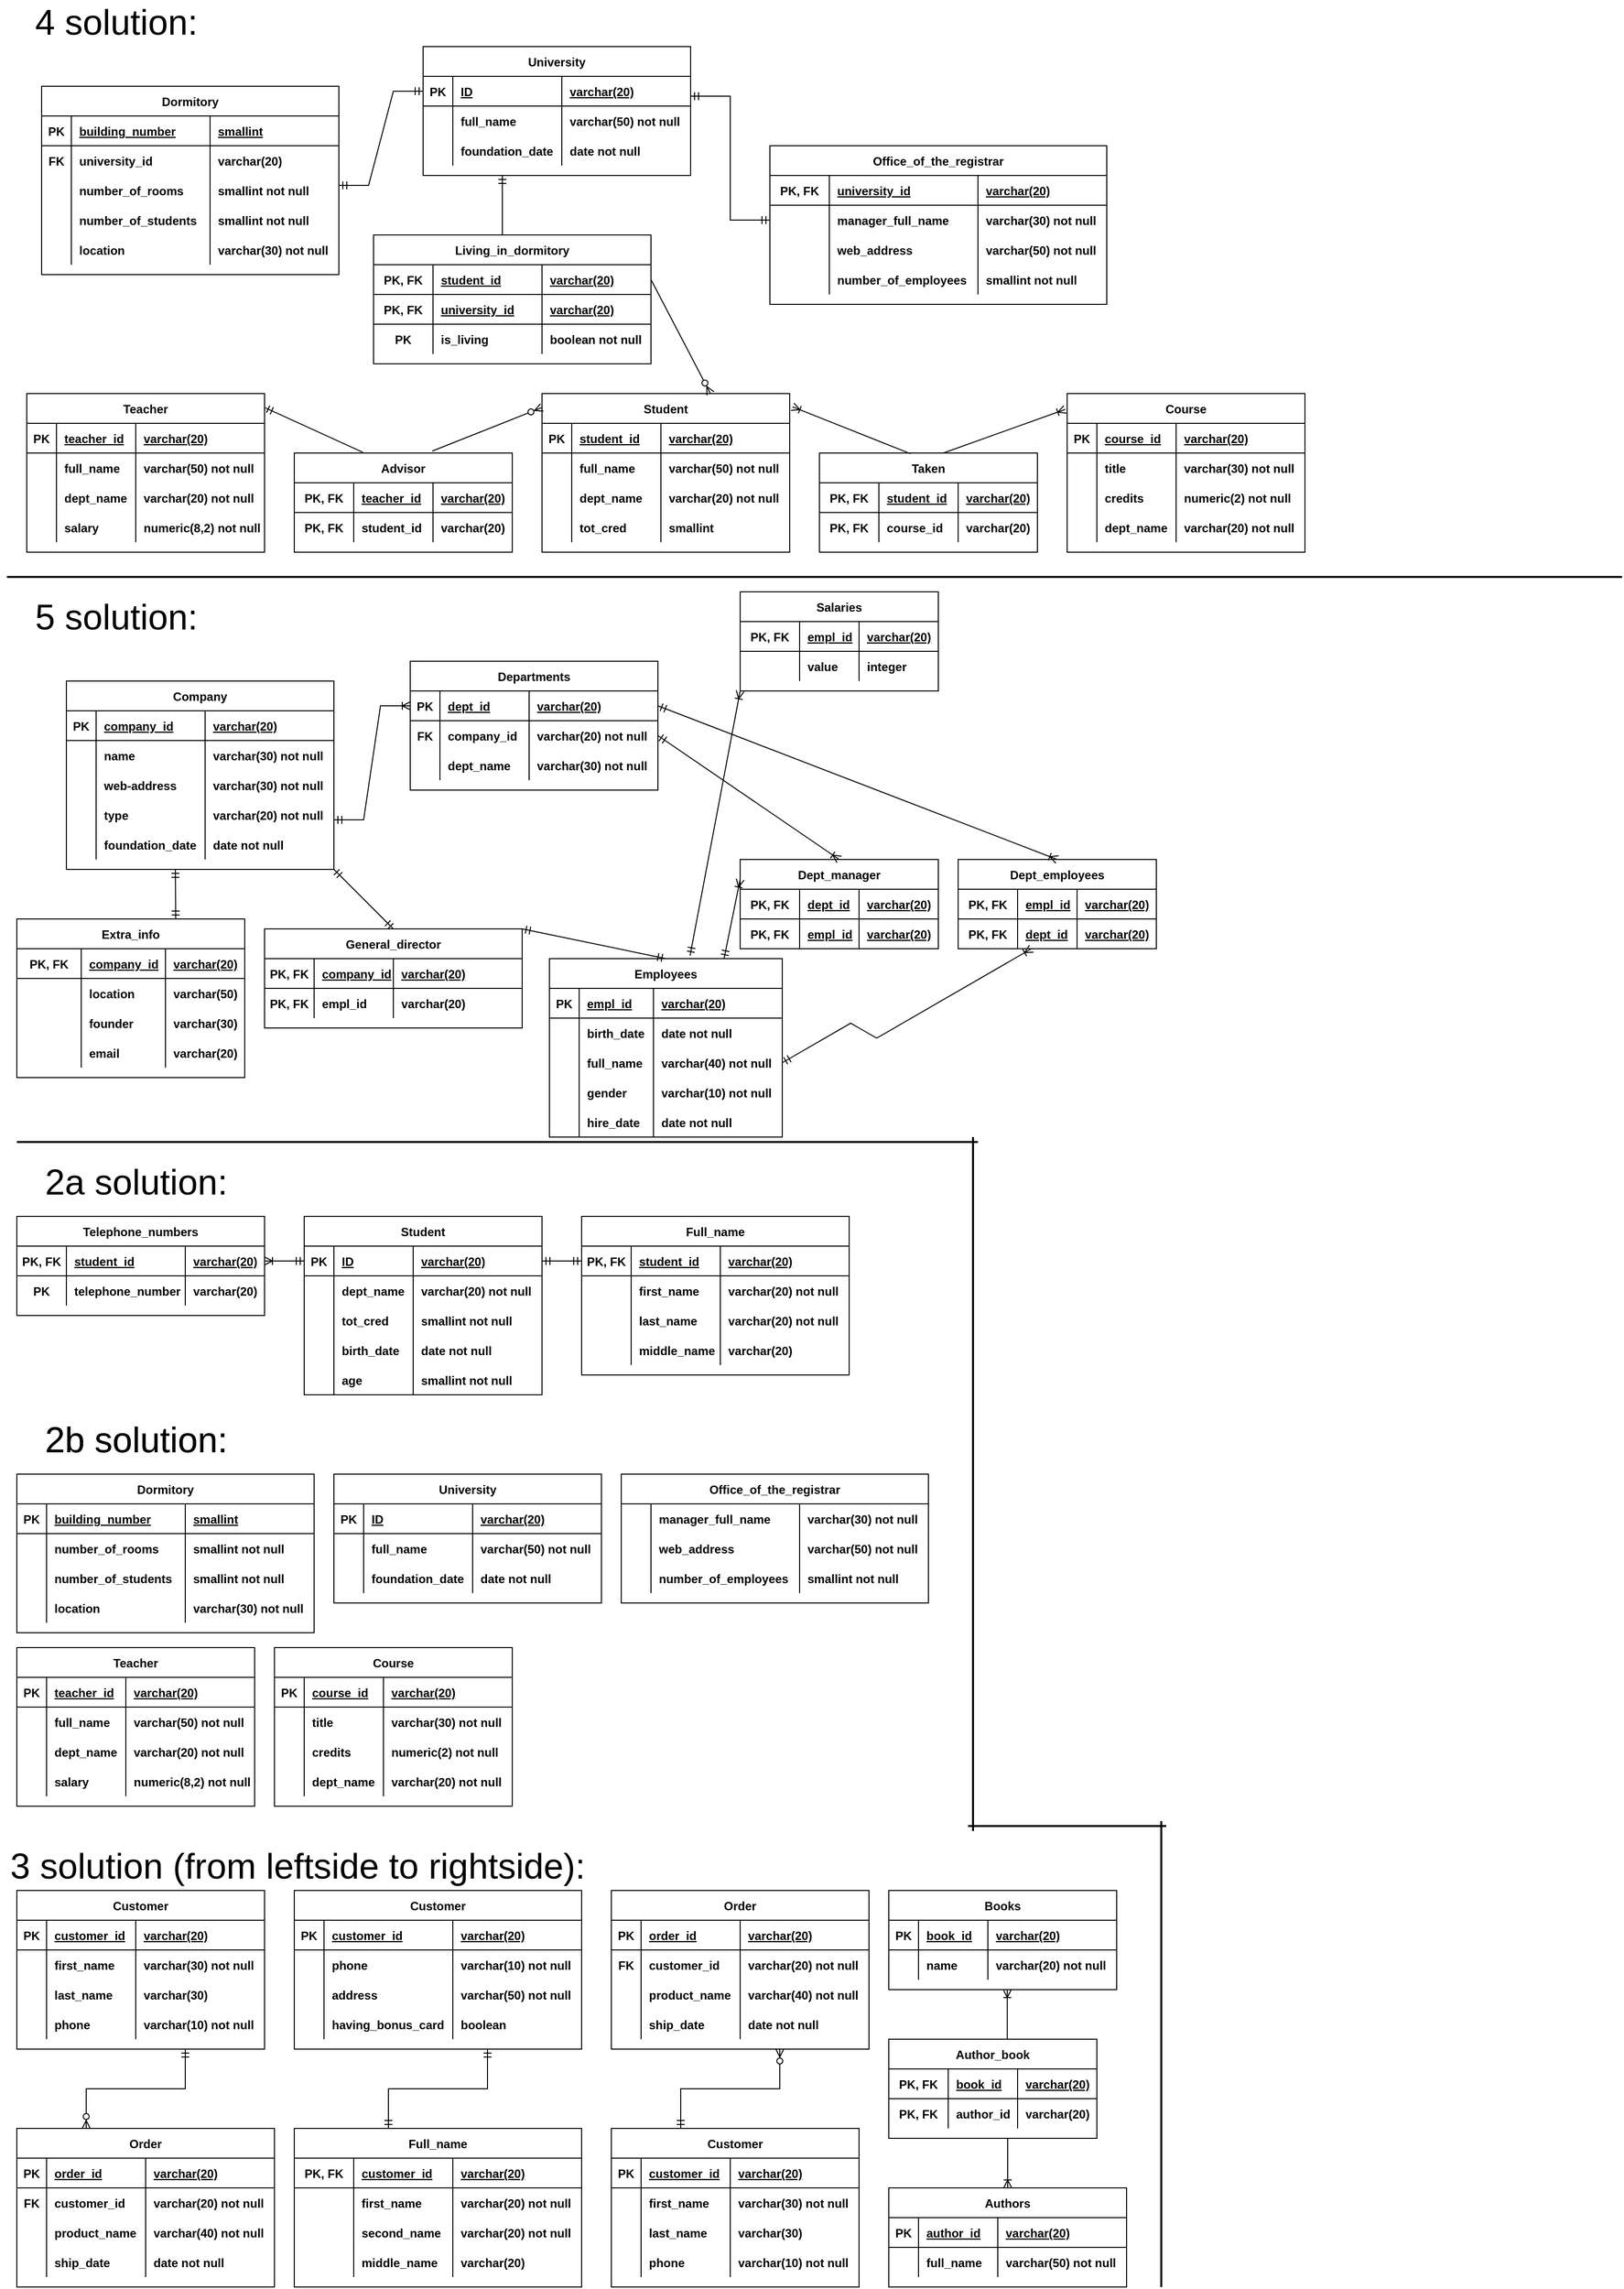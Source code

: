 <mxfile version="15.4.0" type="device"><diagram id="EdbvB-d9rnrnphDxQA8h" name="Page-1"><mxGraphModel dx="2310" dy="2036" grid="1" gridSize="10" guides="1" tooltips="1" connect="1" arrows="1" fold="1" page="1" pageScale="1" pageWidth="827" pageHeight="1169" math="0" shadow="0"><root><mxCell id="0"/><mxCell id="1" parent="0"/><mxCell id="OfvRHdjkzpJR-log9WpP-24" value="Student" style="shape=table;startSize=30;container=1;collapsible=1;childLayout=tableLayout;fixedRows=1;rowLines=0;fontStyle=1;align=center;resizeLast=1;" parent="1" vertex="1"><mxGeometry x="-520" y="70" width="240" height="180" as="geometry"/></mxCell><mxCell id="OfvRHdjkzpJR-log9WpP-25" value="" style="shape=partialRectangle;collapsible=0;dropTarget=0;pointerEvents=0;fillColor=none;top=0;left=0;bottom=1;right=0;points=[[0,0.5],[1,0.5]];portConstraint=eastwest;" parent="OfvRHdjkzpJR-log9WpP-24" vertex="1"><mxGeometry y="30" width="240" height="30" as="geometry"/></mxCell><mxCell id="OfvRHdjkzpJR-log9WpP-26" value="PK" style="shape=partialRectangle;connectable=0;fillColor=none;top=0;left=0;bottom=0;right=0;fontStyle=1;overflow=hidden;" parent="OfvRHdjkzpJR-log9WpP-25" vertex="1"><mxGeometry width="30" height="30" as="geometry"><mxRectangle width="30" height="30" as="alternateBounds"/></mxGeometry></mxCell><mxCell id="OfvRHdjkzpJR-log9WpP-27" value="ID" style="shape=partialRectangle;connectable=0;fillColor=none;top=0;left=0;bottom=0;right=0;align=left;spacingLeft=6;fontStyle=5;overflow=hidden;" parent="OfvRHdjkzpJR-log9WpP-25" vertex="1"><mxGeometry x="30" width="80" height="30" as="geometry"><mxRectangle width="80" height="30" as="alternateBounds"/></mxGeometry></mxCell><mxCell id="OfvRHdjkzpJR-log9WpP-61" value="varchar(20)" style="shape=partialRectangle;connectable=0;fillColor=none;top=0;left=0;bottom=0;right=0;align=left;spacingLeft=6;fontStyle=5;overflow=hidden;" parent="OfvRHdjkzpJR-log9WpP-25" vertex="1"><mxGeometry x="110" width="130" height="30" as="geometry"><mxRectangle width="130" height="30" as="alternateBounds"/></mxGeometry></mxCell><mxCell id="OfvRHdjkzpJR-log9WpP-28" value="" style="shape=partialRectangle;collapsible=0;dropTarget=0;pointerEvents=0;fillColor=none;top=0;left=0;bottom=0;right=0;points=[[0,0.5],[1,0.5]];portConstraint=eastwest;" parent="OfvRHdjkzpJR-log9WpP-24" vertex="1"><mxGeometry y="60" width="240" height="30" as="geometry"/></mxCell><mxCell id="OfvRHdjkzpJR-log9WpP-29" value="" style="shape=partialRectangle;connectable=0;fillColor=none;top=0;left=0;bottom=0;right=0;editable=1;overflow=hidden;" parent="OfvRHdjkzpJR-log9WpP-28" vertex="1"><mxGeometry width="30" height="30" as="geometry"><mxRectangle width="30" height="30" as="alternateBounds"/></mxGeometry></mxCell><mxCell id="OfvRHdjkzpJR-log9WpP-30" value="dept_name" style="shape=partialRectangle;connectable=0;fillColor=none;top=0;left=0;bottom=0;right=0;align=left;spacingLeft=6;overflow=hidden;fontStyle=1" parent="OfvRHdjkzpJR-log9WpP-28" vertex="1"><mxGeometry x="30" width="80" height="30" as="geometry"><mxRectangle width="80" height="30" as="alternateBounds"/></mxGeometry></mxCell><mxCell id="OfvRHdjkzpJR-log9WpP-62" value="varchar(20) not null" style="shape=partialRectangle;connectable=0;fillColor=none;top=0;left=0;bottom=0;right=0;align=left;spacingLeft=6;overflow=hidden;fontStyle=1" parent="OfvRHdjkzpJR-log9WpP-28" vertex="1"><mxGeometry x="110" width="130" height="30" as="geometry"><mxRectangle width="130" height="30" as="alternateBounds"/></mxGeometry></mxCell><mxCell id="OfvRHdjkzpJR-log9WpP-31" value="" style="shape=partialRectangle;collapsible=0;dropTarget=0;pointerEvents=0;fillColor=none;top=0;left=0;bottom=0;right=0;points=[[0,0.5],[1,0.5]];portConstraint=eastwest;" parent="OfvRHdjkzpJR-log9WpP-24" vertex="1"><mxGeometry y="90" width="240" height="30" as="geometry"/></mxCell><mxCell id="OfvRHdjkzpJR-log9WpP-32" value="" style="shape=partialRectangle;connectable=0;fillColor=none;top=0;left=0;bottom=0;right=0;editable=1;overflow=hidden;" parent="OfvRHdjkzpJR-log9WpP-31" vertex="1"><mxGeometry width="30" height="30" as="geometry"><mxRectangle width="30" height="30" as="alternateBounds"/></mxGeometry></mxCell><mxCell id="OfvRHdjkzpJR-log9WpP-33" value="tot_cred" style="shape=partialRectangle;connectable=0;fillColor=none;top=0;left=0;bottom=0;right=0;align=left;spacingLeft=6;overflow=hidden;fontStyle=1" parent="OfvRHdjkzpJR-log9WpP-31" vertex="1"><mxGeometry x="30" width="80" height="30" as="geometry"><mxRectangle width="80" height="30" as="alternateBounds"/></mxGeometry></mxCell><mxCell id="OfvRHdjkzpJR-log9WpP-63" value="smallint not null" style="shape=partialRectangle;connectable=0;fillColor=none;top=0;left=0;bottom=0;right=0;align=left;spacingLeft=6;overflow=hidden;fontStyle=1" parent="OfvRHdjkzpJR-log9WpP-31" vertex="1"><mxGeometry x="110" width="130" height="30" as="geometry"><mxRectangle width="130" height="30" as="alternateBounds"/></mxGeometry></mxCell><mxCell id="OfvRHdjkzpJR-log9WpP-34" value="" style="shape=partialRectangle;collapsible=0;dropTarget=0;pointerEvents=0;fillColor=none;top=0;left=0;bottom=0;right=0;points=[[0,0.5],[1,0.5]];portConstraint=eastwest;" parent="OfvRHdjkzpJR-log9WpP-24" vertex="1"><mxGeometry y="120" width="240" height="30" as="geometry"/></mxCell><mxCell id="OfvRHdjkzpJR-log9WpP-35" value="" style="shape=partialRectangle;connectable=0;fillColor=none;top=0;left=0;bottom=0;right=0;editable=1;overflow=hidden;" parent="OfvRHdjkzpJR-log9WpP-34" vertex="1"><mxGeometry width="30" height="30" as="geometry"><mxRectangle width="30" height="30" as="alternateBounds"/></mxGeometry></mxCell><mxCell id="OfvRHdjkzpJR-log9WpP-36" value="birth_date" style="shape=partialRectangle;connectable=0;fillColor=none;top=0;left=0;bottom=0;right=0;align=left;spacingLeft=6;overflow=hidden;fontStyle=1" parent="OfvRHdjkzpJR-log9WpP-34" vertex="1"><mxGeometry x="30" width="80" height="30" as="geometry"><mxRectangle width="80" height="30" as="alternateBounds"/></mxGeometry></mxCell><mxCell id="OfvRHdjkzpJR-log9WpP-64" value="date not null" style="shape=partialRectangle;connectable=0;fillColor=none;top=0;left=0;bottom=0;right=0;align=left;spacingLeft=6;overflow=hidden;fontStyle=1" parent="OfvRHdjkzpJR-log9WpP-34" vertex="1"><mxGeometry x="110" width="130" height="30" as="geometry"><mxRectangle width="130" height="30" as="alternateBounds"/></mxGeometry></mxCell><mxCell id="OfvRHdjkzpJR-log9WpP-43" style="shape=partialRectangle;collapsible=0;dropTarget=0;pointerEvents=0;fillColor=none;top=0;left=0;bottom=0;right=0;points=[[0,0.5],[1,0.5]];portConstraint=eastwest;" parent="OfvRHdjkzpJR-log9WpP-24" vertex="1"><mxGeometry y="150" width="240" height="30" as="geometry"/></mxCell><mxCell id="OfvRHdjkzpJR-log9WpP-44" style="shape=partialRectangle;connectable=0;fillColor=none;top=0;left=0;bottom=0;right=0;editable=1;overflow=hidden;" parent="OfvRHdjkzpJR-log9WpP-43" vertex="1"><mxGeometry width="30" height="30" as="geometry"><mxRectangle width="30" height="30" as="alternateBounds"/></mxGeometry></mxCell><mxCell id="OfvRHdjkzpJR-log9WpP-45" value="age" style="shape=partialRectangle;connectable=0;fillColor=none;top=0;left=0;bottom=0;right=0;align=left;spacingLeft=6;overflow=hidden;fontStyle=1" parent="OfvRHdjkzpJR-log9WpP-43" vertex="1"><mxGeometry x="30" width="80" height="30" as="geometry"><mxRectangle width="80" height="30" as="alternateBounds"/></mxGeometry></mxCell><mxCell id="OfvRHdjkzpJR-log9WpP-65" value="smallint not null" style="shape=partialRectangle;connectable=0;fillColor=none;top=0;left=0;bottom=0;right=0;align=left;spacingLeft=6;overflow=hidden;fontStyle=1" parent="OfvRHdjkzpJR-log9WpP-43" vertex="1"><mxGeometry x="110" width="130" height="30" as="geometry"><mxRectangle width="130" height="30" as="alternateBounds"/></mxGeometry></mxCell><mxCell id="OfvRHdjkzpJR-log9WpP-46" value="Telephone_numbers" style="shape=table;startSize=30;container=1;collapsible=1;childLayout=tableLayout;fixedRows=1;rowLines=0;fontStyle=1;align=center;resizeLast=1;" parent="1" vertex="1"><mxGeometry x="-810" y="70" width="250" height="100" as="geometry"/></mxCell><mxCell id="OfvRHdjkzpJR-log9WpP-47" value="" style="shape=partialRectangle;collapsible=0;dropTarget=0;pointerEvents=0;fillColor=none;top=0;left=0;bottom=1;right=0;points=[[0,0.5],[1,0.5]];portConstraint=eastwest;" parent="OfvRHdjkzpJR-log9WpP-46" vertex="1"><mxGeometry y="30" width="250" height="30" as="geometry"/></mxCell><mxCell id="OfvRHdjkzpJR-log9WpP-48" value="PK, FK" style="shape=partialRectangle;connectable=0;fillColor=none;top=0;left=0;bottom=0;right=0;fontStyle=1;overflow=hidden;" parent="OfvRHdjkzpJR-log9WpP-47" vertex="1"><mxGeometry width="50" height="30" as="geometry"><mxRectangle width="50" height="30" as="alternateBounds"/></mxGeometry></mxCell><mxCell id="OfvRHdjkzpJR-log9WpP-49" value="student_id" style="shape=partialRectangle;connectable=0;fillColor=none;top=0;left=0;bottom=0;right=0;align=left;spacingLeft=6;fontStyle=5;overflow=hidden;" parent="OfvRHdjkzpJR-log9WpP-47" vertex="1"><mxGeometry x="50" width="120" height="30" as="geometry"><mxRectangle width="120" height="30" as="alternateBounds"/></mxGeometry></mxCell><mxCell id="OfvRHdjkzpJR-log9WpP-59" value="varchar(20)" style="shape=partialRectangle;connectable=0;fillColor=none;top=0;left=0;bottom=0;right=0;align=left;spacingLeft=6;fontStyle=5;overflow=hidden;" parent="OfvRHdjkzpJR-log9WpP-47" vertex="1"><mxGeometry x="170" width="80" height="30" as="geometry"><mxRectangle width="80" height="30" as="alternateBounds"/></mxGeometry></mxCell><mxCell id="OfvRHdjkzpJR-log9WpP-50" value="" style="shape=partialRectangle;collapsible=0;dropTarget=0;pointerEvents=0;fillColor=none;top=0;left=0;bottom=0;right=0;points=[[0,0.5],[1,0.5]];portConstraint=eastwest;" parent="OfvRHdjkzpJR-log9WpP-46" vertex="1"><mxGeometry y="60" width="250" height="30" as="geometry"/></mxCell><mxCell id="OfvRHdjkzpJR-log9WpP-51" value="PK" style="shape=partialRectangle;connectable=0;fillColor=none;top=0;left=0;bottom=0;right=0;editable=1;overflow=hidden;fontStyle=1" parent="OfvRHdjkzpJR-log9WpP-50" vertex="1"><mxGeometry width="50" height="30" as="geometry"><mxRectangle width="50" height="30" as="alternateBounds"/></mxGeometry></mxCell><mxCell id="OfvRHdjkzpJR-log9WpP-52" value="telephone_number" style="shape=partialRectangle;connectable=0;fillColor=none;top=0;left=0;bottom=0;right=0;align=left;spacingLeft=6;overflow=hidden;fontStyle=1" parent="OfvRHdjkzpJR-log9WpP-50" vertex="1"><mxGeometry x="50" width="120" height="30" as="geometry"><mxRectangle width="120" height="30" as="alternateBounds"/></mxGeometry></mxCell><mxCell id="OfvRHdjkzpJR-log9WpP-60" value="varchar(20)" style="shape=partialRectangle;connectable=0;fillColor=none;top=0;left=0;bottom=0;right=0;align=left;spacingLeft=6;overflow=hidden;fontStyle=1" parent="OfvRHdjkzpJR-log9WpP-50" vertex="1"><mxGeometry x="170" width="80" height="30" as="geometry"><mxRectangle width="80" height="30" as="alternateBounds"/></mxGeometry></mxCell><mxCell id="OfvRHdjkzpJR-log9WpP-66" value="Full_name" style="shape=table;startSize=30;container=1;collapsible=1;childLayout=tableLayout;fixedRows=1;rowLines=0;fontStyle=1;align=center;resizeLast=1;" parent="1" vertex="1"><mxGeometry x="-240" y="70" width="270.0" height="160" as="geometry"/></mxCell><mxCell id="OfvRHdjkzpJR-log9WpP-67" value="" style="shape=partialRectangle;collapsible=0;dropTarget=0;pointerEvents=0;fillColor=none;top=0;left=0;bottom=1;right=0;points=[[0,0.5],[1,0.5]];portConstraint=eastwest;" parent="OfvRHdjkzpJR-log9WpP-66" vertex="1"><mxGeometry y="30" width="270.0" height="30" as="geometry"/></mxCell><mxCell id="OfvRHdjkzpJR-log9WpP-68" value="PK, FK" style="shape=partialRectangle;connectable=0;fillColor=none;top=0;left=0;bottom=0;right=0;fontStyle=1;overflow=hidden;" parent="OfvRHdjkzpJR-log9WpP-67" vertex="1"><mxGeometry width="50.0" height="30" as="geometry"><mxRectangle width="50.0" height="30" as="alternateBounds"/></mxGeometry></mxCell><mxCell id="OfvRHdjkzpJR-log9WpP-69" value="student_id" style="shape=partialRectangle;connectable=0;fillColor=none;top=0;left=0;bottom=0;right=0;align=left;spacingLeft=6;fontStyle=5;overflow=hidden;" parent="OfvRHdjkzpJR-log9WpP-67" vertex="1"><mxGeometry x="50.0" width="90" height="30" as="geometry"><mxRectangle width="90" height="30" as="alternateBounds"/></mxGeometry></mxCell><mxCell id="OfvRHdjkzpJR-log9WpP-79" value="varchar(20)" style="shape=partialRectangle;connectable=0;fillColor=none;top=0;left=0;bottom=0;right=0;align=left;spacingLeft=6;fontStyle=5;overflow=hidden;" parent="OfvRHdjkzpJR-log9WpP-67" vertex="1"><mxGeometry x="140.0" width="130" height="30" as="geometry"><mxRectangle width="130" height="30" as="alternateBounds"/></mxGeometry></mxCell><mxCell id="OfvRHdjkzpJR-log9WpP-70" value="" style="shape=partialRectangle;collapsible=0;dropTarget=0;pointerEvents=0;fillColor=none;top=0;left=0;bottom=0;right=0;points=[[0,0.5],[1,0.5]];portConstraint=eastwest;" parent="OfvRHdjkzpJR-log9WpP-66" vertex="1"><mxGeometry y="60" width="270.0" height="30" as="geometry"/></mxCell><mxCell id="OfvRHdjkzpJR-log9WpP-71" value="" style="shape=partialRectangle;connectable=0;fillColor=none;top=0;left=0;bottom=0;right=0;editable=1;overflow=hidden;" parent="OfvRHdjkzpJR-log9WpP-70" vertex="1"><mxGeometry width="50.0" height="30" as="geometry"><mxRectangle width="50.0" height="30" as="alternateBounds"/></mxGeometry></mxCell><mxCell id="OfvRHdjkzpJR-log9WpP-72" value="first_name" style="shape=partialRectangle;connectable=0;fillColor=none;top=0;left=0;bottom=0;right=0;align=left;spacingLeft=6;overflow=hidden;fontStyle=1" parent="OfvRHdjkzpJR-log9WpP-70" vertex="1"><mxGeometry x="50.0" width="90" height="30" as="geometry"><mxRectangle width="90" height="30" as="alternateBounds"/></mxGeometry></mxCell><mxCell id="OfvRHdjkzpJR-log9WpP-80" value="varchar(20) not null" style="shape=partialRectangle;connectable=0;fillColor=none;top=0;left=0;bottom=0;right=0;align=left;spacingLeft=6;overflow=hidden;fontStyle=1" parent="OfvRHdjkzpJR-log9WpP-70" vertex="1"><mxGeometry x="140.0" width="130" height="30" as="geometry"><mxRectangle width="130" height="30" as="alternateBounds"/></mxGeometry></mxCell><mxCell id="OfvRHdjkzpJR-log9WpP-73" value="" style="shape=partialRectangle;collapsible=0;dropTarget=0;pointerEvents=0;fillColor=none;top=0;left=0;bottom=0;right=0;points=[[0,0.5],[1,0.5]];portConstraint=eastwest;" parent="OfvRHdjkzpJR-log9WpP-66" vertex="1"><mxGeometry y="90" width="270.0" height="30" as="geometry"/></mxCell><mxCell id="OfvRHdjkzpJR-log9WpP-74" value="" style="shape=partialRectangle;connectable=0;fillColor=none;top=0;left=0;bottom=0;right=0;editable=1;overflow=hidden;" parent="OfvRHdjkzpJR-log9WpP-73" vertex="1"><mxGeometry width="50.0" height="30" as="geometry"><mxRectangle width="50.0" height="30" as="alternateBounds"/></mxGeometry></mxCell><mxCell id="OfvRHdjkzpJR-log9WpP-75" value="last_name" style="shape=partialRectangle;connectable=0;fillColor=none;top=0;left=0;bottom=0;right=0;align=left;spacingLeft=6;overflow=hidden;fontStyle=1" parent="OfvRHdjkzpJR-log9WpP-73" vertex="1"><mxGeometry x="50.0" width="90" height="30" as="geometry"><mxRectangle width="90" height="30" as="alternateBounds"/></mxGeometry></mxCell><mxCell id="OfvRHdjkzpJR-log9WpP-81" value="varchar(20) not null" style="shape=partialRectangle;connectable=0;fillColor=none;top=0;left=0;bottom=0;right=0;align=left;spacingLeft=6;overflow=hidden;fontStyle=1" parent="OfvRHdjkzpJR-log9WpP-73" vertex="1"><mxGeometry x="140.0" width="130" height="30" as="geometry"><mxRectangle width="130" height="30" as="alternateBounds"/></mxGeometry></mxCell><mxCell id="OfvRHdjkzpJR-log9WpP-76" value="" style="shape=partialRectangle;collapsible=0;dropTarget=0;pointerEvents=0;fillColor=none;top=0;left=0;bottom=0;right=0;points=[[0,0.5],[1,0.5]];portConstraint=eastwest;" parent="OfvRHdjkzpJR-log9WpP-66" vertex="1"><mxGeometry y="120" width="270.0" height="30" as="geometry"/></mxCell><mxCell id="OfvRHdjkzpJR-log9WpP-77" value="" style="shape=partialRectangle;connectable=0;fillColor=none;top=0;left=0;bottom=0;right=0;editable=1;overflow=hidden;" parent="OfvRHdjkzpJR-log9WpP-76" vertex="1"><mxGeometry width="50.0" height="30" as="geometry"><mxRectangle width="50.0" height="30" as="alternateBounds"/></mxGeometry></mxCell><mxCell id="OfvRHdjkzpJR-log9WpP-78" value="middle_name" style="shape=partialRectangle;connectable=0;fillColor=none;top=0;left=0;bottom=0;right=0;align=left;spacingLeft=6;overflow=hidden;fontStyle=1" parent="OfvRHdjkzpJR-log9WpP-76" vertex="1"><mxGeometry x="50.0" width="90" height="30" as="geometry"><mxRectangle width="90" height="30" as="alternateBounds"/></mxGeometry></mxCell><mxCell id="OfvRHdjkzpJR-log9WpP-82" value="varchar(20)" style="shape=partialRectangle;connectable=0;fillColor=none;top=0;left=0;bottom=0;right=0;align=left;spacingLeft=6;overflow=hidden;fontStyle=1" parent="OfvRHdjkzpJR-log9WpP-76" vertex="1"><mxGeometry x="140.0" width="130" height="30" as="geometry"><mxRectangle width="130" height="30" as="alternateBounds"/></mxGeometry></mxCell><mxCell id="OfvRHdjkzpJR-log9WpP-83" value="" style="fontSize=12;html=1;endArrow=ERmandOne;startArrow=ERmandOne;rounded=0;exitX=1;exitY=0.5;exitDx=0;exitDy=0;entryX=0;entryY=0.5;entryDx=0;entryDy=0;" parent="1" source="OfvRHdjkzpJR-log9WpP-25" target="OfvRHdjkzpJR-log9WpP-67" edge="1"><mxGeometry width="100" height="100" relative="1" as="geometry"><mxPoint x="10" y="80" as="sourcePoint"/><mxPoint x="450" y="380" as="targetPoint"/></mxGeometry></mxCell><mxCell id="OfvRHdjkzpJR-log9WpP-84" value="" style="fontSize=12;html=1;endArrow=ERoneToMany;startArrow=ERmandOne;rounded=0;entryX=1;entryY=0.5;entryDx=0;entryDy=0;exitX=0;exitY=0.5;exitDx=0;exitDy=0;" parent="1" source="OfvRHdjkzpJR-log9WpP-25" target="OfvRHdjkzpJR-log9WpP-47" edge="1"><mxGeometry width="100" height="100" relative="1" as="geometry"><mxPoint x="30" y="100" as="sourcePoint"/><mxPoint x="20" y="250" as="targetPoint"/></mxGeometry></mxCell><mxCell id="jcAyHeF_J4nUO0-IdTKz-1" value="&lt;font style=&quot;font-size: 36px&quot;&gt;2a solution:&lt;/font&gt;" style="text;html=1;resizable=0;autosize=1;align=center;verticalAlign=middle;points=[];fillColor=none;strokeColor=none;rounded=0;" parent="1" vertex="1"><mxGeometry x="-790" y="20" width="200" height="30" as="geometry"/></mxCell><mxCell id="jcAyHeF_J4nUO0-IdTKz-2" value="&lt;font style=&quot;font-size: 36px&quot;&gt;2b solution:&lt;/font&gt;" style="text;html=1;resizable=0;autosize=1;align=center;verticalAlign=middle;points=[];fillColor=none;strokeColor=none;rounded=0;" parent="1" vertex="1"><mxGeometry x="-790" y="280" width="200" height="30" as="geometry"/></mxCell><mxCell id="jcAyHeF_J4nUO0-IdTKz-42" value="University" style="shape=table;startSize=30;container=1;collapsible=1;childLayout=tableLayout;fixedRows=1;rowLines=0;fontStyle=1;align=center;resizeLast=1;fontSize=12;" parent="1" vertex="1"><mxGeometry x="-490" y="330" width="270" height="130" as="geometry"/></mxCell><mxCell id="jcAyHeF_J4nUO0-IdTKz-43" value="" style="shape=partialRectangle;collapsible=0;dropTarget=0;pointerEvents=0;fillColor=none;top=0;left=0;bottom=1;right=0;points=[[0,0.5],[1,0.5]];portConstraint=eastwest;fontSize=36;" parent="jcAyHeF_J4nUO0-IdTKz-42" vertex="1"><mxGeometry y="30" width="270" height="30" as="geometry"/></mxCell><mxCell id="jcAyHeF_J4nUO0-IdTKz-44" value="PK" style="shape=partialRectangle;connectable=0;fillColor=none;top=0;left=0;bottom=0;right=0;fontStyle=1;overflow=hidden;fontSize=12;" parent="jcAyHeF_J4nUO0-IdTKz-43" vertex="1"><mxGeometry width="30" height="30" as="geometry"><mxRectangle width="30" height="30" as="alternateBounds"/></mxGeometry></mxCell><mxCell id="jcAyHeF_J4nUO0-IdTKz-45" value="ID" style="shape=partialRectangle;connectable=0;fillColor=none;top=0;left=0;bottom=0;right=0;align=left;spacingLeft=6;fontStyle=5;overflow=hidden;fontSize=12;" parent="jcAyHeF_J4nUO0-IdTKz-43" vertex="1"><mxGeometry x="30" width="110" height="30" as="geometry"><mxRectangle width="110" height="30" as="alternateBounds"/></mxGeometry></mxCell><mxCell id="jcAyHeF_J4nUO0-IdTKz-55" value="varchar(20)" style="shape=partialRectangle;connectable=0;fillColor=none;top=0;left=0;bottom=0;right=0;align=left;spacingLeft=6;fontStyle=5;overflow=hidden;fontSize=12;" parent="jcAyHeF_J4nUO0-IdTKz-43" vertex="1"><mxGeometry x="140" width="130" height="30" as="geometry"><mxRectangle width="130" height="30" as="alternateBounds"/></mxGeometry></mxCell><mxCell id="jcAyHeF_J4nUO0-IdTKz-46" value="" style="shape=partialRectangle;collapsible=0;dropTarget=0;pointerEvents=0;fillColor=none;top=0;left=0;bottom=0;right=0;points=[[0,0.5],[1,0.5]];portConstraint=eastwest;fontSize=36;" parent="jcAyHeF_J4nUO0-IdTKz-42" vertex="1"><mxGeometry y="60" width="270" height="30" as="geometry"/></mxCell><mxCell id="jcAyHeF_J4nUO0-IdTKz-47" value="" style="shape=partialRectangle;connectable=0;fillColor=none;top=0;left=0;bottom=0;right=0;editable=1;overflow=hidden;fontSize=36;" parent="jcAyHeF_J4nUO0-IdTKz-46" vertex="1"><mxGeometry width="30" height="30" as="geometry"><mxRectangle width="30" height="30" as="alternateBounds"/></mxGeometry></mxCell><mxCell id="jcAyHeF_J4nUO0-IdTKz-48" value="full_name" style="shape=partialRectangle;connectable=0;fillColor=none;top=0;left=0;bottom=0;right=0;align=left;spacingLeft=6;overflow=hidden;fontSize=12;fontStyle=1" parent="jcAyHeF_J4nUO0-IdTKz-46" vertex="1"><mxGeometry x="30" width="110" height="30" as="geometry"><mxRectangle width="110" height="30" as="alternateBounds"/></mxGeometry></mxCell><mxCell id="jcAyHeF_J4nUO0-IdTKz-56" value="varchar(50) not null" style="shape=partialRectangle;connectable=0;fillColor=none;top=0;left=0;bottom=0;right=0;align=left;spacingLeft=6;overflow=hidden;fontSize=12;fontStyle=1" parent="jcAyHeF_J4nUO0-IdTKz-46" vertex="1"><mxGeometry x="140" width="130" height="30" as="geometry"><mxRectangle width="130" height="30" as="alternateBounds"/></mxGeometry></mxCell><mxCell id="jcAyHeF_J4nUO0-IdTKz-119" style="shape=partialRectangle;collapsible=0;dropTarget=0;pointerEvents=0;fillColor=none;top=0;left=0;bottom=0;right=0;points=[[0,0.5],[1,0.5]];portConstraint=eastwest;fontSize=36;" parent="jcAyHeF_J4nUO0-IdTKz-42" vertex="1"><mxGeometry y="90" width="270" height="30" as="geometry"/></mxCell><mxCell id="jcAyHeF_J4nUO0-IdTKz-120" style="shape=partialRectangle;connectable=0;fillColor=none;top=0;left=0;bottom=0;right=0;editable=1;overflow=hidden;fontSize=36;" parent="jcAyHeF_J4nUO0-IdTKz-119" vertex="1"><mxGeometry width="30" height="30" as="geometry"><mxRectangle width="30" height="30" as="alternateBounds"/></mxGeometry></mxCell><mxCell id="jcAyHeF_J4nUO0-IdTKz-121" value="foundation_date" style="shape=partialRectangle;connectable=0;fillColor=none;top=0;left=0;bottom=0;right=0;align=left;spacingLeft=6;overflow=hidden;fontSize=12;fontStyle=1" parent="jcAyHeF_J4nUO0-IdTKz-119" vertex="1"><mxGeometry x="30" width="110" height="30" as="geometry"><mxRectangle width="110" height="30" as="alternateBounds"/></mxGeometry></mxCell><mxCell id="jcAyHeF_J4nUO0-IdTKz-122" value="date not null" style="shape=partialRectangle;connectable=0;fillColor=none;top=0;left=0;bottom=0;right=0;align=left;spacingLeft=6;overflow=hidden;fontSize=12;fontStyle=1" parent="jcAyHeF_J4nUO0-IdTKz-119" vertex="1"><mxGeometry x="140" width="130" height="30" as="geometry"><mxRectangle width="130" height="30" as="alternateBounds"/></mxGeometry></mxCell><mxCell id="jcAyHeF_J4nUO0-IdTKz-57" value="Course" style="shape=table;startSize=30;container=1;collapsible=1;childLayout=tableLayout;fixedRows=1;rowLines=0;fontStyle=1;align=center;resizeLast=1;fontSize=12;" parent="1" vertex="1"><mxGeometry x="-550" y="505" width="240" height="160" as="geometry"/></mxCell><mxCell id="jcAyHeF_J4nUO0-IdTKz-58" value="" style="shape=partialRectangle;collapsible=0;dropTarget=0;pointerEvents=0;fillColor=none;top=0;left=0;bottom=1;right=0;points=[[0,0.5],[1,0.5]];portConstraint=eastwest;fontSize=12;" parent="jcAyHeF_J4nUO0-IdTKz-57" vertex="1"><mxGeometry y="30" width="240" height="30" as="geometry"/></mxCell><mxCell id="jcAyHeF_J4nUO0-IdTKz-59" value="PK" style="shape=partialRectangle;connectable=0;fillColor=none;top=0;left=0;bottom=0;right=0;fontStyle=1;overflow=hidden;fontSize=12;" parent="jcAyHeF_J4nUO0-IdTKz-58" vertex="1"><mxGeometry width="30" height="30" as="geometry"><mxRectangle width="30" height="30" as="alternateBounds"/></mxGeometry></mxCell><mxCell id="jcAyHeF_J4nUO0-IdTKz-60" value="course_id" style="shape=partialRectangle;connectable=0;fillColor=none;top=0;left=0;bottom=0;right=0;align=left;spacingLeft=6;fontStyle=5;overflow=hidden;fontSize=12;" parent="jcAyHeF_J4nUO0-IdTKz-58" vertex="1"><mxGeometry x="30" width="80" height="30" as="geometry"><mxRectangle width="80" height="30" as="alternateBounds"/></mxGeometry></mxCell><mxCell id="jcAyHeF_J4nUO0-IdTKz-70" value="varchar(20)" style="shape=partialRectangle;connectable=0;fillColor=none;top=0;left=0;bottom=0;right=0;align=left;spacingLeft=6;fontStyle=5;overflow=hidden;fontSize=12;" parent="jcAyHeF_J4nUO0-IdTKz-58" vertex="1"><mxGeometry x="110" width="130" height="30" as="geometry"><mxRectangle width="130" height="30" as="alternateBounds"/></mxGeometry></mxCell><mxCell id="jcAyHeF_J4nUO0-IdTKz-61" value="" style="shape=partialRectangle;collapsible=0;dropTarget=0;pointerEvents=0;fillColor=none;top=0;left=0;bottom=0;right=0;points=[[0,0.5],[1,0.5]];portConstraint=eastwest;fontSize=12;" parent="jcAyHeF_J4nUO0-IdTKz-57" vertex="1"><mxGeometry y="60" width="240" height="30" as="geometry"/></mxCell><mxCell id="jcAyHeF_J4nUO0-IdTKz-62" value="" style="shape=partialRectangle;connectable=0;fillColor=none;top=0;left=0;bottom=0;right=0;editable=1;overflow=hidden;fontSize=12;" parent="jcAyHeF_J4nUO0-IdTKz-61" vertex="1"><mxGeometry width="30" height="30" as="geometry"><mxRectangle width="30" height="30" as="alternateBounds"/></mxGeometry></mxCell><mxCell id="jcAyHeF_J4nUO0-IdTKz-63" value="title" style="shape=partialRectangle;connectable=0;fillColor=none;top=0;left=0;bottom=0;right=0;align=left;spacingLeft=6;overflow=hidden;fontSize=12;fontStyle=1" parent="jcAyHeF_J4nUO0-IdTKz-61" vertex="1"><mxGeometry x="30" width="80" height="30" as="geometry"><mxRectangle width="80" height="30" as="alternateBounds"/></mxGeometry></mxCell><mxCell id="jcAyHeF_J4nUO0-IdTKz-71" value="varchar(30) not null" style="shape=partialRectangle;connectable=0;fillColor=none;top=0;left=0;bottom=0;right=0;align=left;spacingLeft=6;overflow=hidden;fontSize=12;fontStyle=1" parent="jcAyHeF_J4nUO0-IdTKz-61" vertex="1"><mxGeometry x="110" width="130" height="30" as="geometry"><mxRectangle width="130" height="30" as="alternateBounds"/></mxGeometry></mxCell><mxCell id="jcAyHeF_J4nUO0-IdTKz-64" value="" style="shape=partialRectangle;collapsible=0;dropTarget=0;pointerEvents=0;fillColor=none;top=0;left=0;bottom=0;right=0;points=[[0,0.5],[1,0.5]];portConstraint=eastwest;fontSize=12;" parent="jcAyHeF_J4nUO0-IdTKz-57" vertex="1"><mxGeometry y="90" width="240" height="30" as="geometry"/></mxCell><mxCell id="jcAyHeF_J4nUO0-IdTKz-65" value="" style="shape=partialRectangle;connectable=0;fillColor=none;top=0;left=0;bottom=0;right=0;editable=1;overflow=hidden;fontSize=12;" parent="jcAyHeF_J4nUO0-IdTKz-64" vertex="1"><mxGeometry width="30" height="30" as="geometry"><mxRectangle width="30" height="30" as="alternateBounds"/></mxGeometry></mxCell><mxCell id="jcAyHeF_J4nUO0-IdTKz-66" value="credits" style="shape=partialRectangle;connectable=0;fillColor=none;top=0;left=0;bottom=0;right=0;align=left;spacingLeft=6;overflow=hidden;fontSize=12;fontStyle=1" parent="jcAyHeF_J4nUO0-IdTKz-64" vertex="1"><mxGeometry x="30" width="80" height="30" as="geometry"><mxRectangle width="80" height="30" as="alternateBounds"/></mxGeometry></mxCell><mxCell id="jcAyHeF_J4nUO0-IdTKz-72" value="numeric(2) not null" style="shape=partialRectangle;connectable=0;fillColor=none;top=0;left=0;bottom=0;right=0;align=left;spacingLeft=6;overflow=hidden;fontSize=12;fontStyle=1" parent="jcAyHeF_J4nUO0-IdTKz-64" vertex="1"><mxGeometry x="110" width="130" height="30" as="geometry"><mxRectangle width="130" height="30" as="alternateBounds"/></mxGeometry></mxCell><mxCell id="jcAyHeF_J4nUO0-IdTKz-111" style="shape=partialRectangle;collapsible=0;dropTarget=0;pointerEvents=0;fillColor=none;top=0;left=0;bottom=0;right=0;points=[[0,0.5],[1,0.5]];portConstraint=eastwest;fontSize=12;" parent="jcAyHeF_J4nUO0-IdTKz-57" vertex="1"><mxGeometry y="120" width="240" height="30" as="geometry"/></mxCell><mxCell id="jcAyHeF_J4nUO0-IdTKz-112" style="shape=partialRectangle;connectable=0;fillColor=none;top=0;left=0;bottom=0;right=0;editable=1;overflow=hidden;fontSize=12;" parent="jcAyHeF_J4nUO0-IdTKz-111" vertex="1"><mxGeometry width="30" height="30" as="geometry"><mxRectangle width="30" height="30" as="alternateBounds"/></mxGeometry></mxCell><mxCell id="jcAyHeF_J4nUO0-IdTKz-113" value="dept_name" style="shape=partialRectangle;connectable=0;fillColor=none;top=0;left=0;bottom=0;right=0;align=left;spacingLeft=6;overflow=hidden;fontSize=12;fontStyle=1" parent="jcAyHeF_J4nUO0-IdTKz-111" vertex="1"><mxGeometry x="30" width="80" height="30" as="geometry"><mxRectangle width="80" height="30" as="alternateBounds"/></mxGeometry></mxCell><mxCell id="jcAyHeF_J4nUO0-IdTKz-114" value="varchar(20) not null" style="shape=partialRectangle;connectable=0;fillColor=none;top=0;left=0;bottom=0;right=0;align=left;spacingLeft=6;overflow=hidden;fontSize=12;fontStyle=1" parent="jcAyHeF_J4nUO0-IdTKz-111" vertex="1"><mxGeometry x="110" width="130" height="30" as="geometry"><mxRectangle width="130" height="30" as="alternateBounds"/></mxGeometry></mxCell><mxCell id="jcAyHeF_J4nUO0-IdTKz-73" value="Dormitory" style="shape=table;startSize=30;container=1;collapsible=1;childLayout=tableLayout;fixedRows=1;rowLines=0;fontStyle=1;align=center;resizeLast=1;fontSize=12;" parent="1" vertex="1"><mxGeometry x="-810" y="330" width="300" height="160" as="geometry"/></mxCell><mxCell id="jcAyHeF_J4nUO0-IdTKz-74" value="" style="shape=partialRectangle;collapsible=0;dropTarget=0;pointerEvents=0;fillColor=none;top=0;left=0;bottom=1;right=0;points=[[0,0.5],[1,0.5]];portConstraint=eastwest;fontSize=12;" parent="jcAyHeF_J4nUO0-IdTKz-73" vertex="1"><mxGeometry y="30" width="300" height="30" as="geometry"/></mxCell><mxCell id="jcAyHeF_J4nUO0-IdTKz-75" value="PK" style="shape=partialRectangle;connectable=0;fillColor=none;top=0;left=0;bottom=0;right=0;fontStyle=1;overflow=hidden;fontSize=12;" parent="jcAyHeF_J4nUO0-IdTKz-74" vertex="1"><mxGeometry width="30" height="30" as="geometry"><mxRectangle width="30" height="30" as="alternateBounds"/></mxGeometry></mxCell><mxCell id="jcAyHeF_J4nUO0-IdTKz-76" value="building_number" style="shape=partialRectangle;connectable=0;fillColor=none;top=0;left=0;bottom=0;right=0;align=left;spacingLeft=6;fontStyle=5;overflow=hidden;fontSize=12;" parent="jcAyHeF_J4nUO0-IdTKz-74" vertex="1"><mxGeometry x="30" width="140" height="30" as="geometry"><mxRectangle width="140" height="30" as="alternateBounds"/></mxGeometry></mxCell><mxCell id="jcAyHeF_J4nUO0-IdTKz-86" value="smallint" style="shape=partialRectangle;connectable=0;fillColor=none;top=0;left=0;bottom=0;right=0;align=left;spacingLeft=6;fontStyle=5;overflow=hidden;fontSize=12;" parent="jcAyHeF_J4nUO0-IdTKz-74" vertex="1"><mxGeometry x="170" width="130" height="30" as="geometry"><mxRectangle width="130" height="30" as="alternateBounds"/></mxGeometry></mxCell><mxCell id="jcAyHeF_J4nUO0-IdTKz-77" value="" style="shape=partialRectangle;collapsible=0;dropTarget=0;pointerEvents=0;fillColor=none;top=0;left=0;bottom=0;right=0;points=[[0,0.5],[1,0.5]];portConstraint=eastwest;fontSize=12;" parent="jcAyHeF_J4nUO0-IdTKz-73" vertex="1"><mxGeometry y="60" width="300" height="30" as="geometry"/></mxCell><mxCell id="jcAyHeF_J4nUO0-IdTKz-78" value="" style="shape=partialRectangle;connectable=0;fillColor=none;top=0;left=0;bottom=0;right=0;editable=1;overflow=hidden;fontSize=12;" parent="jcAyHeF_J4nUO0-IdTKz-77" vertex="1"><mxGeometry width="30" height="30" as="geometry"><mxRectangle width="30" height="30" as="alternateBounds"/></mxGeometry></mxCell><mxCell id="jcAyHeF_J4nUO0-IdTKz-79" value="number_of_rooms" style="shape=partialRectangle;connectable=0;fillColor=none;top=0;left=0;bottom=0;right=0;align=left;spacingLeft=6;overflow=hidden;fontSize=12;fontStyle=1" parent="jcAyHeF_J4nUO0-IdTKz-77" vertex="1"><mxGeometry x="30" width="140" height="30" as="geometry"><mxRectangle width="140" height="30" as="alternateBounds"/></mxGeometry></mxCell><mxCell id="jcAyHeF_J4nUO0-IdTKz-87" value="smallint not null" style="shape=partialRectangle;connectable=0;fillColor=none;top=0;left=0;bottom=0;right=0;align=left;spacingLeft=6;overflow=hidden;fontSize=12;fontStyle=1" parent="jcAyHeF_J4nUO0-IdTKz-77" vertex="1"><mxGeometry x="170" width="130" height="30" as="geometry"><mxRectangle width="130" height="30" as="alternateBounds"/></mxGeometry></mxCell><mxCell id="jcAyHeF_J4nUO0-IdTKz-80" value="" style="shape=partialRectangle;collapsible=0;dropTarget=0;pointerEvents=0;fillColor=none;top=0;left=0;bottom=0;right=0;points=[[0,0.5],[1,0.5]];portConstraint=eastwest;fontSize=12;" parent="jcAyHeF_J4nUO0-IdTKz-73" vertex="1"><mxGeometry y="90" width="300" height="30" as="geometry"/></mxCell><mxCell id="jcAyHeF_J4nUO0-IdTKz-81" value="" style="shape=partialRectangle;connectable=0;fillColor=none;top=0;left=0;bottom=0;right=0;editable=1;overflow=hidden;fontSize=12;" parent="jcAyHeF_J4nUO0-IdTKz-80" vertex="1"><mxGeometry width="30" height="30" as="geometry"><mxRectangle width="30" height="30" as="alternateBounds"/></mxGeometry></mxCell><mxCell id="jcAyHeF_J4nUO0-IdTKz-82" value="number_of_students" style="shape=partialRectangle;connectable=0;fillColor=none;top=0;left=0;bottom=0;right=0;align=left;spacingLeft=6;overflow=hidden;fontSize=12;fontStyle=1" parent="jcAyHeF_J4nUO0-IdTKz-80" vertex="1"><mxGeometry x="30" width="140" height="30" as="geometry"><mxRectangle width="140" height="30" as="alternateBounds"/></mxGeometry></mxCell><mxCell id="jcAyHeF_J4nUO0-IdTKz-88" value="smallint not null" style="shape=partialRectangle;connectable=0;fillColor=none;top=0;left=0;bottom=0;right=0;align=left;spacingLeft=6;overflow=hidden;fontSize=12;fontStyle=1" parent="jcAyHeF_J4nUO0-IdTKz-80" vertex="1"><mxGeometry x="170" width="130" height="30" as="geometry"><mxRectangle width="130" height="30" as="alternateBounds"/></mxGeometry></mxCell><mxCell id="jcAyHeF_J4nUO0-IdTKz-83" value="" style="shape=partialRectangle;collapsible=0;dropTarget=0;pointerEvents=0;fillColor=none;top=0;left=0;bottom=0;right=0;points=[[0,0.5],[1,0.5]];portConstraint=eastwest;fontSize=12;" parent="jcAyHeF_J4nUO0-IdTKz-73" vertex="1"><mxGeometry y="120" width="300" height="30" as="geometry"/></mxCell><mxCell id="jcAyHeF_J4nUO0-IdTKz-84" value="" style="shape=partialRectangle;connectable=0;fillColor=none;top=0;left=0;bottom=0;right=0;editable=1;overflow=hidden;fontSize=12;" parent="jcAyHeF_J4nUO0-IdTKz-83" vertex="1"><mxGeometry width="30" height="30" as="geometry"><mxRectangle width="30" height="30" as="alternateBounds"/></mxGeometry></mxCell><mxCell id="jcAyHeF_J4nUO0-IdTKz-85" value="location" style="shape=partialRectangle;connectable=0;fillColor=none;top=0;left=0;bottom=0;right=0;align=left;spacingLeft=6;overflow=hidden;fontSize=12;fontStyle=1" parent="jcAyHeF_J4nUO0-IdTKz-83" vertex="1"><mxGeometry x="30" width="140" height="30" as="geometry"><mxRectangle width="140" height="30" as="alternateBounds"/></mxGeometry></mxCell><mxCell id="jcAyHeF_J4nUO0-IdTKz-89" value="varchar(30) not null" style="shape=partialRectangle;connectable=0;fillColor=none;top=0;left=0;bottom=0;right=0;align=left;spacingLeft=6;overflow=hidden;fontSize=12;fontStyle=1" parent="jcAyHeF_J4nUO0-IdTKz-83" vertex="1"><mxGeometry x="170" width="130" height="30" as="geometry"><mxRectangle width="130" height="30" as="alternateBounds"/></mxGeometry></mxCell><mxCell id="jcAyHeF_J4nUO0-IdTKz-90" value="Teacher" style="shape=table;startSize=30;container=1;collapsible=1;childLayout=tableLayout;fixedRows=1;rowLines=0;fontStyle=1;align=center;resizeLast=1;fontSize=12;" parent="1" vertex="1"><mxGeometry x="-810" y="505" width="240" height="160" as="geometry"/></mxCell><mxCell id="jcAyHeF_J4nUO0-IdTKz-91" value="" style="shape=partialRectangle;collapsible=0;dropTarget=0;pointerEvents=0;fillColor=none;top=0;left=0;bottom=1;right=0;points=[[0,0.5],[1,0.5]];portConstraint=eastwest;fontSize=12;" parent="jcAyHeF_J4nUO0-IdTKz-90" vertex="1"><mxGeometry y="30" width="240" height="30" as="geometry"/></mxCell><mxCell id="jcAyHeF_J4nUO0-IdTKz-92" value="PK" style="shape=partialRectangle;connectable=0;fillColor=none;top=0;left=0;bottom=0;right=0;fontStyle=1;overflow=hidden;fontSize=12;" parent="jcAyHeF_J4nUO0-IdTKz-91" vertex="1"><mxGeometry width="30" height="30" as="geometry"><mxRectangle width="30" height="30" as="alternateBounds"/></mxGeometry></mxCell><mxCell id="jcAyHeF_J4nUO0-IdTKz-93" value="teacher_id" style="shape=partialRectangle;connectable=0;fillColor=none;top=0;left=0;bottom=0;right=0;align=left;spacingLeft=6;fontStyle=5;overflow=hidden;fontSize=12;" parent="jcAyHeF_J4nUO0-IdTKz-91" vertex="1"><mxGeometry x="30" width="80" height="30" as="geometry"><mxRectangle width="80" height="30" as="alternateBounds"/></mxGeometry></mxCell><mxCell id="jcAyHeF_J4nUO0-IdTKz-115" value="varchar(20)" style="shape=partialRectangle;connectable=0;fillColor=none;top=0;left=0;bottom=0;right=0;align=left;spacingLeft=6;fontStyle=5;overflow=hidden;fontSize=12;" parent="jcAyHeF_J4nUO0-IdTKz-91" vertex="1"><mxGeometry x="110" width="130" height="30" as="geometry"><mxRectangle width="130" height="30" as="alternateBounds"/></mxGeometry></mxCell><mxCell id="jcAyHeF_J4nUO0-IdTKz-94" value="" style="shape=partialRectangle;collapsible=0;dropTarget=0;pointerEvents=0;fillColor=none;top=0;left=0;bottom=0;right=0;points=[[0,0.5],[1,0.5]];portConstraint=eastwest;fontSize=12;" parent="jcAyHeF_J4nUO0-IdTKz-90" vertex="1"><mxGeometry y="60" width="240" height="30" as="geometry"/></mxCell><mxCell id="jcAyHeF_J4nUO0-IdTKz-95" value="" style="shape=partialRectangle;connectable=0;fillColor=none;top=0;left=0;bottom=0;right=0;editable=1;overflow=hidden;fontSize=12;" parent="jcAyHeF_J4nUO0-IdTKz-94" vertex="1"><mxGeometry width="30" height="30" as="geometry"><mxRectangle width="30" height="30" as="alternateBounds"/></mxGeometry></mxCell><mxCell id="jcAyHeF_J4nUO0-IdTKz-96" value="full_name" style="shape=partialRectangle;connectable=0;fillColor=none;top=0;left=0;bottom=0;right=0;align=left;spacingLeft=6;overflow=hidden;fontSize=12;fontStyle=1" parent="jcAyHeF_J4nUO0-IdTKz-94" vertex="1"><mxGeometry x="30" width="80" height="30" as="geometry"><mxRectangle width="80" height="30" as="alternateBounds"/></mxGeometry></mxCell><mxCell id="jcAyHeF_J4nUO0-IdTKz-116" value="varchar(50) not null" style="shape=partialRectangle;connectable=0;fillColor=none;top=0;left=0;bottom=0;right=0;align=left;spacingLeft=6;overflow=hidden;fontSize=12;fontStyle=1" parent="jcAyHeF_J4nUO0-IdTKz-94" vertex="1"><mxGeometry x="110" width="130" height="30" as="geometry"><mxRectangle width="130" height="30" as="alternateBounds"/></mxGeometry></mxCell><mxCell id="jcAyHeF_J4nUO0-IdTKz-97" value="" style="shape=partialRectangle;collapsible=0;dropTarget=0;pointerEvents=0;fillColor=none;top=0;left=0;bottom=0;right=0;points=[[0,0.5],[1,0.5]];portConstraint=eastwest;fontSize=12;" parent="jcAyHeF_J4nUO0-IdTKz-90" vertex="1"><mxGeometry y="90" width="240" height="30" as="geometry"/></mxCell><mxCell id="jcAyHeF_J4nUO0-IdTKz-98" value="" style="shape=partialRectangle;connectable=0;fillColor=none;top=0;left=0;bottom=0;right=0;editable=1;overflow=hidden;fontSize=12;" parent="jcAyHeF_J4nUO0-IdTKz-97" vertex="1"><mxGeometry width="30" height="30" as="geometry"><mxRectangle width="30" height="30" as="alternateBounds"/></mxGeometry></mxCell><mxCell id="jcAyHeF_J4nUO0-IdTKz-99" value="dept_name" style="shape=partialRectangle;connectable=0;fillColor=none;top=0;left=0;bottom=0;right=0;align=left;spacingLeft=6;overflow=hidden;fontSize=12;fontStyle=1" parent="jcAyHeF_J4nUO0-IdTKz-97" vertex="1"><mxGeometry x="30" width="80" height="30" as="geometry"><mxRectangle width="80" height="30" as="alternateBounds"/></mxGeometry></mxCell><mxCell id="jcAyHeF_J4nUO0-IdTKz-117" value="varchar(20) not null" style="shape=partialRectangle;connectable=0;fillColor=none;top=0;left=0;bottom=0;right=0;align=left;spacingLeft=6;overflow=hidden;fontSize=12;fontStyle=1" parent="jcAyHeF_J4nUO0-IdTKz-97" vertex="1"><mxGeometry x="110" width="130" height="30" as="geometry"><mxRectangle width="130" height="30" as="alternateBounds"/></mxGeometry></mxCell><mxCell id="jcAyHeF_J4nUO0-IdTKz-100" value="" style="shape=partialRectangle;collapsible=0;dropTarget=0;pointerEvents=0;fillColor=none;top=0;left=0;bottom=0;right=0;points=[[0,0.5],[1,0.5]];portConstraint=eastwest;fontSize=12;" parent="jcAyHeF_J4nUO0-IdTKz-90" vertex="1"><mxGeometry y="120" width="240" height="30" as="geometry"/></mxCell><mxCell id="jcAyHeF_J4nUO0-IdTKz-101" value="" style="shape=partialRectangle;connectable=0;fillColor=none;top=0;left=0;bottom=0;right=0;editable=1;overflow=hidden;fontSize=12;" parent="jcAyHeF_J4nUO0-IdTKz-100" vertex="1"><mxGeometry width="30" height="30" as="geometry"><mxRectangle width="30" height="30" as="alternateBounds"/></mxGeometry></mxCell><mxCell id="jcAyHeF_J4nUO0-IdTKz-102" value="salary" style="shape=partialRectangle;connectable=0;fillColor=none;top=0;left=0;bottom=0;right=0;align=left;spacingLeft=6;overflow=hidden;fontSize=12;fontStyle=1" parent="jcAyHeF_J4nUO0-IdTKz-100" vertex="1"><mxGeometry x="30" width="80" height="30" as="geometry"><mxRectangle width="80" height="30" as="alternateBounds"/></mxGeometry></mxCell><mxCell id="jcAyHeF_J4nUO0-IdTKz-118" value="numeric(8,2) not null" style="shape=partialRectangle;connectable=0;fillColor=none;top=0;left=0;bottom=0;right=0;align=left;spacingLeft=6;overflow=hidden;fontSize=12;fontStyle=1" parent="jcAyHeF_J4nUO0-IdTKz-100" vertex="1"><mxGeometry x="110" width="130" height="30" as="geometry"><mxRectangle width="130" height="30" as="alternateBounds"/></mxGeometry></mxCell><mxCell id="jcAyHeF_J4nUO0-IdTKz-123" value="Office_of_the_registrar" style="shape=table;startSize=30;container=1;collapsible=1;childLayout=tableLayout;fixedRows=1;rowLines=0;fontStyle=1;align=center;resizeLast=1;fontSize=12;" parent="1" vertex="1"><mxGeometry x="-200" y="330" width="310" height="130" as="geometry"/></mxCell><mxCell id="jcAyHeF_J4nUO0-IdTKz-127" value="" style="shape=partialRectangle;collapsible=0;dropTarget=0;pointerEvents=0;fillColor=none;top=0;left=0;bottom=0;right=0;points=[[0,0.5],[1,0.5]];portConstraint=eastwest;fontSize=12;" parent="jcAyHeF_J4nUO0-IdTKz-123" vertex="1"><mxGeometry y="30" width="310" height="30" as="geometry"/></mxCell><mxCell id="jcAyHeF_J4nUO0-IdTKz-128" value="" style="shape=partialRectangle;connectable=0;fillColor=none;top=0;left=0;bottom=0;right=0;editable=1;overflow=hidden;fontSize=12;" parent="jcAyHeF_J4nUO0-IdTKz-127" vertex="1"><mxGeometry width="30" height="30" as="geometry"><mxRectangle width="30" height="30" as="alternateBounds"/></mxGeometry></mxCell><mxCell id="jcAyHeF_J4nUO0-IdTKz-129" value="manager_full_name" style="shape=partialRectangle;connectable=0;fillColor=none;top=0;left=0;bottom=0;right=0;align=left;spacingLeft=6;overflow=hidden;fontSize=12;fontStyle=1" parent="jcAyHeF_J4nUO0-IdTKz-127" vertex="1"><mxGeometry x="30" width="150" height="30" as="geometry"><mxRectangle width="150" height="30" as="alternateBounds"/></mxGeometry></mxCell><mxCell id="jcAyHeF_J4nUO0-IdTKz-136" value="varchar(30) not null" style="shape=partialRectangle;connectable=0;fillColor=none;top=0;left=0;bottom=0;right=0;align=left;spacingLeft=6;overflow=hidden;fontSize=12;fontStyle=1" parent="jcAyHeF_J4nUO0-IdTKz-127" vertex="1"><mxGeometry x="180" width="130" height="30" as="geometry"><mxRectangle width="130" height="30" as="alternateBounds"/></mxGeometry></mxCell><mxCell id="jcAyHeF_J4nUO0-IdTKz-130" value="" style="shape=partialRectangle;collapsible=0;dropTarget=0;pointerEvents=0;fillColor=none;top=0;left=0;bottom=0;right=0;points=[[0,0.5],[1,0.5]];portConstraint=eastwest;fontSize=12;" parent="jcAyHeF_J4nUO0-IdTKz-123" vertex="1"><mxGeometry y="60" width="310" height="30" as="geometry"/></mxCell><mxCell id="jcAyHeF_J4nUO0-IdTKz-131" value="" style="shape=partialRectangle;connectable=0;fillColor=none;top=0;left=0;bottom=0;right=0;editable=1;overflow=hidden;fontSize=12;" parent="jcAyHeF_J4nUO0-IdTKz-130" vertex="1"><mxGeometry width="30" height="30" as="geometry"><mxRectangle width="30" height="30" as="alternateBounds"/></mxGeometry></mxCell><mxCell id="jcAyHeF_J4nUO0-IdTKz-132" value="web_address" style="shape=partialRectangle;connectable=0;fillColor=none;top=0;left=0;bottom=0;right=0;align=left;spacingLeft=6;overflow=hidden;fontSize=12;fontStyle=1" parent="jcAyHeF_J4nUO0-IdTKz-130" vertex="1"><mxGeometry x="30" width="150" height="30" as="geometry"><mxRectangle width="150" height="30" as="alternateBounds"/></mxGeometry></mxCell><mxCell id="jcAyHeF_J4nUO0-IdTKz-137" value="varchar(50) not null" style="shape=partialRectangle;connectable=0;fillColor=none;top=0;left=0;bottom=0;right=0;align=left;spacingLeft=6;overflow=hidden;fontSize=12;fontStyle=1" parent="jcAyHeF_J4nUO0-IdTKz-130" vertex="1"><mxGeometry x="180" width="130" height="30" as="geometry"><mxRectangle width="130" height="30" as="alternateBounds"/></mxGeometry></mxCell><mxCell id="jcAyHeF_J4nUO0-IdTKz-133" value="" style="shape=partialRectangle;collapsible=0;dropTarget=0;pointerEvents=0;fillColor=none;top=0;left=0;bottom=0;right=0;points=[[0,0.5],[1,0.5]];portConstraint=eastwest;fontSize=12;" parent="jcAyHeF_J4nUO0-IdTKz-123" vertex="1"><mxGeometry y="90" width="310" height="30" as="geometry"/></mxCell><mxCell id="jcAyHeF_J4nUO0-IdTKz-134" value="" style="shape=partialRectangle;connectable=0;fillColor=none;top=0;left=0;bottom=0;right=0;editable=1;overflow=hidden;fontSize=12;" parent="jcAyHeF_J4nUO0-IdTKz-133" vertex="1"><mxGeometry width="30" height="30" as="geometry"><mxRectangle width="30" height="30" as="alternateBounds"/></mxGeometry></mxCell><mxCell id="jcAyHeF_J4nUO0-IdTKz-135" value="number_of_employees" style="shape=partialRectangle;connectable=0;fillColor=none;top=0;left=0;bottom=0;right=0;align=left;spacingLeft=6;overflow=hidden;fontSize=12;fontStyle=1" parent="jcAyHeF_J4nUO0-IdTKz-133" vertex="1"><mxGeometry x="30" width="150" height="30" as="geometry"><mxRectangle width="150" height="30" as="alternateBounds"/></mxGeometry></mxCell><mxCell id="jcAyHeF_J4nUO0-IdTKz-138" value="smallint not null" style="shape=partialRectangle;connectable=0;fillColor=none;top=0;left=0;bottom=0;right=0;align=left;spacingLeft=6;overflow=hidden;fontSize=12;fontStyle=1" parent="jcAyHeF_J4nUO0-IdTKz-133" vertex="1"><mxGeometry x="180" width="130" height="30" as="geometry"><mxRectangle width="130" height="30" as="alternateBounds"/></mxGeometry></mxCell><mxCell id="jcAyHeF_J4nUO0-IdTKz-140" value="&lt;font style=&quot;font-size: 36px&quot;&gt;2b solution:&lt;/font&gt;" style="text;html=1;resizable=0;autosize=1;align=center;verticalAlign=middle;points=[];fillColor=none;strokeColor=none;rounded=0;" parent="1" vertex="1"><mxGeometry x="-790" y="280" width="200" height="30" as="geometry"/></mxCell><mxCell id="jcAyHeF_J4nUO0-IdTKz-141" value="&lt;font style=&quot;font-size: 36px&quot;&gt;3 solution (from leftside to rightside):&lt;/font&gt;" style="text;html=1;resizable=0;autosize=1;align=center;verticalAlign=middle;points=[];fillColor=none;strokeColor=none;rounded=0;" parent="1" vertex="1"><mxGeometry x="-827" y="710" width="600" height="30" as="geometry"/></mxCell><mxCell id="jcAyHeF_J4nUO0-IdTKz-142" value="Customer" style="shape=table;startSize=30;container=1;collapsible=1;childLayout=tableLayout;fixedRows=1;rowLines=0;fontStyle=1;align=center;resizeLast=1;fontSize=12;" parent="1" vertex="1"><mxGeometry x="-810" y="750" width="250" height="160" as="geometry"/></mxCell><mxCell id="jcAyHeF_J4nUO0-IdTKz-143" value="" style="shape=partialRectangle;collapsible=0;dropTarget=0;pointerEvents=0;fillColor=none;top=0;left=0;bottom=1;right=0;points=[[0,0.5],[1,0.5]];portConstraint=eastwest;fontSize=12;" parent="jcAyHeF_J4nUO0-IdTKz-142" vertex="1"><mxGeometry y="30" width="250" height="30" as="geometry"/></mxCell><mxCell id="jcAyHeF_J4nUO0-IdTKz-144" value="PK" style="shape=partialRectangle;connectable=0;fillColor=none;top=0;left=0;bottom=0;right=0;fontStyle=1;overflow=hidden;fontSize=12;" parent="jcAyHeF_J4nUO0-IdTKz-143" vertex="1"><mxGeometry width="30" height="30" as="geometry"><mxRectangle width="30" height="30" as="alternateBounds"/></mxGeometry></mxCell><mxCell id="jcAyHeF_J4nUO0-IdTKz-145" value="customer_id" style="shape=partialRectangle;connectable=0;fillColor=none;top=0;left=0;bottom=0;right=0;align=left;spacingLeft=6;fontStyle=5;overflow=hidden;fontSize=12;" parent="jcAyHeF_J4nUO0-IdTKz-143" vertex="1"><mxGeometry x="30" width="90" height="30" as="geometry"><mxRectangle width="90" height="30" as="alternateBounds"/></mxGeometry></mxCell><mxCell id="jcAyHeF_J4nUO0-IdTKz-155" value="varchar(20)" style="shape=partialRectangle;connectable=0;fillColor=none;top=0;left=0;bottom=0;right=0;align=left;spacingLeft=6;fontStyle=5;overflow=hidden;fontSize=12;" parent="jcAyHeF_J4nUO0-IdTKz-143" vertex="1"><mxGeometry x="120" width="130" height="30" as="geometry"><mxRectangle width="130" height="30" as="alternateBounds"/></mxGeometry></mxCell><mxCell id="jcAyHeF_J4nUO0-IdTKz-146" value="" style="shape=partialRectangle;collapsible=0;dropTarget=0;pointerEvents=0;fillColor=none;top=0;left=0;bottom=0;right=0;points=[[0,0.5],[1,0.5]];portConstraint=eastwest;fontSize=12;" parent="jcAyHeF_J4nUO0-IdTKz-142" vertex="1"><mxGeometry y="60" width="250" height="30" as="geometry"/></mxCell><mxCell id="jcAyHeF_J4nUO0-IdTKz-147" value="" style="shape=partialRectangle;connectable=0;fillColor=none;top=0;left=0;bottom=0;right=0;editable=1;overflow=hidden;fontSize=12;" parent="jcAyHeF_J4nUO0-IdTKz-146" vertex="1"><mxGeometry width="30" height="30" as="geometry"><mxRectangle width="30" height="30" as="alternateBounds"/></mxGeometry></mxCell><mxCell id="jcAyHeF_J4nUO0-IdTKz-148" value="first_name" style="shape=partialRectangle;connectable=0;fillColor=none;top=0;left=0;bottom=0;right=0;align=left;spacingLeft=6;overflow=hidden;fontSize=12;fontStyle=1" parent="jcAyHeF_J4nUO0-IdTKz-146" vertex="1"><mxGeometry x="30" width="90" height="30" as="geometry"><mxRectangle width="90" height="30" as="alternateBounds"/></mxGeometry></mxCell><mxCell id="jcAyHeF_J4nUO0-IdTKz-156" value="varchar(30) not null" style="shape=partialRectangle;connectable=0;fillColor=none;top=0;left=0;bottom=0;right=0;align=left;spacingLeft=6;overflow=hidden;fontSize=12;fontStyle=1" parent="jcAyHeF_J4nUO0-IdTKz-146" vertex="1"><mxGeometry x="120" width="130" height="30" as="geometry"><mxRectangle width="130" height="30" as="alternateBounds"/></mxGeometry></mxCell><mxCell id="jcAyHeF_J4nUO0-IdTKz-149" value="" style="shape=partialRectangle;collapsible=0;dropTarget=0;pointerEvents=0;fillColor=none;top=0;left=0;bottom=0;right=0;points=[[0,0.5],[1,0.5]];portConstraint=eastwest;fontSize=12;" parent="jcAyHeF_J4nUO0-IdTKz-142" vertex="1"><mxGeometry y="90" width="250" height="30" as="geometry"/></mxCell><mxCell id="jcAyHeF_J4nUO0-IdTKz-150" value="" style="shape=partialRectangle;connectable=0;fillColor=none;top=0;left=0;bottom=0;right=0;editable=1;overflow=hidden;fontSize=12;" parent="jcAyHeF_J4nUO0-IdTKz-149" vertex="1"><mxGeometry width="30" height="30" as="geometry"><mxRectangle width="30" height="30" as="alternateBounds"/></mxGeometry></mxCell><mxCell id="jcAyHeF_J4nUO0-IdTKz-151" value="last_name" style="shape=partialRectangle;connectable=0;fillColor=none;top=0;left=0;bottom=0;right=0;align=left;spacingLeft=6;overflow=hidden;fontSize=12;fontStyle=1" parent="jcAyHeF_J4nUO0-IdTKz-149" vertex="1"><mxGeometry x="30" width="90" height="30" as="geometry"><mxRectangle width="90" height="30" as="alternateBounds"/></mxGeometry></mxCell><mxCell id="jcAyHeF_J4nUO0-IdTKz-157" value="varchar(30)" style="shape=partialRectangle;connectable=0;fillColor=none;top=0;left=0;bottom=0;right=0;align=left;spacingLeft=6;overflow=hidden;fontSize=12;fontStyle=1" parent="jcAyHeF_J4nUO0-IdTKz-149" vertex="1"><mxGeometry x="120" width="130" height="30" as="geometry"><mxRectangle width="130" height="30" as="alternateBounds"/></mxGeometry></mxCell><mxCell id="jcAyHeF_J4nUO0-IdTKz-152" value="" style="shape=partialRectangle;collapsible=0;dropTarget=0;pointerEvents=0;fillColor=none;top=0;left=0;bottom=0;right=0;points=[[0,0.5],[1,0.5]];portConstraint=eastwest;fontSize=12;" parent="jcAyHeF_J4nUO0-IdTKz-142" vertex="1"><mxGeometry y="120" width="250" height="30" as="geometry"/></mxCell><mxCell id="jcAyHeF_J4nUO0-IdTKz-153" value="" style="shape=partialRectangle;connectable=0;fillColor=none;top=0;left=0;bottom=0;right=0;editable=1;overflow=hidden;fontSize=12;" parent="jcAyHeF_J4nUO0-IdTKz-152" vertex="1"><mxGeometry width="30" height="30" as="geometry"><mxRectangle width="30" height="30" as="alternateBounds"/></mxGeometry></mxCell><mxCell id="jcAyHeF_J4nUO0-IdTKz-154" value="phone" style="shape=partialRectangle;connectable=0;fillColor=none;top=0;left=0;bottom=0;right=0;align=left;spacingLeft=6;overflow=hidden;fontSize=12;fontStyle=1" parent="jcAyHeF_J4nUO0-IdTKz-152" vertex="1"><mxGeometry x="30" width="90" height="30" as="geometry"><mxRectangle width="90" height="30" as="alternateBounds"/></mxGeometry></mxCell><mxCell id="jcAyHeF_J4nUO0-IdTKz-158" value="varchar(10) not null" style="shape=partialRectangle;connectable=0;fillColor=none;top=0;left=0;bottom=0;right=0;align=left;spacingLeft=6;overflow=hidden;fontSize=12;fontStyle=1" parent="jcAyHeF_J4nUO0-IdTKz-152" vertex="1"><mxGeometry x="120" width="130" height="30" as="geometry"><mxRectangle width="130" height="30" as="alternateBounds"/></mxGeometry></mxCell><mxCell id="jcAyHeF_J4nUO0-IdTKz-159" value="Order" style="shape=table;startSize=30;container=1;collapsible=1;childLayout=tableLayout;fixedRows=1;rowLines=0;fontStyle=1;align=center;resizeLast=1;fontSize=12;" parent="1" vertex="1"><mxGeometry x="-810" y="990" width="260" height="160" as="geometry"/></mxCell><mxCell id="jcAyHeF_J4nUO0-IdTKz-160" value="" style="shape=partialRectangle;collapsible=0;dropTarget=0;pointerEvents=0;fillColor=none;top=0;left=0;bottom=1;right=0;points=[[0,0.5],[1,0.5]];portConstraint=eastwest;fontSize=12;" parent="jcAyHeF_J4nUO0-IdTKz-159" vertex="1"><mxGeometry y="30" width="260" height="30" as="geometry"/></mxCell><mxCell id="jcAyHeF_J4nUO0-IdTKz-161" value="PK" style="shape=partialRectangle;connectable=0;fillColor=none;top=0;left=0;bottom=0;right=0;fontStyle=1;overflow=hidden;fontSize=12;" parent="jcAyHeF_J4nUO0-IdTKz-160" vertex="1"><mxGeometry width="30" height="30" as="geometry"><mxRectangle width="30" height="30" as="alternateBounds"/></mxGeometry></mxCell><mxCell id="jcAyHeF_J4nUO0-IdTKz-162" value="order_id" style="shape=partialRectangle;connectable=0;fillColor=none;top=0;left=0;bottom=0;right=0;align=left;spacingLeft=6;fontStyle=5;overflow=hidden;fontSize=12;" parent="jcAyHeF_J4nUO0-IdTKz-160" vertex="1"><mxGeometry x="30" width="100" height="30" as="geometry"><mxRectangle width="100" height="30" as="alternateBounds"/></mxGeometry></mxCell><mxCell id="jcAyHeF_J4nUO0-IdTKz-172" value="varchar(20)" style="shape=partialRectangle;connectable=0;fillColor=none;top=0;left=0;bottom=0;right=0;align=left;spacingLeft=6;fontStyle=5;overflow=hidden;fontSize=12;" parent="jcAyHeF_J4nUO0-IdTKz-160" vertex="1"><mxGeometry x="130" width="130" height="30" as="geometry"><mxRectangle width="130" height="30" as="alternateBounds"/></mxGeometry></mxCell><mxCell id="jcAyHeF_J4nUO0-IdTKz-163" value="" style="shape=partialRectangle;collapsible=0;dropTarget=0;pointerEvents=0;fillColor=none;top=0;left=0;bottom=0;right=0;points=[[0,0.5],[1,0.5]];portConstraint=eastwest;fontSize=12;" parent="jcAyHeF_J4nUO0-IdTKz-159" vertex="1"><mxGeometry y="60" width="260" height="30" as="geometry"/></mxCell><mxCell id="jcAyHeF_J4nUO0-IdTKz-164" value="FK" style="shape=partialRectangle;connectable=0;fillColor=none;top=0;left=0;bottom=0;right=0;editable=1;overflow=hidden;fontSize=12;fontStyle=1" parent="jcAyHeF_J4nUO0-IdTKz-163" vertex="1"><mxGeometry width="30" height="30" as="geometry"><mxRectangle width="30" height="30" as="alternateBounds"/></mxGeometry></mxCell><mxCell id="jcAyHeF_J4nUO0-IdTKz-165" value="customer_id" style="shape=partialRectangle;connectable=0;fillColor=none;top=0;left=0;bottom=0;right=0;align=left;spacingLeft=6;overflow=hidden;fontSize=12;fontStyle=1" parent="jcAyHeF_J4nUO0-IdTKz-163" vertex="1"><mxGeometry x="30" width="100" height="30" as="geometry"><mxRectangle width="100" height="30" as="alternateBounds"/></mxGeometry></mxCell><mxCell id="jcAyHeF_J4nUO0-IdTKz-173" value="varchar(20) not null" style="shape=partialRectangle;connectable=0;fillColor=none;top=0;left=0;bottom=0;right=0;align=left;spacingLeft=6;overflow=hidden;fontSize=12;fontStyle=1" parent="jcAyHeF_J4nUO0-IdTKz-163" vertex="1"><mxGeometry x="130" width="130" height="30" as="geometry"><mxRectangle width="130" height="30" as="alternateBounds"/></mxGeometry></mxCell><mxCell id="jcAyHeF_J4nUO0-IdTKz-166" value="" style="shape=partialRectangle;collapsible=0;dropTarget=0;pointerEvents=0;fillColor=none;top=0;left=0;bottom=0;right=0;points=[[0,0.5],[1,0.5]];portConstraint=eastwest;fontSize=12;" parent="jcAyHeF_J4nUO0-IdTKz-159" vertex="1"><mxGeometry y="90" width="260" height="30" as="geometry"/></mxCell><mxCell id="jcAyHeF_J4nUO0-IdTKz-167" value="" style="shape=partialRectangle;connectable=0;fillColor=none;top=0;left=0;bottom=0;right=0;editable=1;overflow=hidden;fontSize=12;" parent="jcAyHeF_J4nUO0-IdTKz-166" vertex="1"><mxGeometry width="30" height="30" as="geometry"><mxRectangle width="30" height="30" as="alternateBounds"/></mxGeometry></mxCell><mxCell id="jcAyHeF_J4nUO0-IdTKz-168" value="product_name" style="shape=partialRectangle;connectable=0;fillColor=none;top=0;left=0;bottom=0;right=0;align=left;spacingLeft=6;overflow=hidden;fontSize=12;fontStyle=1" parent="jcAyHeF_J4nUO0-IdTKz-166" vertex="1"><mxGeometry x="30" width="100" height="30" as="geometry"><mxRectangle width="100" height="30" as="alternateBounds"/></mxGeometry></mxCell><mxCell id="jcAyHeF_J4nUO0-IdTKz-174" value="varchar(40) not null" style="shape=partialRectangle;connectable=0;fillColor=none;top=0;left=0;bottom=0;right=0;align=left;spacingLeft=6;overflow=hidden;fontSize=12;fontStyle=1" parent="jcAyHeF_J4nUO0-IdTKz-166" vertex="1"><mxGeometry x="130" width="130" height="30" as="geometry"><mxRectangle width="130" height="30" as="alternateBounds"/></mxGeometry></mxCell><mxCell id="jcAyHeF_J4nUO0-IdTKz-169" value="" style="shape=partialRectangle;collapsible=0;dropTarget=0;pointerEvents=0;fillColor=none;top=0;left=0;bottom=0;right=0;points=[[0,0.5],[1,0.5]];portConstraint=eastwest;fontSize=12;" parent="jcAyHeF_J4nUO0-IdTKz-159" vertex="1"><mxGeometry y="120" width="260" height="30" as="geometry"/></mxCell><mxCell id="jcAyHeF_J4nUO0-IdTKz-170" value="" style="shape=partialRectangle;connectable=0;fillColor=none;top=0;left=0;bottom=0;right=0;editable=1;overflow=hidden;fontSize=12;" parent="jcAyHeF_J4nUO0-IdTKz-169" vertex="1"><mxGeometry width="30" height="30" as="geometry"><mxRectangle width="30" height="30" as="alternateBounds"/></mxGeometry></mxCell><mxCell id="jcAyHeF_J4nUO0-IdTKz-171" value="ship_date" style="shape=partialRectangle;connectable=0;fillColor=none;top=0;left=0;bottom=0;right=0;align=left;spacingLeft=6;overflow=hidden;fontSize=12;fontStyle=1" parent="jcAyHeF_J4nUO0-IdTKz-169" vertex="1"><mxGeometry x="30" width="100" height="30" as="geometry"><mxRectangle width="100" height="30" as="alternateBounds"/></mxGeometry></mxCell><mxCell id="jcAyHeF_J4nUO0-IdTKz-175" value="date not null" style="shape=partialRectangle;connectable=0;fillColor=none;top=0;left=0;bottom=0;right=0;align=left;spacingLeft=6;overflow=hidden;fontSize=12;fontStyle=1" parent="jcAyHeF_J4nUO0-IdTKz-169" vertex="1"><mxGeometry x="130" width="130" height="30" as="geometry"><mxRectangle width="130" height="30" as="alternateBounds"/></mxGeometry></mxCell><mxCell id="jcAyHeF_J4nUO0-IdTKz-176" value="" style="edgeStyle=elbowEdgeStyle;fontSize=12;html=1;endArrow=ERzeroToMany;startArrow=ERmandOne;rounded=0;elbow=vertical;" parent="1" edge="1"><mxGeometry width="100" height="100" relative="1" as="geometry"><mxPoint x="-640" y="910" as="sourcePoint"/><mxPoint x="-740" y="990" as="targetPoint"/></mxGeometry></mxCell><mxCell id="jcAyHeF_J4nUO0-IdTKz-177" value="Customer" style="shape=table;startSize=30;container=1;collapsible=1;childLayout=tableLayout;fixedRows=1;rowLines=0;fontStyle=1;align=center;resizeLast=1;fontSize=12;" parent="1" vertex="1"><mxGeometry x="-530" y="750" width="290" height="160" as="geometry"/></mxCell><mxCell id="jcAyHeF_J4nUO0-IdTKz-178" value="" style="shape=partialRectangle;collapsible=0;dropTarget=0;pointerEvents=0;fillColor=none;top=0;left=0;bottom=1;right=0;points=[[0,0.5],[1,0.5]];portConstraint=eastwest;fontSize=12;" parent="jcAyHeF_J4nUO0-IdTKz-177" vertex="1"><mxGeometry y="30" width="290" height="30" as="geometry"/></mxCell><mxCell id="jcAyHeF_J4nUO0-IdTKz-179" value="PK" style="shape=partialRectangle;connectable=0;fillColor=none;top=0;left=0;bottom=0;right=0;fontStyle=1;overflow=hidden;fontSize=12;" parent="jcAyHeF_J4nUO0-IdTKz-178" vertex="1"><mxGeometry width="30" height="30" as="geometry"><mxRectangle width="30" height="30" as="alternateBounds"/></mxGeometry></mxCell><mxCell id="jcAyHeF_J4nUO0-IdTKz-180" value="customer_id" style="shape=partialRectangle;connectable=0;fillColor=none;top=0;left=0;bottom=0;right=0;align=left;spacingLeft=6;fontStyle=5;overflow=hidden;fontSize=12;" parent="jcAyHeF_J4nUO0-IdTKz-178" vertex="1"><mxGeometry x="30" width="130" height="30" as="geometry"><mxRectangle width="130" height="30" as="alternateBounds"/></mxGeometry></mxCell><mxCell id="jcAyHeF_J4nUO0-IdTKz-190" value="varchar(20)" style="shape=partialRectangle;connectable=0;fillColor=none;top=0;left=0;bottom=0;right=0;align=left;spacingLeft=6;fontStyle=5;overflow=hidden;fontSize=12;" parent="jcAyHeF_J4nUO0-IdTKz-178" vertex="1"><mxGeometry x="160" width="130" height="30" as="geometry"><mxRectangle width="130" height="30" as="alternateBounds"/></mxGeometry></mxCell><mxCell id="jcAyHeF_J4nUO0-IdTKz-181" value="" style="shape=partialRectangle;collapsible=0;dropTarget=0;pointerEvents=0;fillColor=none;top=0;left=0;bottom=0;right=0;points=[[0,0.5],[1,0.5]];portConstraint=eastwest;fontSize=12;" parent="jcAyHeF_J4nUO0-IdTKz-177" vertex="1"><mxGeometry y="60" width="290" height="30" as="geometry"/></mxCell><mxCell id="jcAyHeF_J4nUO0-IdTKz-182" value="" style="shape=partialRectangle;connectable=0;fillColor=none;top=0;left=0;bottom=0;right=0;editable=1;overflow=hidden;fontSize=12;" parent="jcAyHeF_J4nUO0-IdTKz-181" vertex="1"><mxGeometry width="30" height="30" as="geometry"><mxRectangle width="30" height="30" as="alternateBounds"/></mxGeometry></mxCell><mxCell id="jcAyHeF_J4nUO0-IdTKz-183" value="phone" style="shape=partialRectangle;connectable=0;fillColor=none;top=0;left=0;bottom=0;right=0;align=left;spacingLeft=6;overflow=hidden;fontSize=12;fontStyle=1" parent="jcAyHeF_J4nUO0-IdTKz-181" vertex="1"><mxGeometry x="30" width="130" height="30" as="geometry"><mxRectangle width="130" height="30" as="alternateBounds"/></mxGeometry></mxCell><mxCell id="jcAyHeF_J4nUO0-IdTKz-191" value="varchar(10) not null" style="shape=partialRectangle;connectable=0;fillColor=none;top=0;left=0;bottom=0;right=0;align=left;spacingLeft=6;overflow=hidden;fontSize=12;fontStyle=1" parent="jcAyHeF_J4nUO0-IdTKz-181" vertex="1"><mxGeometry x="160" width="130" height="30" as="geometry"><mxRectangle width="130" height="30" as="alternateBounds"/></mxGeometry></mxCell><mxCell id="jcAyHeF_J4nUO0-IdTKz-184" value="" style="shape=partialRectangle;collapsible=0;dropTarget=0;pointerEvents=0;fillColor=none;top=0;left=0;bottom=0;right=0;points=[[0,0.5],[1,0.5]];portConstraint=eastwest;fontSize=12;" parent="jcAyHeF_J4nUO0-IdTKz-177" vertex="1"><mxGeometry y="90" width="290" height="30" as="geometry"/></mxCell><mxCell id="jcAyHeF_J4nUO0-IdTKz-185" value="" style="shape=partialRectangle;connectable=0;fillColor=none;top=0;left=0;bottom=0;right=0;editable=1;overflow=hidden;fontSize=12;" parent="jcAyHeF_J4nUO0-IdTKz-184" vertex="1"><mxGeometry width="30" height="30" as="geometry"><mxRectangle width="30" height="30" as="alternateBounds"/></mxGeometry></mxCell><mxCell id="jcAyHeF_J4nUO0-IdTKz-186" value="address" style="shape=partialRectangle;connectable=0;fillColor=none;top=0;left=0;bottom=0;right=0;align=left;spacingLeft=6;overflow=hidden;fontSize=12;fontStyle=1" parent="jcAyHeF_J4nUO0-IdTKz-184" vertex="1"><mxGeometry x="30" width="130" height="30" as="geometry"><mxRectangle width="130" height="30" as="alternateBounds"/></mxGeometry></mxCell><mxCell id="jcAyHeF_J4nUO0-IdTKz-192" value="varchar(50) not null" style="shape=partialRectangle;connectable=0;fillColor=none;top=0;left=0;bottom=0;right=0;align=left;spacingLeft=6;overflow=hidden;fontSize=12;fontStyle=1" parent="jcAyHeF_J4nUO0-IdTKz-184" vertex="1"><mxGeometry x="160" width="130" height="30" as="geometry"><mxRectangle width="130" height="30" as="alternateBounds"/></mxGeometry></mxCell><mxCell id="jcAyHeF_J4nUO0-IdTKz-187" value="" style="shape=partialRectangle;collapsible=0;dropTarget=0;pointerEvents=0;fillColor=none;top=0;left=0;bottom=0;right=0;points=[[0,0.5],[1,0.5]];portConstraint=eastwest;fontSize=12;" parent="jcAyHeF_J4nUO0-IdTKz-177" vertex="1"><mxGeometry y="120" width="290" height="30" as="geometry"/></mxCell><mxCell id="jcAyHeF_J4nUO0-IdTKz-188" value="" style="shape=partialRectangle;connectable=0;fillColor=none;top=0;left=0;bottom=0;right=0;editable=1;overflow=hidden;fontSize=12;" parent="jcAyHeF_J4nUO0-IdTKz-187" vertex="1"><mxGeometry width="30" height="30" as="geometry"><mxRectangle width="30" height="30" as="alternateBounds"/></mxGeometry></mxCell><mxCell id="jcAyHeF_J4nUO0-IdTKz-189" value="having_bonus_card" style="shape=partialRectangle;connectable=0;fillColor=none;top=0;left=0;bottom=0;right=0;align=left;spacingLeft=6;overflow=hidden;fontSize=12;fontStyle=1" parent="jcAyHeF_J4nUO0-IdTKz-187" vertex="1"><mxGeometry x="30" width="130" height="30" as="geometry"><mxRectangle width="130" height="30" as="alternateBounds"/></mxGeometry></mxCell><mxCell id="jcAyHeF_J4nUO0-IdTKz-193" value="boolean" style="shape=partialRectangle;connectable=0;fillColor=none;top=0;left=0;bottom=0;right=0;align=left;spacingLeft=6;overflow=hidden;fontSize=12;fontStyle=1" parent="jcAyHeF_J4nUO0-IdTKz-187" vertex="1"><mxGeometry x="160" width="130" height="30" as="geometry"><mxRectangle width="130" height="30" as="alternateBounds"/></mxGeometry></mxCell><mxCell id="jcAyHeF_J4nUO0-IdTKz-194" value="Full_name" style="shape=table;startSize=30;container=1;collapsible=1;childLayout=tableLayout;fixedRows=1;rowLines=0;fontStyle=1;align=center;resizeLast=1;fontSize=12;" parent="1" vertex="1"><mxGeometry x="-530" y="990" width="290" height="160" as="geometry"/></mxCell><mxCell id="jcAyHeF_J4nUO0-IdTKz-195" value="" style="shape=partialRectangle;collapsible=0;dropTarget=0;pointerEvents=0;fillColor=none;top=0;left=0;bottom=1;right=0;points=[[0,0.5],[1,0.5]];portConstraint=eastwest;fontSize=12;" parent="jcAyHeF_J4nUO0-IdTKz-194" vertex="1"><mxGeometry y="30" width="290" height="30" as="geometry"/></mxCell><mxCell id="jcAyHeF_J4nUO0-IdTKz-196" value="PK, FK" style="shape=partialRectangle;connectable=0;fillColor=none;top=0;left=0;bottom=0;right=0;fontStyle=1;overflow=hidden;fontSize=12;" parent="jcAyHeF_J4nUO0-IdTKz-195" vertex="1"><mxGeometry width="60" height="30" as="geometry"><mxRectangle width="60" height="30" as="alternateBounds"/></mxGeometry></mxCell><mxCell id="jcAyHeF_J4nUO0-IdTKz-197" value="customer_id" style="shape=partialRectangle;connectable=0;fillColor=none;top=0;left=0;bottom=0;right=0;align=left;spacingLeft=6;fontStyle=5;overflow=hidden;fontSize=12;" parent="jcAyHeF_J4nUO0-IdTKz-195" vertex="1"><mxGeometry x="60" width="100" height="30" as="geometry"><mxRectangle width="100" height="30" as="alternateBounds"/></mxGeometry></mxCell><mxCell id="jcAyHeF_J4nUO0-IdTKz-207" value="varchar(20)" style="shape=partialRectangle;connectable=0;fillColor=none;top=0;left=0;bottom=0;right=0;align=left;spacingLeft=6;fontStyle=5;overflow=hidden;fontSize=12;" parent="jcAyHeF_J4nUO0-IdTKz-195" vertex="1"><mxGeometry x="160" width="130" height="30" as="geometry"><mxRectangle width="130" height="30" as="alternateBounds"/></mxGeometry></mxCell><mxCell id="jcAyHeF_J4nUO0-IdTKz-198" value="" style="shape=partialRectangle;collapsible=0;dropTarget=0;pointerEvents=0;fillColor=none;top=0;left=0;bottom=0;right=0;points=[[0,0.5],[1,0.5]];portConstraint=eastwest;fontSize=12;" parent="jcAyHeF_J4nUO0-IdTKz-194" vertex="1"><mxGeometry y="60" width="290" height="30" as="geometry"/></mxCell><mxCell id="jcAyHeF_J4nUO0-IdTKz-199" value="" style="shape=partialRectangle;connectable=0;fillColor=none;top=0;left=0;bottom=0;right=0;editable=1;overflow=hidden;fontSize=12;" parent="jcAyHeF_J4nUO0-IdTKz-198" vertex="1"><mxGeometry width="60" height="30" as="geometry"><mxRectangle width="60" height="30" as="alternateBounds"/></mxGeometry></mxCell><mxCell id="jcAyHeF_J4nUO0-IdTKz-200" value="first_name" style="shape=partialRectangle;connectable=0;fillColor=none;top=0;left=0;bottom=0;right=0;align=left;spacingLeft=6;overflow=hidden;fontSize=12;fontStyle=1" parent="jcAyHeF_J4nUO0-IdTKz-198" vertex="1"><mxGeometry x="60" width="100" height="30" as="geometry"><mxRectangle width="100" height="30" as="alternateBounds"/></mxGeometry></mxCell><mxCell id="jcAyHeF_J4nUO0-IdTKz-208" value="varchar(20) not null" style="shape=partialRectangle;connectable=0;fillColor=none;top=0;left=0;bottom=0;right=0;align=left;spacingLeft=6;overflow=hidden;fontSize=12;fontStyle=1" parent="jcAyHeF_J4nUO0-IdTKz-198" vertex="1"><mxGeometry x="160" width="130" height="30" as="geometry"><mxRectangle width="130" height="30" as="alternateBounds"/></mxGeometry></mxCell><mxCell id="jcAyHeF_J4nUO0-IdTKz-201" value="" style="shape=partialRectangle;collapsible=0;dropTarget=0;pointerEvents=0;fillColor=none;top=0;left=0;bottom=0;right=0;points=[[0,0.5],[1,0.5]];portConstraint=eastwest;fontSize=12;" parent="jcAyHeF_J4nUO0-IdTKz-194" vertex="1"><mxGeometry y="90" width="290" height="30" as="geometry"/></mxCell><mxCell id="jcAyHeF_J4nUO0-IdTKz-202" value="" style="shape=partialRectangle;connectable=0;fillColor=none;top=0;left=0;bottom=0;right=0;editable=1;overflow=hidden;fontSize=12;" parent="jcAyHeF_J4nUO0-IdTKz-201" vertex="1"><mxGeometry width="60" height="30" as="geometry"><mxRectangle width="60" height="30" as="alternateBounds"/></mxGeometry></mxCell><mxCell id="jcAyHeF_J4nUO0-IdTKz-203" value="second_name" style="shape=partialRectangle;connectable=0;fillColor=none;top=0;left=0;bottom=0;right=0;align=left;spacingLeft=6;overflow=hidden;fontSize=12;fontStyle=1" parent="jcAyHeF_J4nUO0-IdTKz-201" vertex="1"><mxGeometry x="60" width="100" height="30" as="geometry"><mxRectangle width="100" height="30" as="alternateBounds"/></mxGeometry></mxCell><mxCell id="jcAyHeF_J4nUO0-IdTKz-209" value="varchar(20) not null" style="shape=partialRectangle;connectable=0;fillColor=none;top=0;left=0;bottom=0;right=0;align=left;spacingLeft=6;overflow=hidden;fontSize=12;fontStyle=1" parent="jcAyHeF_J4nUO0-IdTKz-201" vertex="1"><mxGeometry x="160" width="130" height="30" as="geometry"><mxRectangle width="130" height="30" as="alternateBounds"/></mxGeometry></mxCell><mxCell id="jcAyHeF_J4nUO0-IdTKz-204" value="" style="shape=partialRectangle;collapsible=0;dropTarget=0;pointerEvents=0;fillColor=none;top=0;left=0;bottom=0;right=0;points=[[0,0.5],[1,0.5]];portConstraint=eastwest;fontSize=12;" parent="jcAyHeF_J4nUO0-IdTKz-194" vertex="1"><mxGeometry y="120" width="290" height="30" as="geometry"/></mxCell><mxCell id="jcAyHeF_J4nUO0-IdTKz-205" value="" style="shape=partialRectangle;connectable=0;fillColor=none;top=0;left=0;bottom=0;right=0;editable=1;overflow=hidden;fontSize=12;" parent="jcAyHeF_J4nUO0-IdTKz-204" vertex="1"><mxGeometry width="60" height="30" as="geometry"><mxRectangle width="60" height="30" as="alternateBounds"/></mxGeometry></mxCell><mxCell id="jcAyHeF_J4nUO0-IdTKz-206" value="middle_name" style="shape=partialRectangle;connectable=0;fillColor=none;top=0;left=0;bottom=0;right=0;align=left;spacingLeft=6;overflow=hidden;fontSize=12;fontStyle=1" parent="jcAyHeF_J4nUO0-IdTKz-204" vertex="1"><mxGeometry x="60" width="100" height="30" as="geometry"><mxRectangle width="100" height="30" as="alternateBounds"/></mxGeometry></mxCell><mxCell id="jcAyHeF_J4nUO0-IdTKz-210" value="varchar(20)" style="shape=partialRectangle;connectable=0;fillColor=none;top=0;left=0;bottom=0;right=0;align=left;spacingLeft=6;overflow=hidden;fontSize=12;fontStyle=1" parent="jcAyHeF_J4nUO0-IdTKz-204" vertex="1"><mxGeometry x="160" width="130" height="30" as="geometry"><mxRectangle width="130" height="30" as="alternateBounds"/></mxGeometry></mxCell><mxCell id="jcAyHeF_J4nUO0-IdTKz-211" value="" style="edgeStyle=elbowEdgeStyle;fontSize=12;html=1;endArrow=ERmandOne;startArrow=ERmandOne;rounded=0;elbow=vertical;" parent="1" edge="1"><mxGeometry width="100" height="100" relative="1" as="geometry"><mxPoint x="-435" y="990" as="sourcePoint"/><mxPoint x="-335" y="910" as="targetPoint"/></mxGeometry></mxCell><mxCell id="jcAyHeF_J4nUO0-IdTKz-212" value="Order" style="shape=table;startSize=30;container=1;collapsible=1;childLayout=tableLayout;fixedRows=1;rowLines=0;fontStyle=1;align=center;resizeLast=1;fontSize=12;" parent="1" vertex="1"><mxGeometry x="-210" y="750" width="260" height="160" as="geometry"/></mxCell><mxCell id="jcAyHeF_J4nUO0-IdTKz-213" value="" style="shape=partialRectangle;collapsible=0;dropTarget=0;pointerEvents=0;fillColor=none;top=0;left=0;bottom=1;right=0;points=[[0,0.5],[1,0.5]];portConstraint=eastwest;fontSize=12;" parent="jcAyHeF_J4nUO0-IdTKz-212" vertex="1"><mxGeometry y="30" width="260" height="30" as="geometry"/></mxCell><mxCell id="jcAyHeF_J4nUO0-IdTKz-214" value="PK" style="shape=partialRectangle;connectable=0;fillColor=none;top=0;left=0;bottom=0;right=0;fontStyle=1;overflow=hidden;fontSize=12;" parent="jcAyHeF_J4nUO0-IdTKz-213" vertex="1"><mxGeometry width="30" height="30" as="geometry"><mxRectangle width="30" height="30" as="alternateBounds"/></mxGeometry></mxCell><mxCell id="jcAyHeF_J4nUO0-IdTKz-215" value="order_id" style="shape=partialRectangle;connectable=0;fillColor=none;top=0;left=0;bottom=0;right=0;align=left;spacingLeft=6;fontStyle=5;overflow=hidden;fontSize=12;" parent="jcAyHeF_J4nUO0-IdTKz-213" vertex="1"><mxGeometry x="30" width="100" height="30" as="geometry"><mxRectangle width="100" height="30" as="alternateBounds"/></mxGeometry></mxCell><mxCell id="jcAyHeF_J4nUO0-IdTKz-216" value="varchar(20)" style="shape=partialRectangle;connectable=0;fillColor=none;top=0;left=0;bottom=0;right=0;align=left;spacingLeft=6;fontStyle=5;overflow=hidden;fontSize=12;" parent="jcAyHeF_J4nUO0-IdTKz-213" vertex="1"><mxGeometry x="130" width="130" height="30" as="geometry"><mxRectangle width="130" height="30" as="alternateBounds"/></mxGeometry></mxCell><mxCell id="jcAyHeF_J4nUO0-IdTKz-217" value="" style="shape=partialRectangle;collapsible=0;dropTarget=0;pointerEvents=0;fillColor=none;top=0;left=0;bottom=0;right=0;points=[[0,0.5],[1,0.5]];portConstraint=eastwest;fontSize=12;" parent="jcAyHeF_J4nUO0-IdTKz-212" vertex="1"><mxGeometry y="60" width="260" height="30" as="geometry"/></mxCell><mxCell id="jcAyHeF_J4nUO0-IdTKz-218" value="FK" style="shape=partialRectangle;connectable=0;fillColor=none;top=0;left=0;bottom=0;right=0;editable=1;overflow=hidden;fontSize=12;fontStyle=1" parent="jcAyHeF_J4nUO0-IdTKz-217" vertex="1"><mxGeometry width="30" height="30" as="geometry"><mxRectangle width="30" height="30" as="alternateBounds"/></mxGeometry></mxCell><mxCell id="jcAyHeF_J4nUO0-IdTKz-219" value="customer_id" style="shape=partialRectangle;connectable=0;fillColor=none;top=0;left=0;bottom=0;right=0;align=left;spacingLeft=6;overflow=hidden;fontSize=12;fontStyle=1" parent="jcAyHeF_J4nUO0-IdTKz-217" vertex="1"><mxGeometry x="30" width="100" height="30" as="geometry"><mxRectangle width="100" height="30" as="alternateBounds"/></mxGeometry></mxCell><mxCell id="jcAyHeF_J4nUO0-IdTKz-220" value="varchar(20) not null" style="shape=partialRectangle;connectable=0;fillColor=none;top=0;left=0;bottom=0;right=0;align=left;spacingLeft=6;overflow=hidden;fontSize=12;fontStyle=1" parent="jcAyHeF_J4nUO0-IdTKz-217" vertex="1"><mxGeometry x="130" width="130" height="30" as="geometry"><mxRectangle width="130" height="30" as="alternateBounds"/></mxGeometry></mxCell><mxCell id="jcAyHeF_J4nUO0-IdTKz-221" value="" style="shape=partialRectangle;collapsible=0;dropTarget=0;pointerEvents=0;fillColor=none;top=0;left=0;bottom=0;right=0;points=[[0,0.5],[1,0.5]];portConstraint=eastwest;fontSize=12;" parent="jcAyHeF_J4nUO0-IdTKz-212" vertex="1"><mxGeometry y="90" width="260" height="30" as="geometry"/></mxCell><mxCell id="jcAyHeF_J4nUO0-IdTKz-222" value="" style="shape=partialRectangle;connectable=0;fillColor=none;top=0;left=0;bottom=0;right=0;editable=1;overflow=hidden;fontSize=12;" parent="jcAyHeF_J4nUO0-IdTKz-221" vertex="1"><mxGeometry width="30" height="30" as="geometry"><mxRectangle width="30" height="30" as="alternateBounds"/></mxGeometry></mxCell><mxCell id="jcAyHeF_J4nUO0-IdTKz-223" value="product_name" style="shape=partialRectangle;connectable=0;fillColor=none;top=0;left=0;bottom=0;right=0;align=left;spacingLeft=6;overflow=hidden;fontSize=12;fontStyle=1" parent="jcAyHeF_J4nUO0-IdTKz-221" vertex="1"><mxGeometry x="30" width="100" height="30" as="geometry"><mxRectangle width="100" height="30" as="alternateBounds"/></mxGeometry></mxCell><mxCell id="jcAyHeF_J4nUO0-IdTKz-224" value="varchar(40) not null" style="shape=partialRectangle;connectable=0;fillColor=none;top=0;left=0;bottom=0;right=0;align=left;spacingLeft=6;overflow=hidden;fontSize=12;fontStyle=1" parent="jcAyHeF_J4nUO0-IdTKz-221" vertex="1"><mxGeometry x="130" width="130" height="30" as="geometry"><mxRectangle width="130" height="30" as="alternateBounds"/></mxGeometry></mxCell><mxCell id="jcAyHeF_J4nUO0-IdTKz-225" value="" style="shape=partialRectangle;collapsible=0;dropTarget=0;pointerEvents=0;fillColor=none;top=0;left=0;bottom=0;right=0;points=[[0,0.5],[1,0.5]];portConstraint=eastwest;fontSize=12;" parent="jcAyHeF_J4nUO0-IdTKz-212" vertex="1"><mxGeometry y="120" width="260" height="30" as="geometry"/></mxCell><mxCell id="jcAyHeF_J4nUO0-IdTKz-226" value="" style="shape=partialRectangle;connectable=0;fillColor=none;top=0;left=0;bottom=0;right=0;editable=1;overflow=hidden;fontSize=12;" parent="jcAyHeF_J4nUO0-IdTKz-225" vertex="1"><mxGeometry width="30" height="30" as="geometry"><mxRectangle width="30" height="30" as="alternateBounds"/></mxGeometry></mxCell><mxCell id="jcAyHeF_J4nUO0-IdTKz-227" value="ship_date" style="shape=partialRectangle;connectable=0;fillColor=none;top=0;left=0;bottom=0;right=0;align=left;spacingLeft=6;overflow=hidden;fontSize=12;fontStyle=1" parent="jcAyHeF_J4nUO0-IdTKz-225" vertex="1"><mxGeometry x="30" width="100" height="30" as="geometry"><mxRectangle width="100" height="30" as="alternateBounds"/></mxGeometry></mxCell><mxCell id="jcAyHeF_J4nUO0-IdTKz-228" value="date not null" style="shape=partialRectangle;connectable=0;fillColor=none;top=0;left=0;bottom=0;right=0;align=left;spacingLeft=6;overflow=hidden;fontSize=12;fontStyle=1" parent="jcAyHeF_J4nUO0-IdTKz-225" vertex="1"><mxGeometry x="130" width="130" height="30" as="geometry"><mxRectangle width="130" height="30" as="alternateBounds"/></mxGeometry></mxCell><mxCell id="jcAyHeF_J4nUO0-IdTKz-229" value="Customer" style="shape=table;startSize=30;container=1;collapsible=1;childLayout=tableLayout;fixedRows=1;rowLines=0;fontStyle=1;align=center;resizeLast=1;fontSize=12;" parent="1" vertex="1"><mxGeometry x="-210" y="990" width="250" height="160" as="geometry"/></mxCell><mxCell id="jcAyHeF_J4nUO0-IdTKz-230" value="" style="shape=partialRectangle;collapsible=0;dropTarget=0;pointerEvents=0;fillColor=none;top=0;left=0;bottom=1;right=0;points=[[0,0.5],[1,0.5]];portConstraint=eastwest;fontSize=12;" parent="jcAyHeF_J4nUO0-IdTKz-229" vertex="1"><mxGeometry y="30" width="250" height="30" as="geometry"/></mxCell><mxCell id="jcAyHeF_J4nUO0-IdTKz-231" value="PK" style="shape=partialRectangle;connectable=0;fillColor=none;top=0;left=0;bottom=0;right=0;fontStyle=1;overflow=hidden;fontSize=12;" parent="jcAyHeF_J4nUO0-IdTKz-230" vertex="1"><mxGeometry width="30" height="30" as="geometry"><mxRectangle width="30" height="30" as="alternateBounds"/></mxGeometry></mxCell><mxCell id="jcAyHeF_J4nUO0-IdTKz-232" value="customer_id" style="shape=partialRectangle;connectable=0;fillColor=none;top=0;left=0;bottom=0;right=0;align=left;spacingLeft=6;fontStyle=5;overflow=hidden;fontSize=12;" parent="jcAyHeF_J4nUO0-IdTKz-230" vertex="1"><mxGeometry x="30" width="90" height="30" as="geometry"><mxRectangle width="90" height="30" as="alternateBounds"/></mxGeometry></mxCell><mxCell id="jcAyHeF_J4nUO0-IdTKz-233" value="varchar(20)" style="shape=partialRectangle;connectable=0;fillColor=none;top=0;left=0;bottom=0;right=0;align=left;spacingLeft=6;fontStyle=5;overflow=hidden;fontSize=12;" parent="jcAyHeF_J4nUO0-IdTKz-230" vertex="1"><mxGeometry x="120" width="130" height="30" as="geometry"><mxRectangle width="130" height="30" as="alternateBounds"/></mxGeometry></mxCell><mxCell id="jcAyHeF_J4nUO0-IdTKz-234" value="" style="shape=partialRectangle;collapsible=0;dropTarget=0;pointerEvents=0;fillColor=none;top=0;left=0;bottom=0;right=0;points=[[0,0.5],[1,0.5]];portConstraint=eastwest;fontSize=12;" parent="jcAyHeF_J4nUO0-IdTKz-229" vertex="1"><mxGeometry y="60" width="250" height="30" as="geometry"/></mxCell><mxCell id="jcAyHeF_J4nUO0-IdTKz-235" value="" style="shape=partialRectangle;connectable=0;fillColor=none;top=0;left=0;bottom=0;right=0;editable=1;overflow=hidden;fontSize=12;" parent="jcAyHeF_J4nUO0-IdTKz-234" vertex="1"><mxGeometry width="30" height="30" as="geometry"><mxRectangle width="30" height="30" as="alternateBounds"/></mxGeometry></mxCell><mxCell id="jcAyHeF_J4nUO0-IdTKz-236" value="first_name" style="shape=partialRectangle;connectable=0;fillColor=none;top=0;left=0;bottom=0;right=0;align=left;spacingLeft=6;overflow=hidden;fontSize=12;fontStyle=1" parent="jcAyHeF_J4nUO0-IdTKz-234" vertex="1"><mxGeometry x="30" width="90" height="30" as="geometry"><mxRectangle width="90" height="30" as="alternateBounds"/></mxGeometry></mxCell><mxCell id="jcAyHeF_J4nUO0-IdTKz-237" value="varchar(30) not null" style="shape=partialRectangle;connectable=0;fillColor=none;top=0;left=0;bottom=0;right=0;align=left;spacingLeft=6;overflow=hidden;fontSize=12;fontStyle=1" parent="jcAyHeF_J4nUO0-IdTKz-234" vertex="1"><mxGeometry x="120" width="130" height="30" as="geometry"><mxRectangle width="130" height="30" as="alternateBounds"/></mxGeometry></mxCell><mxCell id="jcAyHeF_J4nUO0-IdTKz-238" value="" style="shape=partialRectangle;collapsible=0;dropTarget=0;pointerEvents=0;fillColor=none;top=0;left=0;bottom=0;right=0;points=[[0,0.5],[1,0.5]];portConstraint=eastwest;fontSize=12;" parent="jcAyHeF_J4nUO0-IdTKz-229" vertex="1"><mxGeometry y="90" width="250" height="30" as="geometry"/></mxCell><mxCell id="jcAyHeF_J4nUO0-IdTKz-239" value="" style="shape=partialRectangle;connectable=0;fillColor=none;top=0;left=0;bottom=0;right=0;editable=1;overflow=hidden;fontSize=12;" parent="jcAyHeF_J4nUO0-IdTKz-238" vertex="1"><mxGeometry width="30" height="30" as="geometry"><mxRectangle width="30" height="30" as="alternateBounds"/></mxGeometry></mxCell><mxCell id="jcAyHeF_J4nUO0-IdTKz-240" value="last_name" style="shape=partialRectangle;connectable=0;fillColor=none;top=0;left=0;bottom=0;right=0;align=left;spacingLeft=6;overflow=hidden;fontSize=12;fontStyle=1" parent="jcAyHeF_J4nUO0-IdTKz-238" vertex="1"><mxGeometry x="30" width="90" height="30" as="geometry"><mxRectangle width="90" height="30" as="alternateBounds"/></mxGeometry></mxCell><mxCell id="jcAyHeF_J4nUO0-IdTKz-241" value="varchar(30)" style="shape=partialRectangle;connectable=0;fillColor=none;top=0;left=0;bottom=0;right=0;align=left;spacingLeft=6;overflow=hidden;fontSize=12;fontStyle=1" parent="jcAyHeF_J4nUO0-IdTKz-238" vertex="1"><mxGeometry x="120" width="130" height="30" as="geometry"><mxRectangle width="130" height="30" as="alternateBounds"/></mxGeometry></mxCell><mxCell id="jcAyHeF_J4nUO0-IdTKz-242" value="" style="shape=partialRectangle;collapsible=0;dropTarget=0;pointerEvents=0;fillColor=none;top=0;left=0;bottom=0;right=0;points=[[0,0.5],[1,0.5]];portConstraint=eastwest;fontSize=12;" parent="jcAyHeF_J4nUO0-IdTKz-229" vertex="1"><mxGeometry y="120" width="250" height="30" as="geometry"/></mxCell><mxCell id="jcAyHeF_J4nUO0-IdTKz-243" value="" style="shape=partialRectangle;connectable=0;fillColor=none;top=0;left=0;bottom=0;right=0;editable=1;overflow=hidden;fontSize=12;" parent="jcAyHeF_J4nUO0-IdTKz-242" vertex="1"><mxGeometry width="30" height="30" as="geometry"><mxRectangle width="30" height="30" as="alternateBounds"/></mxGeometry></mxCell><mxCell id="jcAyHeF_J4nUO0-IdTKz-244" value="phone" style="shape=partialRectangle;connectable=0;fillColor=none;top=0;left=0;bottom=0;right=0;align=left;spacingLeft=6;overflow=hidden;fontSize=12;fontStyle=1" parent="jcAyHeF_J4nUO0-IdTKz-242" vertex="1"><mxGeometry x="30" width="90" height="30" as="geometry"><mxRectangle width="90" height="30" as="alternateBounds"/></mxGeometry></mxCell><mxCell id="jcAyHeF_J4nUO0-IdTKz-245" value="varchar(10) not null" style="shape=partialRectangle;connectable=0;fillColor=none;top=0;left=0;bottom=0;right=0;align=left;spacingLeft=6;overflow=hidden;fontSize=12;fontStyle=1" parent="jcAyHeF_J4nUO0-IdTKz-242" vertex="1"><mxGeometry x="120" width="130" height="30" as="geometry"><mxRectangle width="130" height="30" as="alternateBounds"/></mxGeometry></mxCell><mxCell id="jcAyHeF_J4nUO0-IdTKz-246" value="" style="edgeStyle=elbowEdgeStyle;fontSize=12;html=1;endArrow=ERzeroToMany;startArrow=ERmandOne;rounded=0;elbow=vertical;" parent="1" edge="1"><mxGeometry width="100" height="100" relative="1" as="geometry"><mxPoint x="-140" y="990" as="sourcePoint"/><mxPoint x="-40" y="910" as="targetPoint"/></mxGeometry></mxCell><mxCell id="jcAyHeF_J4nUO0-IdTKz-247" value="Books" style="shape=table;startSize=30;container=1;collapsible=1;childLayout=tableLayout;fixedRows=1;rowLines=0;fontStyle=1;align=center;resizeLast=1;fontSize=12;" parent="1" vertex="1"><mxGeometry x="70" y="750" width="230" height="100" as="geometry"/></mxCell><mxCell id="jcAyHeF_J4nUO0-IdTKz-248" value="" style="shape=partialRectangle;collapsible=0;dropTarget=0;pointerEvents=0;fillColor=none;top=0;left=0;bottom=1;right=0;points=[[0,0.5],[1,0.5]];portConstraint=eastwest;fontSize=12;" parent="jcAyHeF_J4nUO0-IdTKz-247" vertex="1"><mxGeometry y="30" width="230" height="30" as="geometry"/></mxCell><mxCell id="jcAyHeF_J4nUO0-IdTKz-249" value="PK" style="shape=partialRectangle;connectable=0;fillColor=none;top=0;left=0;bottom=0;right=0;fontStyle=1;overflow=hidden;fontSize=12;" parent="jcAyHeF_J4nUO0-IdTKz-248" vertex="1"><mxGeometry width="30" height="30" as="geometry"><mxRectangle width="30" height="30" as="alternateBounds"/></mxGeometry></mxCell><mxCell id="jcAyHeF_J4nUO0-IdTKz-250" value="book_id" style="shape=partialRectangle;connectable=0;fillColor=none;top=0;left=0;bottom=0;right=0;align=left;spacingLeft=6;fontStyle=5;overflow=hidden;fontSize=12;" parent="jcAyHeF_J4nUO0-IdTKz-248" vertex="1"><mxGeometry x="30" width="70" height="30" as="geometry"><mxRectangle width="70" height="30" as="alternateBounds"/></mxGeometry></mxCell><mxCell id="jcAyHeF_J4nUO0-IdTKz-286" value="varchar(20)" style="shape=partialRectangle;connectable=0;fillColor=none;top=0;left=0;bottom=0;right=0;align=left;spacingLeft=6;fontStyle=5;overflow=hidden;fontSize=12;" parent="jcAyHeF_J4nUO0-IdTKz-248" vertex="1"><mxGeometry x="100" width="130" height="30" as="geometry"><mxRectangle width="130" height="30" as="alternateBounds"/></mxGeometry></mxCell><mxCell id="jcAyHeF_J4nUO0-IdTKz-251" value="" style="shape=partialRectangle;collapsible=0;dropTarget=0;pointerEvents=0;fillColor=none;top=0;left=0;bottom=0;right=0;points=[[0,0.5],[1,0.5]];portConstraint=eastwest;fontSize=12;" parent="jcAyHeF_J4nUO0-IdTKz-247" vertex="1"><mxGeometry y="60" width="230" height="30" as="geometry"/></mxCell><mxCell id="jcAyHeF_J4nUO0-IdTKz-252" value="" style="shape=partialRectangle;connectable=0;fillColor=none;top=0;left=0;bottom=0;right=0;editable=1;overflow=hidden;fontSize=12;" parent="jcAyHeF_J4nUO0-IdTKz-251" vertex="1"><mxGeometry width="30" height="30" as="geometry"><mxRectangle width="30" height="30" as="alternateBounds"/></mxGeometry></mxCell><mxCell id="jcAyHeF_J4nUO0-IdTKz-253" value="name" style="shape=partialRectangle;connectable=0;fillColor=none;top=0;left=0;bottom=0;right=0;align=left;spacingLeft=6;overflow=hidden;fontSize=12;fontStyle=1" parent="jcAyHeF_J4nUO0-IdTKz-251" vertex="1"><mxGeometry x="30" width="70" height="30" as="geometry"><mxRectangle width="70" height="30" as="alternateBounds"/></mxGeometry></mxCell><mxCell id="jcAyHeF_J4nUO0-IdTKz-287" value="varchar(20) not null" style="shape=partialRectangle;connectable=0;fillColor=none;top=0;left=0;bottom=0;right=0;align=left;spacingLeft=6;overflow=hidden;fontSize=12;fontStyle=1" parent="jcAyHeF_J4nUO0-IdTKz-251" vertex="1"><mxGeometry x="100" width="130" height="30" as="geometry"><mxRectangle width="130" height="30" as="alternateBounds"/></mxGeometry></mxCell><mxCell id="jcAyHeF_J4nUO0-IdTKz-260" value="Authors" style="shape=table;startSize=30;container=1;collapsible=1;childLayout=tableLayout;fixedRows=1;rowLines=0;fontStyle=1;align=center;resizeLast=1;fontSize=12;" parent="1" vertex="1"><mxGeometry x="70" y="1050" width="240" height="100" as="geometry"/></mxCell><mxCell id="jcAyHeF_J4nUO0-IdTKz-261" value="" style="shape=partialRectangle;collapsible=0;dropTarget=0;pointerEvents=0;fillColor=none;top=0;left=0;bottom=1;right=0;points=[[0,0.5],[1,0.5]];portConstraint=eastwest;fontSize=12;" parent="jcAyHeF_J4nUO0-IdTKz-260" vertex="1"><mxGeometry y="30" width="240" height="30" as="geometry"/></mxCell><mxCell id="jcAyHeF_J4nUO0-IdTKz-262" value="PK" style="shape=partialRectangle;connectable=0;fillColor=none;top=0;left=0;bottom=0;right=0;fontStyle=1;overflow=hidden;fontSize=12;" parent="jcAyHeF_J4nUO0-IdTKz-261" vertex="1"><mxGeometry width="30" height="30" as="geometry"><mxRectangle width="30" height="30" as="alternateBounds"/></mxGeometry></mxCell><mxCell id="jcAyHeF_J4nUO0-IdTKz-263" value="author_id" style="shape=partialRectangle;connectable=0;fillColor=none;top=0;left=0;bottom=0;right=0;align=left;spacingLeft=6;fontStyle=5;overflow=hidden;fontSize=12;" parent="jcAyHeF_J4nUO0-IdTKz-261" vertex="1"><mxGeometry x="30" width="80" height="30" as="geometry"><mxRectangle width="80" height="30" as="alternateBounds"/></mxGeometry></mxCell><mxCell id="jcAyHeF_J4nUO0-IdTKz-290" value="varchar(20)" style="shape=partialRectangle;connectable=0;fillColor=none;top=0;left=0;bottom=0;right=0;align=left;spacingLeft=6;fontStyle=5;overflow=hidden;fontSize=12;" parent="jcAyHeF_J4nUO0-IdTKz-261" vertex="1"><mxGeometry x="110" width="130" height="30" as="geometry"><mxRectangle width="130" height="30" as="alternateBounds"/></mxGeometry></mxCell><mxCell id="jcAyHeF_J4nUO0-IdTKz-264" value="" style="shape=partialRectangle;collapsible=0;dropTarget=0;pointerEvents=0;fillColor=none;top=0;left=0;bottom=0;right=0;points=[[0,0.5],[1,0.5]];portConstraint=eastwest;fontSize=12;" parent="jcAyHeF_J4nUO0-IdTKz-260" vertex="1"><mxGeometry y="60" width="240" height="30" as="geometry"/></mxCell><mxCell id="jcAyHeF_J4nUO0-IdTKz-265" value="" style="shape=partialRectangle;connectable=0;fillColor=none;top=0;left=0;bottom=0;right=0;editable=1;overflow=hidden;fontSize=12;" parent="jcAyHeF_J4nUO0-IdTKz-264" vertex="1"><mxGeometry width="30" height="30" as="geometry"><mxRectangle width="30" height="30" as="alternateBounds"/></mxGeometry></mxCell><mxCell id="jcAyHeF_J4nUO0-IdTKz-266" value="full_name" style="shape=partialRectangle;connectable=0;fillColor=none;top=0;left=0;bottom=0;right=0;align=left;spacingLeft=6;overflow=hidden;fontSize=12;fontStyle=1" parent="jcAyHeF_J4nUO0-IdTKz-264" vertex="1"><mxGeometry x="30" width="80" height="30" as="geometry"><mxRectangle width="80" height="30" as="alternateBounds"/></mxGeometry></mxCell><mxCell id="jcAyHeF_J4nUO0-IdTKz-291" value="varchar(50) not null" style="shape=partialRectangle;connectable=0;fillColor=none;top=0;left=0;bottom=0;right=0;align=left;spacingLeft=6;overflow=hidden;fontSize=12;fontStyle=1" parent="jcAyHeF_J4nUO0-IdTKz-264" vertex="1"><mxGeometry x="110" width="130" height="30" as="geometry"><mxRectangle width="130" height="30" as="alternateBounds"/></mxGeometry></mxCell><mxCell id="jcAyHeF_J4nUO0-IdTKz-273" value="Author_book" style="shape=table;startSize=30;container=1;collapsible=1;childLayout=tableLayout;fixedRows=1;rowLines=0;fontStyle=1;align=center;resizeLast=1;fontSize=12;" parent="1" vertex="1"><mxGeometry x="70" y="900" width="210" height="100" as="geometry"/></mxCell><mxCell id="jcAyHeF_J4nUO0-IdTKz-274" value="" style="shape=partialRectangle;collapsible=0;dropTarget=0;pointerEvents=0;fillColor=none;top=0;left=0;bottom=1;right=0;points=[[0,0.5],[1,0.5]];portConstraint=eastwest;fontSize=12;" parent="jcAyHeF_J4nUO0-IdTKz-273" vertex="1"><mxGeometry y="30" width="210" height="30" as="geometry"/></mxCell><mxCell id="jcAyHeF_J4nUO0-IdTKz-275" value="PK, FK" style="shape=partialRectangle;connectable=0;fillColor=none;top=0;left=0;bottom=0;right=0;fontStyle=1;overflow=hidden;fontSize=12;" parent="jcAyHeF_J4nUO0-IdTKz-274" vertex="1"><mxGeometry width="60" height="30" as="geometry"><mxRectangle width="60" height="30" as="alternateBounds"/></mxGeometry></mxCell><mxCell id="jcAyHeF_J4nUO0-IdTKz-276" value="book_id" style="shape=partialRectangle;connectable=0;fillColor=none;top=0;left=0;bottom=0;right=0;align=left;spacingLeft=6;fontStyle=5;overflow=hidden;fontSize=12;" parent="jcAyHeF_J4nUO0-IdTKz-274" vertex="1"><mxGeometry x="60" width="70" height="30" as="geometry"><mxRectangle width="70" height="30" as="alternateBounds"/></mxGeometry></mxCell><mxCell id="jcAyHeF_J4nUO0-IdTKz-288" value="varchar(20)" style="shape=partialRectangle;connectable=0;fillColor=none;top=0;left=0;bottom=0;right=0;align=left;spacingLeft=6;fontStyle=5;overflow=hidden;fontSize=12;" parent="jcAyHeF_J4nUO0-IdTKz-274" vertex="1"><mxGeometry x="130" width="80" height="30" as="geometry"><mxRectangle width="80" height="30" as="alternateBounds"/></mxGeometry></mxCell><mxCell id="jcAyHeF_J4nUO0-IdTKz-277" value="" style="shape=partialRectangle;collapsible=0;dropTarget=0;pointerEvents=0;fillColor=none;top=0;left=0;bottom=0;right=0;points=[[0,0.5],[1,0.5]];portConstraint=eastwest;fontSize=12;" parent="jcAyHeF_J4nUO0-IdTKz-273" vertex="1"><mxGeometry y="60" width="210" height="30" as="geometry"/></mxCell><mxCell id="jcAyHeF_J4nUO0-IdTKz-278" value="PK, FK" style="shape=partialRectangle;connectable=0;fillColor=none;top=0;left=0;bottom=0;right=0;editable=1;overflow=hidden;fontSize=12;fontStyle=1" parent="jcAyHeF_J4nUO0-IdTKz-277" vertex="1"><mxGeometry width="60" height="30" as="geometry"><mxRectangle width="60" height="30" as="alternateBounds"/></mxGeometry></mxCell><mxCell id="jcAyHeF_J4nUO0-IdTKz-279" value="author_id" style="shape=partialRectangle;connectable=0;fillColor=none;top=0;left=0;bottom=0;right=0;align=left;spacingLeft=6;overflow=hidden;fontSize=12;fontStyle=1" parent="jcAyHeF_J4nUO0-IdTKz-277" vertex="1"><mxGeometry x="60" width="70" height="30" as="geometry"><mxRectangle width="70" height="30" as="alternateBounds"/></mxGeometry></mxCell><mxCell id="jcAyHeF_J4nUO0-IdTKz-289" value="varchar(20)" style="shape=partialRectangle;connectable=0;fillColor=none;top=0;left=0;bottom=0;right=0;align=left;spacingLeft=6;overflow=hidden;fontSize=12;fontStyle=1" parent="jcAyHeF_J4nUO0-IdTKz-277" vertex="1"><mxGeometry x="130" width="80" height="30" as="geometry"><mxRectangle width="80" height="30" as="alternateBounds"/></mxGeometry></mxCell><mxCell id="jcAyHeF_J4nUO0-IdTKz-292" value="" style="fontSize=12;html=1;endArrow=ERoneToMany;rounded=0;elbow=vertical;" parent="1" edge="1"><mxGeometry width="100" height="100" relative="1" as="geometry"><mxPoint x="189.58" y="900" as="sourcePoint"/><mxPoint x="189.58" y="850" as="targetPoint"/></mxGeometry></mxCell><mxCell id="jcAyHeF_J4nUO0-IdTKz-293" value="" style="fontSize=12;html=1;endArrow=ERoneToMany;rounded=0;elbow=vertical;entryX=0.5;entryY=0;entryDx=0;entryDy=0;" parent="1" target="jcAyHeF_J4nUO0-IdTKz-260" edge="1"><mxGeometry width="100" height="100" relative="1" as="geometry"><mxPoint x="190" y="1000" as="sourcePoint"/><mxPoint x="315" y="1050" as="targetPoint"/></mxGeometry></mxCell><mxCell id="jcAyHeF_J4nUO0-IdTKz-294" value="" style="line;strokeWidth=2;direction=south;html=1;fontSize=12;" parent="1" vertex="1"><mxGeometry x="150" y="-10" width="10" height="700" as="geometry"/></mxCell><mxCell id="jcAyHeF_J4nUO0-IdTKz-295" value="" style="line;strokeWidth=2;direction=south;html=1;fontSize=12;" parent="1" vertex="1"><mxGeometry x="340" y="680" width="10" height="470" as="geometry"/></mxCell><mxCell id="jcAyHeF_J4nUO0-IdTKz-296" value="" style="line;strokeWidth=2;html=1;fontSize=12;" parent="1" vertex="1"><mxGeometry x="150" y="680" width="200" height="10" as="geometry"/></mxCell><mxCell id="jcAyHeF_J4nUO0-IdTKz-298" value="" style="line;strokeWidth=2;html=1;fontSize=12;" parent="1" vertex="1"><mxGeometry x="-810" y="-10" width="970" height="10" as="geometry"/></mxCell><mxCell id="jcAyHeF_J4nUO0-IdTKz-299" value="&lt;font style=&quot;font-size: 36px&quot;&gt;4 solution:&lt;/font&gt;" style="text;html=1;resizable=0;autosize=1;align=center;verticalAlign=middle;points=[];fillColor=none;strokeColor=none;rounded=0;" parent="1" vertex="1"><mxGeometry x="-800" y="-1150" width="180" height="30" as="geometry"/></mxCell><mxCell id="jcAyHeF_J4nUO0-IdTKz-300" value="University" style="shape=table;startSize=30;container=1;collapsible=1;childLayout=tableLayout;fixedRows=1;rowLines=0;fontStyle=1;align=center;resizeLast=1;fontSize=12;" parent="1" vertex="1"><mxGeometry x="-400" y="-1110" width="270" height="130" as="geometry"/></mxCell><mxCell id="jcAyHeF_J4nUO0-IdTKz-301" value="" style="shape=partialRectangle;collapsible=0;dropTarget=0;pointerEvents=0;fillColor=none;top=0;left=0;bottom=1;right=0;points=[[0,0.5],[1,0.5]];portConstraint=eastwest;fontSize=36;" parent="jcAyHeF_J4nUO0-IdTKz-300" vertex="1"><mxGeometry y="30" width="270" height="30" as="geometry"/></mxCell><mxCell id="jcAyHeF_J4nUO0-IdTKz-302" value="PK" style="shape=partialRectangle;connectable=0;fillColor=none;top=0;left=0;bottom=0;right=0;fontStyle=1;overflow=hidden;fontSize=12;" parent="jcAyHeF_J4nUO0-IdTKz-301" vertex="1"><mxGeometry width="30" height="30" as="geometry"><mxRectangle width="30" height="30" as="alternateBounds"/></mxGeometry></mxCell><mxCell id="jcAyHeF_J4nUO0-IdTKz-303" value="ID" style="shape=partialRectangle;connectable=0;fillColor=none;top=0;left=0;bottom=0;right=0;align=left;spacingLeft=6;fontStyle=5;overflow=hidden;fontSize=12;" parent="jcAyHeF_J4nUO0-IdTKz-301" vertex="1"><mxGeometry x="30" width="110" height="30" as="geometry"><mxRectangle width="110" height="30" as="alternateBounds"/></mxGeometry></mxCell><mxCell id="jcAyHeF_J4nUO0-IdTKz-304" value="varchar(20)" style="shape=partialRectangle;connectable=0;fillColor=none;top=0;left=0;bottom=0;right=0;align=left;spacingLeft=6;fontStyle=5;overflow=hidden;fontSize=12;" parent="jcAyHeF_J4nUO0-IdTKz-301" vertex="1"><mxGeometry x="140" width="130" height="30" as="geometry"><mxRectangle width="130" height="30" as="alternateBounds"/></mxGeometry></mxCell><mxCell id="jcAyHeF_J4nUO0-IdTKz-305" value="" style="shape=partialRectangle;collapsible=0;dropTarget=0;pointerEvents=0;fillColor=none;top=0;left=0;bottom=0;right=0;points=[[0,0.5],[1,0.5]];portConstraint=eastwest;fontSize=36;" parent="jcAyHeF_J4nUO0-IdTKz-300" vertex="1"><mxGeometry y="60" width="270" height="30" as="geometry"/></mxCell><mxCell id="jcAyHeF_J4nUO0-IdTKz-306" value="" style="shape=partialRectangle;connectable=0;fillColor=none;top=0;left=0;bottom=0;right=0;editable=1;overflow=hidden;fontSize=36;" parent="jcAyHeF_J4nUO0-IdTKz-305" vertex="1"><mxGeometry width="30" height="30" as="geometry"><mxRectangle width="30" height="30" as="alternateBounds"/></mxGeometry></mxCell><mxCell id="jcAyHeF_J4nUO0-IdTKz-307" value="full_name" style="shape=partialRectangle;connectable=0;fillColor=none;top=0;left=0;bottom=0;right=0;align=left;spacingLeft=6;overflow=hidden;fontSize=12;fontStyle=1" parent="jcAyHeF_J4nUO0-IdTKz-305" vertex="1"><mxGeometry x="30" width="110" height="30" as="geometry"><mxRectangle width="110" height="30" as="alternateBounds"/></mxGeometry></mxCell><mxCell id="jcAyHeF_J4nUO0-IdTKz-308" value="varchar(50) not null" style="shape=partialRectangle;connectable=0;fillColor=none;top=0;left=0;bottom=0;right=0;align=left;spacingLeft=6;overflow=hidden;fontSize=12;fontStyle=1" parent="jcAyHeF_J4nUO0-IdTKz-305" vertex="1"><mxGeometry x="140" width="130" height="30" as="geometry"><mxRectangle width="130" height="30" as="alternateBounds"/></mxGeometry></mxCell><mxCell id="jcAyHeF_J4nUO0-IdTKz-309" style="shape=partialRectangle;collapsible=0;dropTarget=0;pointerEvents=0;fillColor=none;top=0;left=0;bottom=0;right=0;points=[[0,0.5],[1,0.5]];portConstraint=eastwest;fontSize=36;" parent="jcAyHeF_J4nUO0-IdTKz-300" vertex="1"><mxGeometry y="90" width="270" height="30" as="geometry"/></mxCell><mxCell id="jcAyHeF_J4nUO0-IdTKz-310" style="shape=partialRectangle;connectable=0;fillColor=none;top=0;left=0;bottom=0;right=0;editable=1;overflow=hidden;fontSize=36;" parent="jcAyHeF_J4nUO0-IdTKz-309" vertex="1"><mxGeometry width="30" height="30" as="geometry"><mxRectangle width="30" height="30" as="alternateBounds"/></mxGeometry></mxCell><mxCell id="jcAyHeF_J4nUO0-IdTKz-311" value="foundation_date" style="shape=partialRectangle;connectable=0;fillColor=none;top=0;left=0;bottom=0;right=0;align=left;spacingLeft=6;overflow=hidden;fontSize=12;fontStyle=1" parent="jcAyHeF_J4nUO0-IdTKz-309" vertex="1"><mxGeometry x="30" width="110" height="30" as="geometry"><mxRectangle width="110" height="30" as="alternateBounds"/></mxGeometry></mxCell><mxCell id="jcAyHeF_J4nUO0-IdTKz-312" value="date not null" style="shape=partialRectangle;connectable=0;fillColor=none;top=0;left=0;bottom=0;right=0;align=left;spacingLeft=6;overflow=hidden;fontSize=12;fontStyle=1" parent="jcAyHeF_J4nUO0-IdTKz-309" vertex="1"><mxGeometry x="140" width="130" height="30" as="geometry"><mxRectangle width="130" height="30" as="alternateBounds"/></mxGeometry></mxCell><mxCell id="jcAyHeF_J4nUO0-IdTKz-313" value="Course" style="shape=table;startSize=30;container=1;collapsible=1;childLayout=tableLayout;fixedRows=1;rowLines=0;fontStyle=1;align=center;resizeLast=1;fontSize=12;" parent="1" vertex="1"><mxGeometry x="250" y="-760" width="240" height="160" as="geometry"/></mxCell><mxCell id="jcAyHeF_J4nUO0-IdTKz-314" value="" style="shape=partialRectangle;collapsible=0;dropTarget=0;pointerEvents=0;fillColor=none;top=0;left=0;bottom=1;right=0;points=[[0,0.5],[1,0.5]];portConstraint=eastwest;fontSize=12;" parent="jcAyHeF_J4nUO0-IdTKz-313" vertex="1"><mxGeometry y="30" width="240" height="30" as="geometry"/></mxCell><mxCell id="jcAyHeF_J4nUO0-IdTKz-315" value="PK" style="shape=partialRectangle;connectable=0;fillColor=none;top=0;left=0;bottom=0;right=0;fontStyle=1;overflow=hidden;fontSize=12;" parent="jcAyHeF_J4nUO0-IdTKz-314" vertex="1"><mxGeometry width="30" height="30" as="geometry"><mxRectangle width="30" height="30" as="alternateBounds"/></mxGeometry></mxCell><mxCell id="jcAyHeF_J4nUO0-IdTKz-316" value="course_id" style="shape=partialRectangle;connectable=0;fillColor=none;top=0;left=0;bottom=0;right=0;align=left;spacingLeft=6;fontStyle=5;overflow=hidden;fontSize=12;" parent="jcAyHeF_J4nUO0-IdTKz-314" vertex="1"><mxGeometry x="30" width="80" height="30" as="geometry"><mxRectangle width="80" height="30" as="alternateBounds"/></mxGeometry></mxCell><mxCell id="jcAyHeF_J4nUO0-IdTKz-317" value="varchar(20)" style="shape=partialRectangle;connectable=0;fillColor=none;top=0;left=0;bottom=0;right=0;align=left;spacingLeft=6;fontStyle=5;overflow=hidden;fontSize=12;" parent="jcAyHeF_J4nUO0-IdTKz-314" vertex="1"><mxGeometry x="110" width="130" height="30" as="geometry"><mxRectangle width="130" height="30" as="alternateBounds"/></mxGeometry></mxCell><mxCell id="jcAyHeF_J4nUO0-IdTKz-318" value="" style="shape=partialRectangle;collapsible=0;dropTarget=0;pointerEvents=0;fillColor=none;top=0;left=0;bottom=0;right=0;points=[[0,0.5],[1,0.5]];portConstraint=eastwest;fontSize=12;" parent="jcAyHeF_J4nUO0-IdTKz-313" vertex="1"><mxGeometry y="60" width="240" height="30" as="geometry"/></mxCell><mxCell id="jcAyHeF_J4nUO0-IdTKz-319" value="" style="shape=partialRectangle;connectable=0;fillColor=none;top=0;left=0;bottom=0;right=0;editable=1;overflow=hidden;fontSize=12;" parent="jcAyHeF_J4nUO0-IdTKz-318" vertex="1"><mxGeometry width="30" height="30" as="geometry"><mxRectangle width="30" height="30" as="alternateBounds"/></mxGeometry></mxCell><mxCell id="jcAyHeF_J4nUO0-IdTKz-320" value="title" style="shape=partialRectangle;connectable=0;fillColor=none;top=0;left=0;bottom=0;right=0;align=left;spacingLeft=6;overflow=hidden;fontSize=12;fontStyle=1" parent="jcAyHeF_J4nUO0-IdTKz-318" vertex="1"><mxGeometry x="30" width="80" height="30" as="geometry"><mxRectangle width="80" height="30" as="alternateBounds"/></mxGeometry></mxCell><mxCell id="jcAyHeF_J4nUO0-IdTKz-321" value="varchar(30) not null" style="shape=partialRectangle;connectable=0;fillColor=none;top=0;left=0;bottom=0;right=0;align=left;spacingLeft=6;overflow=hidden;fontSize=12;fontStyle=1" parent="jcAyHeF_J4nUO0-IdTKz-318" vertex="1"><mxGeometry x="110" width="130" height="30" as="geometry"><mxRectangle width="130" height="30" as="alternateBounds"/></mxGeometry></mxCell><mxCell id="jcAyHeF_J4nUO0-IdTKz-322" value="" style="shape=partialRectangle;collapsible=0;dropTarget=0;pointerEvents=0;fillColor=none;top=0;left=0;bottom=0;right=0;points=[[0,0.5],[1,0.5]];portConstraint=eastwest;fontSize=12;" parent="jcAyHeF_J4nUO0-IdTKz-313" vertex="1"><mxGeometry y="90" width="240" height="30" as="geometry"/></mxCell><mxCell id="jcAyHeF_J4nUO0-IdTKz-323" value="" style="shape=partialRectangle;connectable=0;fillColor=none;top=0;left=0;bottom=0;right=0;editable=1;overflow=hidden;fontSize=12;" parent="jcAyHeF_J4nUO0-IdTKz-322" vertex="1"><mxGeometry width="30" height="30" as="geometry"><mxRectangle width="30" height="30" as="alternateBounds"/></mxGeometry></mxCell><mxCell id="jcAyHeF_J4nUO0-IdTKz-324" value="credits" style="shape=partialRectangle;connectable=0;fillColor=none;top=0;left=0;bottom=0;right=0;align=left;spacingLeft=6;overflow=hidden;fontSize=12;fontStyle=1" parent="jcAyHeF_J4nUO0-IdTKz-322" vertex="1"><mxGeometry x="30" width="80" height="30" as="geometry"><mxRectangle width="80" height="30" as="alternateBounds"/></mxGeometry></mxCell><mxCell id="jcAyHeF_J4nUO0-IdTKz-325" value="numeric(2) not null" style="shape=partialRectangle;connectable=0;fillColor=none;top=0;left=0;bottom=0;right=0;align=left;spacingLeft=6;overflow=hidden;fontSize=12;fontStyle=1" parent="jcAyHeF_J4nUO0-IdTKz-322" vertex="1"><mxGeometry x="110" width="130" height="30" as="geometry"><mxRectangle width="130" height="30" as="alternateBounds"/></mxGeometry></mxCell><mxCell id="jcAyHeF_J4nUO0-IdTKz-326" style="shape=partialRectangle;collapsible=0;dropTarget=0;pointerEvents=0;fillColor=none;top=0;left=0;bottom=0;right=0;points=[[0,0.5],[1,0.5]];portConstraint=eastwest;fontSize=12;" parent="jcAyHeF_J4nUO0-IdTKz-313" vertex="1"><mxGeometry y="120" width="240" height="30" as="geometry"/></mxCell><mxCell id="jcAyHeF_J4nUO0-IdTKz-327" style="shape=partialRectangle;connectable=0;fillColor=none;top=0;left=0;bottom=0;right=0;editable=1;overflow=hidden;fontSize=12;" parent="jcAyHeF_J4nUO0-IdTKz-326" vertex="1"><mxGeometry width="30" height="30" as="geometry"><mxRectangle width="30" height="30" as="alternateBounds"/></mxGeometry></mxCell><mxCell id="jcAyHeF_J4nUO0-IdTKz-328" value="dept_name" style="shape=partialRectangle;connectable=0;fillColor=none;top=0;left=0;bottom=0;right=0;align=left;spacingLeft=6;overflow=hidden;fontSize=12;fontStyle=1" parent="jcAyHeF_J4nUO0-IdTKz-326" vertex="1"><mxGeometry x="30" width="80" height="30" as="geometry"><mxRectangle width="80" height="30" as="alternateBounds"/></mxGeometry></mxCell><mxCell id="jcAyHeF_J4nUO0-IdTKz-329" value="varchar(20) not null" style="shape=partialRectangle;connectable=0;fillColor=none;top=0;left=0;bottom=0;right=0;align=left;spacingLeft=6;overflow=hidden;fontSize=12;fontStyle=1" parent="jcAyHeF_J4nUO0-IdTKz-326" vertex="1"><mxGeometry x="110" width="130" height="30" as="geometry"><mxRectangle width="130" height="30" as="alternateBounds"/></mxGeometry></mxCell><mxCell id="jcAyHeF_J4nUO0-IdTKz-330" value="Dormitory" style="shape=table;startSize=30;container=1;collapsible=1;childLayout=tableLayout;fixedRows=1;rowLines=0;fontStyle=1;align=center;resizeLast=1;fontSize=12;" parent="1" vertex="1"><mxGeometry x="-785" y="-1070" width="300" height="190" as="geometry"/></mxCell><mxCell id="jcAyHeF_J4nUO0-IdTKz-331" value="" style="shape=partialRectangle;collapsible=0;dropTarget=0;pointerEvents=0;fillColor=none;top=0;left=0;bottom=1;right=0;points=[[0,0.5],[1,0.5]];portConstraint=eastwest;fontSize=12;" parent="jcAyHeF_J4nUO0-IdTKz-330" vertex="1"><mxGeometry y="30" width="300" height="30" as="geometry"/></mxCell><mxCell id="jcAyHeF_J4nUO0-IdTKz-332" value="PK" style="shape=partialRectangle;connectable=0;fillColor=none;top=0;left=0;bottom=0;right=0;fontStyle=1;overflow=hidden;fontSize=12;" parent="jcAyHeF_J4nUO0-IdTKz-331" vertex="1"><mxGeometry width="30" height="30" as="geometry"><mxRectangle width="30" height="30" as="alternateBounds"/></mxGeometry></mxCell><mxCell id="jcAyHeF_J4nUO0-IdTKz-333" value="building_number" style="shape=partialRectangle;connectable=0;fillColor=none;top=0;left=0;bottom=0;right=0;align=left;spacingLeft=6;fontStyle=5;overflow=hidden;fontSize=12;" parent="jcAyHeF_J4nUO0-IdTKz-331" vertex="1"><mxGeometry x="30" width="140" height="30" as="geometry"><mxRectangle width="140" height="30" as="alternateBounds"/></mxGeometry></mxCell><mxCell id="jcAyHeF_J4nUO0-IdTKz-334" value="smallint" style="shape=partialRectangle;connectable=0;fillColor=none;top=0;left=0;bottom=0;right=0;align=left;spacingLeft=6;fontStyle=5;overflow=hidden;fontSize=12;" parent="jcAyHeF_J4nUO0-IdTKz-331" vertex="1"><mxGeometry x="170" width="130" height="30" as="geometry"><mxRectangle width="130" height="30" as="alternateBounds"/></mxGeometry></mxCell><mxCell id="jcAyHeF_J4nUO0-IdTKz-438" style="shape=partialRectangle;collapsible=0;dropTarget=0;pointerEvents=0;fillColor=none;top=0;left=0;bottom=0;right=0;points=[[0,0.5],[1,0.5]];portConstraint=eastwest;fontSize=12;" parent="jcAyHeF_J4nUO0-IdTKz-330" vertex="1"><mxGeometry y="60" width="300" height="30" as="geometry"/></mxCell><mxCell id="jcAyHeF_J4nUO0-IdTKz-439" value="FK" style="shape=partialRectangle;connectable=0;fillColor=none;top=0;left=0;bottom=0;right=0;editable=1;overflow=hidden;fontSize=12;fontStyle=1" parent="jcAyHeF_J4nUO0-IdTKz-438" vertex="1"><mxGeometry width="30" height="30" as="geometry"><mxRectangle width="30" height="30" as="alternateBounds"/></mxGeometry></mxCell><mxCell id="jcAyHeF_J4nUO0-IdTKz-440" value="university_id" style="shape=partialRectangle;connectable=0;fillColor=none;top=0;left=0;bottom=0;right=0;align=left;spacingLeft=6;overflow=hidden;fontSize=12;fontStyle=1" parent="jcAyHeF_J4nUO0-IdTKz-438" vertex="1"><mxGeometry x="30" width="140" height="30" as="geometry"><mxRectangle width="140" height="30" as="alternateBounds"/></mxGeometry></mxCell><mxCell id="jcAyHeF_J4nUO0-IdTKz-441" value="varchar(20)" style="shape=partialRectangle;connectable=0;fillColor=none;top=0;left=0;bottom=0;right=0;align=left;spacingLeft=6;overflow=hidden;fontSize=12;fontStyle=1" parent="jcAyHeF_J4nUO0-IdTKz-438" vertex="1"><mxGeometry x="170" width="130" height="30" as="geometry"><mxRectangle width="130" height="30" as="alternateBounds"/></mxGeometry></mxCell><mxCell id="jcAyHeF_J4nUO0-IdTKz-335" value="" style="shape=partialRectangle;collapsible=0;dropTarget=0;pointerEvents=0;fillColor=none;top=0;left=0;bottom=0;right=0;points=[[0,0.5],[1,0.5]];portConstraint=eastwest;fontSize=12;" parent="jcAyHeF_J4nUO0-IdTKz-330" vertex="1"><mxGeometry y="90" width="300" height="30" as="geometry"/></mxCell><mxCell id="jcAyHeF_J4nUO0-IdTKz-336" value="" style="shape=partialRectangle;connectable=0;fillColor=none;top=0;left=0;bottom=0;right=0;editable=1;overflow=hidden;fontSize=12;" parent="jcAyHeF_J4nUO0-IdTKz-335" vertex="1"><mxGeometry width="30" height="30" as="geometry"><mxRectangle width="30" height="30" as="alternateBounds"/></mxGeometry></mxCell><mxCell id="jcAyHeF_J4nUO0-IdTKz-337" value="number_of_rooms" style="shape=partialRectangle;connectable=0;fillColor=none;top=0;left=0;bottom=0;right=0;align=left;spacingLeft=6;overflow=hidden;fontSize=12;fontStyle=1" parent="jcAyHeF_J4nUO0-IdTKz-335" vertex="1"><mxGeometry x="30" width="140" height="30" as="geometry"><mxRectangle width="140" height="30" as="alternateBounds"/></mxGeometry></mxCell><mxCell id="jcAyHeF_J4nUO0-IdTKz-338" value="smallint not null" style="shape=partialRectangle;connectable=0;fillColor=none;top=0;left=0;bottom=0;right=0;align=left;spacingLeft=6;overflow=hidden;fontSize=12;fontStyle=1" parent="jcAyHeF_J4nUO0-IdTKz-335" vertex="1"><mxGeometry x="170" width="130" height="30" as="geometry"><mxRectangle width="130" height="30" as="alternateBounds"/></mxGeometry></mxCell><mxCell id="jcAyHeF_J4nUO0-IdTKz-339" value="" style="shape=partialRectangle;collapsible=0;dropTarget=0;pointerEvents=0;fillColor=none;top=0;left=0;bottom=0;right=0;points=[[0,0.5],[1,0.5]];portConstraint=eastwest;fontSize=12;" parent="jcAyHeF_J4nUO0-IdTKz-330" vertex="1"><mxGeometry y="120" width="300" height="30" as="geometry"/></mxCell><mxCell id="jcAyHeF_J4nUO0-IdTKz-340" value="" style="shape=partialRectangle;connectable=0;fillColor=none;top=0;left=0;bottom=0;right=0;editable=1;overflow=hidden;fontSize=12;" parent="jcAyHeF_J4nUO0-IdTKz-339" vertex="1"><mxGeometry width="30" height="30" as="geometry"><mxRectangle width="30" height="30" as="alternateBounds"/></mxGeometry></mxCell><mxCell id="jcAyHeF_J4nUO0-IdTKz-341" value="number_of_students" style="shape=partialRectangle;connectable=0;fillColor=none;top=0;left=0;bottom=0;right=0;align=left;spacingLeft=6;overflow=hidden;fontSize=12;fontStyle=1" parent="jcAyHeF_J4nUO0-IdTKz-339" vertex="1"><mxGeometry x="30" width="140" height="30" as="geometry"><mxRectangle width="140" height="30" as="alternateBounds"/></mxGeometry></mxCell><mxCell id="jcAyHeF_J4nUO0-IdTKz-342" value="smallint not null" style="shape=partialRectangle;connectable=0;fillColor=none;top=0;left=0;bottom=0;right=0;align=left;spacingLeft=6;overflow=hidden;fontSize=12;fontStyle=1" parent="jcAyHeF_J4nUO0-IdTKz-339" vertex="1"><mxGeometry x="170" width="130" height="30" as="geometry"><mxRectangle width="130" height="30" as="alternateBounds"/></mxGeometry></mxCell><mxCell id="jcAyHeF_J4nUO0-IdTKz-343" value="" style="shape=partialRectangle;collapsible=0;dropTarget=0;pointerEvents=0;fillColor=none;top=0;left=0;bottom=0;right=0;points=[[0,0.5],[1,0.5]];portConstraint=eastwest;fontSize=12;" parent="jcAyHeF_J4nUO0-IdTKz-330" vertex="1"><mxGeometry y="150" width="300" height="30" as="geometry"/></mxCell><mxCell id="jcAyHeF_J4nUO0-IdTKz-344" value="" style="shape=partialRectangle;connectable=0;fillColor=none;top=0;left=0;bottom=0;right=0;editable=1;overflow=hidden;fontSize=12;" parent="jcAyHeF_J4nUO0-IdTKz-343" vertex="1"><mxGeometry width="30" height="30" as="geometry"><mxRectangle width="30" height="30" as="alternateBounds"/></mxGeometry></mxCell><mxCell id="jcAyHeF_J4nUO0-IdTKz-345" value="location" style="shape=partialRectangle;connectable=0;fillColor=none;top=0;left=0;bottom=0;right=0;align=left;spacingLeft=6;overflow=hidden;fontSize=12;fontStyle=1" parent="jcAyHeF_J4nUO0-IdTKz-343" vertex="1"><mxGeometry x="30" width="140" height="30" as="geometry"><mxRectangle width="140" height="30" as="alternateBounds"/></mxGeometry></mxCell><mxCell id="jcAyHeF_J4nUO0-IdTKz-346" value="varchar(30) not null" style="shape=partialRectangle;connectable=0;fillColor=none;top=0;left=0;bottom=0;right=0;align=left;spacingLeft=6;overflow=hidden;fontSize=12;fontStyle=1" parent="jcAyHeF_J4nUO0-IdTKz-343" vertex="1"><mxGeometry x="170" width="130" height="30" as="geometry"><mxRectangle width="130" height="30" as="alternateBounds"/></mxGeometry></mxCell><mxCell id="jcAyHeF_J4nUO0-IdTKz-347" value="Teacher" style="shape=table;startSize=30;container=1;collapsible=1;childLayout=tableLayout;fixedRows=1;rowLines=0;fontStyle=1;align=center;resizeLast=1;fontSize=12;" parent="1" vertex="1"><mxGeometry x="-800" y="-760" width="240" height="160" as="geometry"/></mxCell><mxCell id="jcAyHeF_J4nUO0-IdTKz-348" value="" style="shape=partialRectangle;collapsible=0;dropTarget=0;pointerEvents=0;fillColor=none;top=0;left=0;bottom=1;right=0;points=[[0,0.5],[1,0.5]];portConstraint=eastwest;fontSize=12;" parent="jcAyHeF_J4nUO0-IdTKz-347" vertex="1"><mxGeometry y="30" width="240" height="30" as="geometry"/></mxCell><mxCell id="jcAyHeF_J4nUO0-IdTKz-349" value="PK" style="shape=partialRectangle;connectable=0;fillColor=none;top=0;left=0;bottom=0;right=0;fontStyle=1;overflow=hidden;fontSize=12;" parent="jcAyHeF_J4nUO0-IdTKz-348" vertex="1"><mxGeometry width="30" height="30" as="geometry"><mxRectangle width="30" height="30" as="alternateBounds"/></mxGeometry></mxCell><mxCell id="jcAyHeF_J4nUO0-IdTKz-350" value="teacher_id" style="shape=partialRectangle;connectable=0;fillColor=none;top=0;left=0;bottom=0;right=0;align=left;spacingLeft=6;fontStyle=5;overflow=hidden;fontSize=12;" parent="jcAyHeF_J4nUO0-IdTKz-348" vertex="1"><mxGeometry x="30" width="80" height="30" as="geometry"><mxRectangle width="80" height="30" as="alternateBounds"/></mxGeometry></mxCell><mxCell id="jcAyHeF_J4nUO0-IdTKz-351" value="varchar(20)" style="shape=partialRectangle;connectable=0;fillColor=none;top=0;left=0;bottom=0;right=0;align=left;spacingLeft=6;fontStyle=5;overflow=hidden;fontSize=12;" parent="jcAyHeF_J4nUO0-IdTKz-348" vertex="1"><mxGeometry x="110" width="130" height="30" as="geometry"><mxRectangle width="130" height="30" as="alternateBounds"/></mxGeometry></mxCell><mxCell id="jcAyHeF_J4nUO0-IdTKz-352" value="" style="shape=partialRectangle;collapsible=0;dropTarget=0;pointerEvents=0;fillColor=none;top=0;left=0;bottom=0;right=0;points=[[0,0.5],[1,0.5]];portConstraint=eastwest;fontSize=12;" parent="jcAyHeF_J4nUO0-IdTKz-347" vertex="1"><mxGeometry y="60" width="240" height="30" as="geometry"/></mxCell><mxCell id="jcAyHeF_J4nUO0-IdTKz-353" value="" style="shape=partialRectangle;connectable=0;fillColor=none;top=0;left=0;bottom=0;right=0;editable=1;overflow=hidden;fontSize=12;" parent="jcAyHeF_J4nUO0-IdTKz-352" vertex="1"><mxGeometry width="30" height="30" as="geometry"><mxRectangle width="30" height="30" as="alternateBounds"/></mxGeometry></mxCell><mxCell id="jcAyHeF_J4nUO0-IdTKz-354" value="full_name" style="shape=partialRectangle;connectable=0;fillColor=none;top=0;left=0;bottom=0;right=0;align=left;spacingLeft=6;overflow=hidden;fontSize=12;fontStyle=1" parent="jcAyHeF_J4nUO0-IdTKz-352" vertex="1"><mxGeometry x="30" width="80" height="30" as="geometry"><mxRectangle width="80" height="30" as="alternateBounds"/></mxGeometry></mxCell><mxCell id="jcAyHeF_J4nUO0-IdTKz-355" value="varchar(50) not null" style="shape=partialRectangle;connectable=0;fillColor=none;top=0;left=0;bottom=0;right=0;align=left;spacingLeft=6;overflow=hidden;fontSize=12;fontStyle=1" parent="jcAyHeF_J4nUO0-IdTKz-352" vertex="1"><mxGeometry x="110" width="130" height="30" as="geometry"><mxRectangle width="130" height="30" as="alternateBounds"/></mxGeometry></mxCell><mxCell id="jcAyHeF_J4nUO0-IdTKz-356" value="" style="shape=partialRectangle;collapsible=0;dropTarget=0;pointerEvents=0;fillColor=none;top=0;left=0;bottom=0;right=0;points=[[0,0.5],[1,0.5]];portConstraint=eastwest;fontSize=12;" parent="jcAyHeF_J4nUO0-IdTKz-347" vertex="1"><mxGeometry y="90" width="240" height="30" as="geometry"/></mxCell><mxCell id="jcAyHeF_J4nUO0-IdTKz-357" value="" style="shape=partialRectangle;connectable=0;fillColor=none;top=0;left=0;bottom=0;right=0;editable=1;overflow=hidden;fontSize=12;" parent="jcAyHeF_J4nUO0-IdTKz-356" vertex="1"><mxGeometry width="30" height="30" as="geometry"><mxRectangle width="30" height="30" as="alternateBounds"/></mxGeometry></mxCell><mxCell id="jcAyHeF_J4nUO0-IdTKz-358" value="dept_name" style="shape=partialRectangle;connectable=0;fillColor=none;top=0;left=0;bottom=0;right=0;align=left;spacingLeft=6;overflow=hidden;fontSize=12;fontStyle=1" parent="jcAyHeF_J4nUO0-IdTKz-356" vertex="1"><mxGeometry x="30" width="80" height="30" as="geometry"><mxRectangle width="80" height="30" as="alternateBounds"/></mxGeometry></mxCell><mxCell id="jcAyHeF_J4nUO0-IdTKz-359" value="varchar(20) not null" style="shape=partialRectangle;connectable=0;fillColor=none;top=0;left=0;bottom=0;right=0;align=left;spacingLeft=6;overflow=hidden;fontSize=12;fontStyle=1" parent="jcAyHeF_J4nUO0-IdTKz-356" vertex="1"><mxGeometry x="110" width="130" height="30" as="geometry"><mxRectangle width="130" height="30" as="alternateBounds"/></mxGeometry></mxCell><mxCell id="jcAyHeF_J4nUO0-IdTKz-360" value="" style="shape=partialRectangle;collapsible=0;dropTarget=0;pointerEvents=0;fillColor=none;top=0;left=0;bottom=0;right=0;points=[[0,0.5],[1,0.5]];portConstraint=eastwest;fontSize=12;" parent="jcAyHeF_J4nUO0-IdTKz-347" vertex="1"><mxGeometry y="120" width="240" height="30" as="geometry"/></mxCell><mxCell id="jcAyHeF_J4nUO0-IdTKz-361" value="" style="shape=partialRectangle;connectable=0;fillColor=none;top=0;left=0;bottom=0;right=0;editable=1;overflow=hidden;fontSize=12;" parent="jcAyHeF_J4nUO0-IdTKz-360" vertex="1"><mxGeometry width="30" height="30" as="geometry"><mxRectangle width="30" height="30" as="alternateBounds"/></mxGeometry></mxCell><mxCell id="jcAyHeF_J4nUO0-IdTKz-362" value="salary" style="shape=partialRectangle;connectable=0;fillColor=none;top=0;left=0;bottom=0;right=0;align=left;spacingLeft=6;overflow=hidden;fontSize=12;fontStyle=1" parent="jcAyHeF_J4nUO0-IdTKz-360" vertex="1"><mxGeometry x="30" width="80" height="30" as="geometry"><mxRectangle width="80" height="30" as="alternateBounds"/></mxGeometry></mxCell><mxCell id="jcAyHeF_J4nUO0-IdTKz-363" value="numeric(8,2) not null" style="shape=partialRectangle;connectable=0;fillColor=none;top=0;left=0;bottom=0;right=0;align=left;spacingLeft=6;overflow=hidden;fontSize=12;fontStyle=1" parent="jcAyHeF_J4nUO0-IdTKz-360" vertex="1"><mxGeometry x="110" width="130" height="30" as="geometry"><mxRectangle width="130" height="30" as="alternateBounds"/></mxGeometry></mxCell><mxCell id="jcAyHeF_J4nUO0-IdTKz-364" value="Office_of_the_registrar" style="shape=table;startSize=30;container=1;collapsible=1;childLayout=tableLayout;fixedRows=1;rowLines=0;fontStyle=1;align=center;resizeLast=1;fontSize=12;" parent="1" vertex="1"><mxGeometry x="-50" y="-1010" width="340" height="160" as="geometry"/></mxCell><mxCell id="jcAyHeF_J4nUO0-IdTKz-382" value="" style="shape=partialRectangle;collapsible=0;dropTarget=0;pointerEvents=0;fillColor=none;top=0;left=0;bottom=1;right=0;points=[[0,0.5],[1,0.5]];portConstraint=eastwest;fontSize=12;verticalAlign=middle;" parent="jcAyHeF_J4nUO0-IdTKz-364" vertex="1"><mxGeometry y="30" width="340" height="30" as="geometry"/></mxCell><mxCell id="jcAyHeF_J4nUO0-IdTKz-383" value="PK, FK" style="shape=partialRectangle;connectable=0;fillColor=none;top=0;left=0;bottom=0;right=0;fontStyle=1;overflow=hidden;fontSize=12;verticalAlign=middle;" parent="jcAyHeF_J4nUO0-IdTKz-382" vertex="1"><mxGeometry width="60" height="30" as="geometry"><mxRectangle width="60" height="30" as="alternateBounds"/></mxGeometry></mxCell><mxCell id="jcAyHeF_J4nUO0-IdTKz-384" value="university_id" style="shape=partialRectangle;connectable=0;fillColor=none;top=0;left=0;bottom=0;right=0;align=left;spacingLeft=6;fontStyle=5;overflow=hidden;fontSize=12;" parent="jcAyHeF_J4nUO0-IdTKz-382" vertex="1"><mxGeometry x="60" width="150" height="30" as="geometry"><mxRectangle width="150" height="30" as="alternateBounds"/></mxGeometry></mxCell><mxCell id="jcAyHeF_J4nUO0-IdTKz-385" value="varchar(20)" style="shape=partialRectangle;connectable=0;fillColor=none;top=0;left=0;bottom=0;right=0;align=left;spacingLeft=6;fontStyle=5;overflow=hidden;fontSize=12;" parent="jcAyHeF_J4nUO0-IdTKz-382" vertex="1"><mxGeometry x="210" width="130" height="30" as="geometry"><mxRectangle width="130" height="30" as="alternateBounds"/></mxGeometry></mxCell><mxCell id="jcAyHeF_J4nUO0-IdTKz-365" value="" style="shape=partialRectangle;collapsible=0;dropTarget=0;pointerEvents=0;fillColor=none;top=0;left=0;bottom=0;right=0;points=[[0,0.5],[1,0.5]];portConstraint=eastwest;fontSize=12;" parent="jcAyHeF_J4nUO0-IdTKz-364" vertex="1"><mxGeometry y="60" width="340" height="30" as="geometry"/></mxCell><mxCell id="jcAyHeF_J4nUO0-IdTKz-366" value="" style="shape=partialRectangle;connectable=0;fillColor=none;top=0;left=0;bottom=0;right=0;editable=1;overflow=hidden;fontSize=12;" parent="jcAyHeF_J4nUO0-IdTKz-365" vertex="1"><mxGeometry width="60" height="30" as="geometry"><mxRectangle width="60" height="30" as="alternateBounds"/></mxGeometry></mxCell><mxCell id="jcAyHeF_J4nUO0-IdTKz-367" value="manager_full_name" style="shape=partialRectangle;connectable=0;fillColor=none;top=0;left=0;bottom=0;right=0;align=left;spacingLeft=6;overflow=hidden;fontSize=12;fontStyle=1" parent="jcAyHeF_J4nUO0-IdTKz-365" vertex="1"><mxGeometry x="60" width="150" height="30" as="geometry"><mxRectangle width="150" height="30" as="alternateBounds"/></mxGeometry></mxCell><mxCell id="jcAyHeF_J4nUO0-IdTKz-368" value="varchar(30) not null" style="shape=partialRectangle;connectable=0;fillColor=none;top=0;left=0;bottom=0;right=0;align=left;spacingLeft=6;overflow=hidden;fontSize=12;fontStyle=1" parent="jcAyHeF_J4nUO0-IdTKz-365" vertex="1"><mxGeometry x="210" width="130" height="30" as="geometry"><mxRectangle width="130" height="30" as="alternateBounds"/></mxGeometry></mxCell><mxCell id="jcAyHeF_J4nUO0-IdTKz-369" value="" style="shape=partialRectangle;collapsible=0;dropTarget=0;pointerEvents=0;fillColor=none;top=0;left=0;bottom=0;right=0;points=[[0,0.5],[1,0.5]];portConstraint=eastwest;fontSize=12;" parent="jcAyHeF_J4nUO0-IdTKz-364" vertex="1"><mxGeometry y="90" width="340" height="30" as="geometry"/></mxCell><mxCell id="jcAyHeF_J4nUO0-IdTKz-370" value="" style="shape=partialRectangle;connectable=0;fillColor=none;top=0;left=0;bottom=0;right=0;editable=1;overflow=hidden;fontSize=12;" parent="jcAyHeF_J4nUO0-IdTKz-369" vertex="1"><mxGeometry width="60" height="30" as="geometry"><mxRectangle width="60" height="30" as="alternateBounds"/></mxGeometry></mxCell><mxCell id="jcAyHeF_J4nUO0-IdTKz-371" value="web_address" style="shape=partialRectangle;connectable=0;fillColor=none;top=0;left=0;bottom=0;right=0;align=left;spacingLeft=6;overflow=hidden;fontSize=12;fontStyle=1" parent="jcAyHeF_J4nUO0-IdTKz-369" vertex="1"><mxGeometry x="60" width="150" height="30" as="geometry"><mxRectangle width="150" height="30" as="alternateBounds"/></mxGeometry></mxCell><mxCell id="jcAyHeF_J4nUO0-IdTKz-372" value="varchar(50) not null" style="shape=partialRectangle;connectable=0;fillColor=none;top=0;left=0;bottom=0;right=0;align=left;spacingLeft=6;overflow=hidden;fontSize=12;fontStyle=1" parent="jcAyHeF_J4nUO0-IdTKz-369" vertex="1"><mxGeometry x="210" width="130" height="30" as="geometry"><mxRectangle width="130" height="30" as="alternateBounds"/></mxGeometry></mxCell><mxCell id="jcAyHeF_J4nUO0-IdTKz-373" value="" style="shape=partialRectangle;collapsible=0;dropTarget=0;pointerEvents=0;fillColor=none;top=0;left=0;bottom=0;right=0;points=[[0,0.5],[1,0.5]];portConstraint=eastwest;fontSize=12;" parent="jcAyHeF_J4nUO0-IdTKz-364" vertex="1"><mxGeometry y="120" width="340" height="30" as="geometry"/></mxCell><mxCell id="jcAyHeF_J4nUO0-IdTKz-374" value="" style="shape=partialRectangle;connectable=0;fillColor=none;top=0;left=0;bottom=0;right=0;editable=1;overflow=hidden;fontSize=12;" parent="jcAyHeF_J4nUO0-IdTKz-373" vertex="1"><mxGeometry width="60" height="30" as="geometry"><mxRectangle width="60" height="30" as="alternateBounds"/></mxGeometry></mxCell><mxCell id="jcAyHeF_J4nUO0-IdTKz-375" value="number_of_employees" style="shape=partialRectangle;connectable=0;fillColor=none;top=0;left=0;bottom=0;right=0;align=left;spacingLeft=6;overflow=hidden;fontSize=12;fontStyle=1" parent="jcAyHeF_J4nUO0-IdTKz-373" vertex="1"><mxGeometry x="60" width="150" height="30" as="geometry"><mxRectangle width="150" height="30" as="alternateBounds"/></mxGeometry></mxCell><mxCell id="jcAyHeF_J4nUO0-IdTKz-376" value="smallint not null" style="shape=partialRectangle;connectable=0;fillColor=none;top=0;left=0;bottom=0;right=0;align=left;spacingLeft=6;overflow=hidden;fontSize=12;fontStyle=1" parent="jcAyHeF_J4nUO0-IdTKz-373" vertex="1"><mxGeometry x="210" width="130" height="30" as="geometry"><mxRectangle width="130" height="30" as="alternateBounds"/></mxGeometry></mxCell><mxCell id="jcAyHeF_J4nUO0-IdTKz-386" value="" style="edgeStyle=elbowEdgeStyle;fontSize=12;html=1;endArrow=ERmandOne;startArrow=ERmandOne;rounded=0;exitX=0;exitY=0.5;exitDx=0;exitDy=0;" parent="1" source="jcAyHeF_J4nUO0-IdTKz-365" edge="1"><mxGeometry width="100" height="100" relative="1" as="geometry"><mxPoint x="-70" y="-960" as="sourcePoint"/><mxPoint x="-130" y="-1060" as="targetPoint"/><Array as="points"><mxPoint x="-90" y="-1010"/></Array></mxGeometry></mxCell><mxCell id="jcAyHeF_J4nUO0-IdTKz-387" value="Advisor" style="shape=table;startSize=30;container=1;collapsible=1;childLayout=tableLayout;fixedRows=1;rowLines=0;fontStyle=1;align=center;resizeLast=1;fontSize=12;" parent="1" vertex="1"><mxGeometry x="-530" y="-700" width="220" height="100" as="geometry"/></mxCell><mxCell id="jcAyHeF_J4nUO0-IdTKz-388" value="" style="shape=partialRectangle;collapsible=0;dropTarget=0;pointerEvents=0;fillColor=none;top=0;left=0;bottom=1;right=0;points=[[0,0.5],[1,0.5]];portConstraint=eastwest;fontSize=12;verticalAlign=middle;" parent="jcAyHeF_J4nUO0-IdTKz-387" vertex="1"><mxGeometry y="30" width="220" height="30" as="geometry"/></mxCell><mxCell id="jcAyHeF_J4nUO0-IdTKz-389" value="PK, FK" style="shape=partialRectangle;connectable=0;fillColor=none;top=0;left=0;bottom=0;right=0;fontStyle=1;overflow=hidden;fontSize=12;verticalAlign=middle;" parent="jcAyHeF_J4nUO0-IdTKz-388" vertex="1"><mxGeometry width="60" height="30" as="geometry"><mxRectangle width="60" height="30" as="alternateBounds"/></mxGeometry></mxCell><mxCell id="jcAyHeF_J4nUO0-IdTKz-390" value="teacher_id" style="shape=partialRectangle;connectable=0;fillColor=none;top=0;left=0;bottom=0;right=0;align=left;spacingLeft=6;fontStyle=5;overflow=hidden;fontSize=12;" parent="jcAyHeF_J4nUO0-IdTKz-388" vertex="1"><mxGeometry x="60" width="80" height="30" as="geometry"><mxRectangle width="80" height="30" as="alternateBounds"/></mxGeometry></mxCell><mxCell id="jcAyHeF_J4nUO0-IdTKz-400" value="varchar(20)" style="shape=partialRectangle;connectable=0;fillColor=none;top=0;left=0;bottom=0;right=0;align=left;spacingLeft=6;fontStyle=5;overflow=hidden;fontSize=12;" parent="jcAyHeF_J4nUO0-IdTKz-388" vertex="1"><mxGeometry x="140" width="80" height="30" as="geometry"><mxRectangle width="80" height="30" as="alternateBounds"/></mxGeometry></mxCell><mxCell id="jcAyHeF_J4nUO0-IdTKz-391" value="" style="shape=partialRectangle;collapsible=0;dropTarget=0;pointerEvents=0;fillColor=none;top=0;left=0;bottom=0;right=0;points=[[0,0.5],[1,0.5]];portConstraint=eastwest;fontSize=12;verticalAlign=middle;" parent="jcAyHeF_J4nUO0-IdTKz-387" vertex="1"><mxGeometry y="60" width="220" height="30" as="geometry"/></mxCell><mxCell id="jcAyHeF_J4nUO0-IdTKz-392" value="PK, FK" style="shape=partialRectangle;connectable=0;fillColor=none;top=0;left=0;bottom=0;right=0;editable=1;overflow=hidden;fontSize=12;verticalAlign=middle;fontStyle=1" parent="jcAyHeF_J4nUO0-IdTKz-391" vertex="1"><mxGeometry width="60" height="30" as="geometry"><mxRectangle width="60" height="30" as="alternateBounds"/></mxGeometry></mxCell><mxCell id="jcAyHeF_J4nUO0-IdTKz-393" value="student_id" style="shape=partialRectangle;connectable=0;fillColor=none;top=0;left=0;bottom=0;right=0;align=left;spacingLeft=6;overflow=hidden;fontSize=12;fontStyle=1" parent="jcAyHeF_J4nUO0-IdTKz-391" vertex="1"><mxGeometry x="60" width="80" height="30" as="geometry"><mxRectangle width="80" height="30" as="alternateBounds"/></mxGeometry></mxCell><mxCell id="jcAyHeF_J4nUO0-IdTKz-401" value="varchar(20)" style="shape=partialRectangle;connectable=0;fillColor=none;top=0;left=0;bottom=0;right=0;align=left;spacingLeft=6;overflow=hidden;fontSize=12;fontStyle=1" parent="jcAyHeF_J4nUO0-IdTKz-391" vertex="1"><mxGeometry x="140" width="80" height="30" as="geometry"><mxRectangle width="80" height="30" as="alternateBounds"/></mxGeometry></mxCell><mxCell id="jcAyHeF_J4nUO0-IdTKz-402" value="Student" style="shape=table;startSize=30;container=1;collapsible=1;childLayout=tableLayout;fixedRows=1;rowLines=0;fontStyle=1;align=center;resizeLast=1;fontSize=12;" parent="1" vertex="1"><mxGeometry x="-280" y="-760" width="250" height="160" as="geometry"/></mxCell><mxCell id="jcAyHeF_J4nUO0-IdTKz-403" value="" style="shape=partialRectangle;collapsible=0;dropTarget=0;pointerEvents=0;fillColor=none;top=0;left=0;bottom=1;right=0;points=[[0,0.5],[1,0.5]];portConstraint=eastwest;fontSize=12;verticalAlign=middle;" parent="jcAyHeF_J4nUO0-IdTKz-402" vertex="1"><mxGeometry y="30" width="250" height="30" as="geometry"/></mxCell><mxCell id="jcAyHeF_J4nUO0-IdTKz-404" value="PK" style="shape=partialRectangle;connectable=0;fillColor=none;top=0;left=0;bottom=0;right=0;fontStyle=1;overflow=hidden;fontSize=12;verticalAlign=middle;" parent="jcAyHeF_J4nUO0-IdTKz-403" vertex="1"><mxGeometry width="30" height="30" as="geometry"><mxRectangle width="30" height="30" as="alternateBounds"/></mxGeometry></mxCell><mxCell id="jcAyHeF_J4nUO0-IdTKz-405" value="student_id" style="shape=partialRectangle;connectable=0;fillColor=none;top=0;left=0;bottom=0;right=0;align=left;spacingLeft=6;fontStyle=5;overflow=hidden;fontSize=12;" parent="jcAyHeF_J4nUO0-IdTKz-403" vertex="1"><mxGeometry x="30" width="90" height="30" as="geometry"><mxRectangle width="90" height="30" as="alternateBounds"/></mxGeometry></mxCell><mxCell id="jcAyHeF_J4nUO0-IdTKz-415" value="varchar(20)" style="shape=partialRectangle;connectable=0;fillColor=none;top=0;left=0;bottom=0;right=0;align=left;spacingLeft=6;fontStyle=5;overflow=hidden;fontSize=12;" parent="jcAyHeF_J4nUO0-IdTKz-403" vertex="1"><mxGeometry x="120" width="130" height="30" as="geometry"><mxRectangle width="130" height="30" as="alternateBounds"/></mxGeometry></mxCell><mxCell id="jcAyHeF_J4nUO0-IdTKz-406" value="" style="shape=partialRectangle;collapsible=0;dropTarget=0;pointerEvents=0;fillColor=none;top=0;left=0;bottom=0;right=0;points=[[0,0.5],[1,0.5]];portConstraint=eastwest;fontSize=12;verticalAlign=middle;" parent="jcAyHeF_J4nUO0-IdTKz-402" vertex="1"><mxGeometry y="60" width="250" height="30" as="geometry"/></mxCell><mxCell id="jcAyHeF_J4nUO0-IdTKz-407" value="" style="shape=partialRectangle;connectable=0;fillColor=none;top=0;left=0;bottom=0;right=0;editable=1;overflow=hidden;fontSize=12;verticalAlign=middle;" parent="jcAyHeF_J4nUO0-IdTKz-406" vertex="1"><mxGeometry width="30" height="30" as="geometry"><mxRectangle width="30" height="30" as="alternateBounds"/></mxGeometry></mxCell><mxCell id="jcAyHeF_J4nUO0-IdTKz-408" value="full_name" style="shape=partialRectangle;connectable=0;fillColor=none;top=0;left=0;bottom=0;right=0;align=left;spacingLeft=6;overflow=hidden;fontSize=12;fontStyle=1" parent="jcAyHeF_J4nUO0-IdTKz-406" vertex="1"><mxGeometry x="30" width="90" height="30" as="geometry"><mxRectangle width="90" height="30" as="alternateBounds"/></mxGeometry></mxCell><mxCell id="jcAyHeF_J4nUO0-IdTKz-416" value="varchar(50) not null" style="shape=partialRectangle;connectable=0;fillColor=none;top=0;left=0;bottom=0;right=0;align=left;spacingLeft=6;overflow=hidden;fontSize=12;fontStyle=1" parent="jcAyHeF_J4nUO0-IdTKz-406" vertex="1"><mxGeometry x="120" width="130" height="30" as="geometry"><mxRectangle width="130" height="30" as="alternateBounds"/></mxGeometry></mxCell><mxCell id="jcAyHeF_J4nUO0-IdTKz-409" value="" style="shape=partialRectangle;collapsible=0;dropTarget=0;pointerEvents=0;fillColor=none;top=0;left=0;bottom=0;right=0;points=[[0,0.5],[1,0.5]];portConstraint=eastwest;fontSize=12;verticalAlign=middle;" parent="jcAyHeF_J4nUO0-IdTKz-402" vertex="1"><mxGeometry y="90" width="250" height="30" as="geometry"/></mxCell><mxCell id="jcAyHeF_J4nUO0-IdTKz-410" value="" style="shape=partialRectangle;connectable=0;fillColor=none;top=0;left=0;bottom=0;right=0;editable=1;overflow=hidden;fontSize=12;verticalAlign=middle;" parent="jcAyHeF_J4nUO0-IdTKz-409" vertex="1"><mxGeometry width="30" height="30" as="geometry"><mxRectangle width="30" height="30" as="alternateBounds"/></mxGeometry></mxCell><mxCell id="jcAyHeF_J4nUO0-IdTKz-411" value="dept_name" style="shape=partialRectangle;connectable=0;fillColor=none;top=0;left=0;bottom=0;right=0;align=left;spacingLeft=6;overflow=hidden;fontSize=12;fontStyle=1" parent="jcAyHeF_J4nUO0-IdTKz-409" vertex="1"><mxGeometry x="30" width="90" height="30" as="geometry"><mxRectangle width="90" height="30" as="alternateBounds"/></mxGeometry></mxCell><mxCell id="jcAyHeF_J4nUO0-IdTKz-417" value="varchar(20) not null" style="shape=partialRectangle;connectable=0;fillColor=none;top=0;left=0;bottom=0;right=0;align=left;spacingLeft=6;overflow=hidden;fontSize=12;fontStyle=1" parent="jcAyHeF_J4nUO0-IdTKz-409" vertex="1"><mxGeometry x="120" width="130" height="30" as="geometry"><mxRectangle width="130" height="30" as="alternateBounds"/></mxGeometry></mxCell><mxCell id="jcAyHeF_J4nUO0-IdTKz-412" value="" style="shape=partialRectangle;collapsible=0;dropTarget=0;pointerEvents=0;fillColor=none;top=0;left=0;bottom=0;right=0;points=[[0,0.5],[1,0.5]];portConstraint=eastwest;fontSize=12;verticalAlign=middle;" parent="jcAyHeF_J4nUO0-IdTKz-402" vertex="1"><mxGeometry y="120" width="250" height="30" as="geometry"/></mxCell><mxCell id="jcAyHeF_J4nUO0-IdTKz-413" value="" style="shape=partialRectangle;connectable=0;fillColor=none;top=0;left=0;bottom=0;right=0;editable=1;overflow=hidden;fontSize=12;verticalAlign=middle;" parent="jcAyHeF_J4nUO0-IdTKz-412" vertex="1"><mxGeometry width="30" height="30" as="geometry"><mxRectangle width="30" height="30" as="alternateBounds"/></mxGeometry></mxCell><mxCell id="jcAyHeF_J4nUO0-IdTKz-414" value="tot_cred" style="shape=partialRectangle;connectable=0;fillColor=none;top=0;left=0;bottom=0;right=0;align=left;spacingLeft=6;overflow=hidden;fontSize=12;fontStyle=1" parent="jcAyHeF_J4nUO0-IdTKz-412" vertex="1"><mxGeometry x="30" width="90" height="30" as="geometry"><mxRectangle width="90" height="30" as="alternateBounds"/></mxGeometry></mxCell><mxCell id="jcAyHeF_J4nUO0-IdTKz-418" value="smallint" style="shape=partialRectangle;connectable=0;fillColor=none;top=0;left=0;bottom=0;right=0;align=left;spacingLeft=6;overflow=hidden;fontSize=12;fontStyle=1" parent="jcAyHeF_J4nUO0-IdTKz-412" vertex="1"><mxGeometry x="120" width="130" height="30" as="geometry"><mxRectangle width="130" height="30" as="alternateBounds"/></mxGeometry></mxCell><mxCell id="jcAyHeF_J4nUO0-IdTKz-419" value="" style="fontSize=12;html=1;endArrow=ERmandOne;rounded=0;entryX=1;entryY=0.088;entryDx=0;entryDy=0;entryPerimeter=0;exitX=0.315;exitY=-0.007;exitDx=0;exitDy=0;exitPerimeter=0;" parent="1" source="jcAyHeF_J4nUO0-IdTKz-387" target="jcAyHeF_J4nUO0-IdTKz-347" edge="1"><mxGeometry width="100" height="100" relative="1" as="geometry"><mxPoint x="-490" y="-720" as="sourcePoint"/><mxPoint x="-390" y="-820" as="targetPoint"/></mxGeometry></mxCell><mxCell id="jcAyHeF_J4nUO0-IdTKz-420" value="" style="fontSize=12;html=1;endArrow=ERzeroToMany;endFill=1;rounded=0;entryX=0;entryY=0.088;entryDx=0;entryDy=0;entryPerimeter=0;exitX=0.633;exitY=-0.02;exitDx=0;exitDy=0;exitPerimeter=0;" parent="1" source="jcAyHeF_J4nUO0-IdTKz-387" target="jcAyHeF_J4nUO0-IdTKz-402" edge="1"><mxGeometry width="100" height="100" relative="1" as="geometry"><mxPoint x="-413" y="-700" as="sourcePoint"/><mxPoint x="-313" y="-800" as="targetPoint"/></mxGeometry></mxCell><mxCell id="jcAyHeF_J4nUO0-IdTKz-421" value="Taken" style="shape=table;startSize=30;container=1;collapsible=1;childLayout=tableLayout;fixedRows=1;rowLines=0;fontStyle=1;align=center;resizeLast=1;fontSize=12;" parent="1" vertex="1"><mxGeometry y="-700" width="220.0" height="100" as="geometry"/></mxCell><mxCell id="jcAyHeF_J4nUO0-IdTKz-422" value="" style="shape=partialRectangle;collapsible=0;dropTarget=0;pointerEvents=0;fillColor=none;top=0;left=0;bottom=1;right=0;points=[[0,0.5],[1,0.5]];portConstraint=eastwest;fontSize=12;verticalAlign=middle;" parent="jcAyHeF_J4nUO0-IdTKz-421" vertex="1"><mxGeometry y="30" width="220.0" height="30" as="geometry"/></mxCell><mxCell id="jcAyHeF_J4nUO0-IdTKz-423" value="PK, FK" style="shape=partialRectangle;connectable=0;fillColor=none;top=0;left=0;bottom=0;right=0;fontStyle=1;overflow=hidden;fontSize=12;verticalAlign=middle;" parent="jcAyHeF_J4nUO0-IdTKz-422" vertex="1"><mxGeometry width="60.0" height="30" as="geometry"><mxRectangle width="60.0" height="30" as="alternateBounds"/></mxGeometry></mxCell><mxCell id="jcAyHeF_J4nUO0-IdTKz-424" value="student_id" style="shape=partialRectangle;connectable=0;fillColor=none;top=0;left=0;bottom=0;right=0;align=left;spacingLeft=6;fontStyle=5;overflow=hidden;fontSize=12;" parent="jcAyHeF_J4nUO0-IdTKz-422" vertex="1"><mxGeometry x="60.0" width="80.0" height="30" as="geometry"><mxRectangle width="80.0" height="30" as="alternateBounds"/></mxGeometry></mxCell><mxCell id="jcAyHeF_J4nUO0-IdTKz-434" value="varchar(20)" style="shape=partialRectangle;connectable=0;fillColor=none;top=0;left=0;bottom=0;right=0;align=left;spacingLeft=6;fontStyle=5;overflow=hidden;fontSize=12;" parent="jcAyHeF_J4nUO0-IdTKz-422" vertex="1"><mxGeometry x="140" width="80.0" height="30" as="geometry"><mxRectangle width="80.0" height="30" as="alternateBounds"/></mxGeometry></mxCell><mxCell id="jcAyHeF_J4nUO0-IdTKz-425" value="" style="shape=partialRectangle;collapsible=0;dropTarget=0;pointerEvents=0;fillColor=none;top=0;left=0;bottom=0;right=0;points=[[0,0.5],[1,0.5]];portConstraint=eastwest;fontSize=12;verticalAlign=middle;" parent="jcAyHeF_J4nUO0-IdTKz-421" vertex="1"><mxGeometry y="60" width="220.0" height="30" as="geometry"/></mxCell><mxCell id="jcAyHeF_J4nUO0-IdTKz-426" value="PK, FK" style="shape=partialRectangle;connectable=0;fillColor=none;top=0;left=0;bottom=0;right=0;editable=1;overflow=hidden;fontSize=12;verticalAlign=middle;fontStyle=1" parent="jcAyHeF_J4nUO0-IdTKz-425" vertex="1"><mxGeometry width="60.0" height="30" as="geometry"><mxRectangle width="60.0" height="30" as="alternateBounds"/></mxGeometry></mxCell><mxCell id="jcAyHeF_J4nUO0-IdTKz-427" value="course_id" style="shape=partialRectangle;connectable=0;fillColor=none;top=0;left=0;bottom=0;right=0;align=left;spacingLeft=6;overflow=hidden;fontSize=12;fontStyle=1" parent="jcAyHeF_J4nUO0-IdTKz-425" vertex="1"><mxGeometry x="60.0" width="80.0" height="30" as="geometry"><mxRectangle width="80.0" height="30" as="alternateBounds"/></mxGeometry></mxCell><mxCell id="jcAyHeF_J4nUO0-IdTKz-435" value="varchar(20)" style="shape=partialRectangle;connectable=0;fillColor=none;top=0;left=0;bottom=0;right=0;align=left;spacingLeft=6;overflow=hidden;fontSize=12;fontStyle=1" parent="jcAyHeF_J4nUO0-IdTKz-425" vertex="1"><mxGeometry x="140" width="80.0" height="30" as="geometry"><mxRectangle width="80.0" height="30" as="alternateBounds"/></mxGeometry></mxCell><mxCell id="jcAyHeF_J4nUO0-IdTKz-436" value="" style="fontSize=12;html=1;endArrow=ERoneToMany;rounded=0;entryX=-0.008;entryY=0.1;entryDx=0;entryDy=0;entryPerimeter=0;" parent="1" target="jcAyHeF_J4nUO0-IdTKz-313" edge="1"><mxGeometry width="100" height="100" relative="1" as="geometry"><mxPoint x="125" y="-700" as="sourcePoint"/><mxPoint x="225" y="-800" as="targetPoint"/></mxGeometry></mxCell><mxCell id="jcAyHeF_J4nUO0-IdTKz-437" value="" style="fontSize=12;html=1;endArrow=ERoneToMany;rounded=0;exitX=0.418;exitY=0.007;exitDx=0;exitDy=0;exitPerimeter=0;entryX=1.011;entryY=0.083;entryDx=0;entryDy=0;entryPerimeter=0;" parent="1" source="jcAyHeF_J4nUO0-IdTKz-421" target="jcAyHeF_J4nUO0-IdTKz-402" edge="1"><mxGeometry width="100" height="100" relative="1" as="geometry"><mxPoint x="40" y="-740" as="sourcePoint"/><mxPoint x="40" y="-840" as="targetPoint"/><Array as="points"/></mxGeometry></mxCell><mxCell id="jcAyHeF_J4nUO0-IdTKz-442" value="" style="edgeStyle=entityRelationEdgeStyle;fontSize=12;html=1;endArrow=ERmandOne;startArrow=ERmandOne;rounded=0;entryX=0;entryY=0.5;entryDx=0;entryDy=0;" parent="1" target="jcAyHeF_J4nUO0-IdTKz-301" edge="1"><mxGeometry width="100" height="100" relative="1" as="geometry"><mxPoint x="-485" y="-970" as="sourcePoint"/><mxPoint x="-385" y="-1070" as="targetPoint"/></mxGeometry></mxCell><mxCell id="jcAyHeF_J4nUO0-IdTKz-443" value="Living_in_dormitory" style="shape=table;startSize=30;container=1;collapsible=1;childLayout=tableLayout;fixedRows=1;rowLines=0;fontStyle=1;align=center;resizeLast=1;fontSize=12;" parent="1" vertex="1"><mxGeometry x="-450" y="-920" width="280" height="130" as="geometry"/></mxCell><mxCell id="jcAyHeF_J4nUO0-IdTKz-444" value="" style="shape=partialRectangle;collapsible=0;dropTarget=0;pointerEvents=0;fillColor=none;top=0;left=0;bottom=1;right=0;points=[[0,0.5],[1,0.5]];portConstraint=eastwest;fontSize=12;verticalAlign=middle;" parent="jcAyHeF_J4nUO0-IdTKz-443" vertex="1"><mxGeometry y="30" width="280" height="30" as="geometry"/></mxCell><mxCell id="jcAyHeF_J4nUO0-IdTKz-445" value="PK, FK" style="shape=partialRectangle;connectable=0;fillColor=none;top=0;left=0;bottom=0;right=0;fontStyle=1;overflow=hidden;fontSize=12;verticalAlign=middle;" parent="jcAyHeF_J4nUO0-IdTKz-444" vertex="1"><mxGeometry width="60" height="30" as="geometry"><mxRectangle width="60" height="30" as="alternateBounds"/></mxGeometry></mxCell><mxCell id="jcAyHeF_J4nUO0-IdTKz-446" value="student_id" style="shape=partialRectangle;connectable=0;fillColor=none;top=0;left=0;bottom=0;right=0;align=left;spacingLeft=6;fontStyle=5;overflow=hidden;fontSize=12;" parent="jcAyHeF_J4nUO0-IdTKz-444" vertex="1"><mxGeometry x="60" width="110" height="30" as="geometry"><mxRectangle width="110" height="30" as="alternateBounds"/></mxGeometry></mxCell><mxCell id="jcAyHeF_J4nUO0-IdTKz-460" value="varchar(20)" style="shape=partialRectangle;connectable=0;fillColor=none;top=0;left=0;bottom=0;right=0;align=left;spacingLeft=6;fontStyle=5;overflow=hidden;fontSize=12;" parent="jcAyHeF_J4nUO0-IdTKz-444" vertex="1"><mxGeometry x="170" width="110" height="30" as="geometry"><mxRectangle width="110" height="30" as="alternateBounds"/></mxGeometry></mxCell><mxCell id="jcAyHeF_J4nUO0-IdTKz-457" value="" style="shape=partialRectangle;collapsible=0;dropTarget=0;pointerEvents=0;fillColor=none;top=0;left=0;bottom=1;right=0;points=[[0,0.5],[1,0.5]];portConstraint=eastwest;fontSize=12;verticalAlign=middle;" parent="jcAyHeF_J4nUO0-IdTKz-443" vertex="1"><mxGeometry y="60" width="280" height="30" as="geometry"/></mxCell><mxCell id="jcAyHeF_J4nUO0-IdTKz-458" value="PK, FK" style="shape=partialRectangle;connectable=0;fillColor=none;top=0;left=0;bottom=0;right=0;fontStyle=1;overflow=hidden;fontSize=12;verticalAlign=middle;" parent="jcAyHeF_J4nUO0-IdTKz-457" vertex="1"><mxGeometry width="60" height="30" as="geometry"><mxRectangle width="60" height="30" as="alternateBounds"/></mxGeometry></mxCell><mxCell id="jcAyHeF_J4nUO0-IdTKz-459" value="university_id" style="shape=partialRectangle;connectable=0;fillColor=none;top=0;left=0;bottom=0;right=0;align=left;spacingLeft=6;fontStyle=5;overflow=hidden;fontSize=12;" parent="jcAyHeF_J4nUO0-IdTKz-457" vertex="1"><mxGeometry x="60" width="110" height="30" as="geometry"><mxRectangle width="110" height="30" as="alternateBounds"/></mxGeometry></mxCell><mxCell id="jcAyHeF_J4nUO0-IdTKz-461" value="varchar(20)" style="shape=partialRectangle;connectable=0;fillColor=none;top=0;left=0;bottom=0;right=0;align=left;spacingLeft=6;fontStyle=5;overflow=hidden;fontSize=12;" parent="jcAyHeF_J4nUO0-IdTKz-457" vertex="1"><mxGeometry x="170" width="110" height="30" as="geometry"><mxRectangle width="110" height="30" as="alternateBounds"/></mxGeometry></mxCell><mxCell id="jcAyHeF_J4nUO0-IdTKz-450" value="" style="shape=partialRectangle;collapsible=0;dropTarget=0;pointerEvents=0;fillColor=none;top=0;left=0;bottom=0;right=0;points=[[0,0.5],[1,0.5]];portConstraint=eastwest;fontSize=12;verticalAlign=middle;" parent="jcAyHeF_J4nUO0-IdTKz-443" vertex="1"><mxGeometry y="90" width="280" height="30" as="geometry"/></mxCell><mxCell id="jcAyHeF_J4nUO0-IdTKz-451" value="PK" style="shape=partialRectangle;connectable=0;fillColor=none;top=0;left=0;bottom=0;right=0;editable=1;overflow=hidden;fontSize=12;verticalAlign=middle;fontStyle=1" parent="jcAyHeF_J4nUO0-IdTKz-450" vertex="1"><mxGeometry width="60" height="30" as="geometry"><mxRectangle width="60" height="30" as="alternateBounds"/></mxGeometry></mxCell><mxCell id="jcAyHeF_J4nUO0-IdTKz-452" value="is_living" style="shape=partialRectangle;connectable=0;fillColor=none;top=0;left=0;bottom=0;right=0;align=left;spacingLeft=6;overflow=hidden;fontSize=12;fontStyle=1" parent="jcAyHeF_J4nUO0-IdTKz-450" vertex="1"><mxGeometry x="60" width="110" height="30" as="geometry"><mxRectangle width="110" height="30" as="alternateBounds"/></mxGeometry></mxCell><mxCell id="jcAyHeF_J4nUO0-IdTKz-462" value="boolean not null" style="shape=partialRectangle;connectable=0;fillColor=none;top=0;left=0;bottom=0;right=0;align=left;spacingLeft=6;overflow=hidden;fontSize=12;fontStyle=1" parent="jcAyHeF_J4nUO0-IdTKz-450" vertex="1"><mxGeometry x="170" width="110" height="30" as="geometry"><mxRectangle width="110" height="30" as="alternateBounds"/></mxGeometry></mxCell><mxCell id="jcAyHeF_J4nUO0-IdTKz-463" value="" style="fontSize=12;html=1;endArrow=ERmandOne;rounded=0;" parent="1" edge="1"><mxGeometry width="100" height="100" relative="1" as="geometry"><mxPoint x="-320" y="-920" as="sourcePoint"/><mxPoint x="-320" y="-980" as="targetPoint"/></mxGeometry></mxCell><mxCell id="jcAyHeF_J4nUO0-IdTKz-464" value="" style="fontSize=12;html=1;endArrow=ERzeroToMany;endFill=1;rounded=0;exitX=1;exitY=0.5;exitDx=0;exitDy=0;" parent="1" source="jcAyHeF_J4nUO0-IdTKz-444" edge="1"><mxGeometry width="100" height="100" relative="1" as="geometry"><mxPoint x="-140" y="-860" as="sourcePoint"/><mxPoint x="-110" y="-760" as="targetPoint"/></mxGeometry></mxCell><mxCell id="jcAyHeF_J4nUO0-IdTKz-465" value="" style="line;strokeWidth=2;html=1;fontSize=12;verticalAlign=middle;" parent="1" vertex="1"><mxGeometry x="-820" y="-580" width="1630" height="10" as="geometry"/></mxCell><mxCell id="jcAyHeF_J4nUO0-IdTKz-468" value="&lt;font style=&quot;font-size: 36px&quot;&gt;5 solution:&lt;/font&gt;" style="text;html=1;resizable=0;autosize=1;align=center;verticalAlign=middle;points=[];fillColor=none;strokeColor=none;rounded=0;" parent="1" vertex="1"><mxGeometry x="-800" y="-550" width="180" height="30" as="geometry"/></mxCell><mxCell id="jcAyHeF_J4nUO0-IdTKz-469" value="Company" style="shape=table;startSize=30;container=1;collapsible=1;childLayout=tableLayout;fixedRows=1;rowLines=0;fontStyle=1;align=center;resizeLast=1;fontSize=12;" parent="1" vertex="1"><mxGeometry x="-760" y="-470" width="270" height="190" as="geometry"/></mxCell><mxCell id="jcAyHeF_J4nUO0-IdTKz-470" value="" style="shape=partialRectangle;collapsible=0;dropTarget=0;pointerEvents=0;fillColor=none;top=0;left=0;bottom=1;right=0;points=[[0,0.5],[1,0.5]];portConstraint=eastwest;fontSize=12;verticalAlign=middle;" parent="jcAyHeF_J4nUO0-IdTKz-469" vertex="1"><mxGeometry y="30" width="270" height="30" as="geometry"/></mxCell><mxCell id="jcAyHeF_J4nUO0-IdTKz-471" value="PK" style="shape=partialRectangle;connectable=0;fillColor=none;top=0;left=0;bottom=0;right=0;fontStyle=1;overflow=hidden;fontSize=12;verticalAlign=middle;" parent="jcAyHeF_J4nUO0-IdTKz-470" vertex="1"><mxGeometry width="30" height="30" as="geometry"><mxRectangle width="30" height="30" as="alternateBounds"/></mxGeometry></mxCell><mxCell id="jcAyHeF_J4nUO0-IdTKz-472" value="company_id" style="shape=partialRectangle;connectable=0;fillColor=none;top=0;left=0;bottom=0;right=0;align=left;spacingLeft=6;fontStyle=5;overflow=hidden;fontSize=12;" parent="jcAyHeF_J4nUO0-IdTKz-470" vertex="1"><mxGeometry x="30" width="110" height="30" as="geometry"><mxRectangle width="110" height="30" as="alternateBounds"/></mxGeometry></mxCell><mxCell id="jcAyHeF_J4nUO0-IdTKz-482" value="varchar(20)" style="shape=partialRectangle;connectable=0;fillColor=none;top=0;left=0;bottom=0;right=0;align=left;spacingLeft=6;fontStyle=5;overflow=hidden;fontSize=12;" parent="jcAyHeF_J4nUO0-IdTKz-470" vertex="1"><mxGeometry x="140" width="130" height="30" as="geometry"><mxRectangle width="130" height="30" as="alternateBounds"/></mxGeometry></mxCell><mxCell id="jcAyHeF_J4nUO0-IdTKz-473" value="" style="shape=partialRectangle;collapsible=0;dropTarget=0;pointerEvents=0;fillColor=none;top=0;left=0;bottom=0;right=0;points=[[0,0.5],[1,0.5]];portConstraint=eastwest;fontSize=12;verticalAlign=middle;" parent="jcAyHeF_J4nUO0-IdTKz-469" vertex="1"><mxGeometry y="60" width="270" height="30" as="geometry"/></mxCell><mxCell id="jcAyHeF_J4nUO0-IdTKz-474" value="" style="shape=partialRectangle;connectable=0;fillColor=none;top=0;left=0;bottom=0;right=0;editable=1;overflow=hidden;fontSize=12;verticalAlign=middle;" parent="jcAyHeF_J4nUO0-IdTKz-473" vertex="1"><mxGeometry width="30" height="30" as="geometry"><mxRectangle width="30" height="30" as="alternateBounds"/></mxGeometry></mxCell><mxCell id="jcAyHeF_J4nUO0-IdTKz-475" value="name" style="shape=partialRectangle;connectable=0;fillColor=none;top=0;left=0;bottom=0;right=0;align=left;spacingLeft=6;overflow=hidden;fontSize=12;fontStyle=1" parent="jcAyHeF_J4nUO0-IdTKz-473" vertex="1"><mxGeometry x="30" width="110" height="30" as="geometry"><mxRectangle width="110" height="30" as="alternateBounds"/></mxGeometry></mxCell><mxCell id="jcAyHeF_J4nUO0-IdTKz-483" value="varchar(30) not null" style="shape=partialRectangle;connectable=0;fillColor=none;top=0;left=0;bottom=0;right=0;align=left;spacingLeft=6;overflow=hidden;fontSize=12;fontStyle=1" parent="jcAyHeF_J4nUO0-IdTKz-473" vertex="1"><mxGeometry x="140" width="130" height="30" as="geometry"><mxRectangle width="130" height="30" as="alternateBounds"/></mxGeometry></mxCell><mxCell id="jcAyHeF_J4nUO0-IdTKz-476" value="" style="shape=partialRectangle;collapsible=0;dropTarget=0;pointerEvents=0;fillColor=none;top=0;left=0;bottom=0;right=0;points=[[0,0.5],[1,0.5]];portConstraint=eastwest;fontSize=12;verticalAlign=middle;" parent="jcAyHeF_J4nUO0-IdTKz-469" vertex="1"><mxGeometry y="90" width="270" height="30" as="geometry"/></mxCell><mxCell id="jcAyHeF_J4nUO0-IdTKz-477" value="" style="shape=partialRectangle;connectable=0;fillColor=none;top=0;left=0;bottom=0;right=0;editable=1;overflow=hidden;fontSize=12;verticalAlign=middle;" parent="jcAyHeF_J4nUO0-IdTKz-476" vertex="1"><mxGeometry width="30" height="30" as="geometry"><mxRectangle width="30" height="30" as="alternateBounds"/></mxGeometry></mxCell><mxCell id="jcAyHeF_J4nUO0-IdTKz-478" value="web-address" style="shape=partialRectangle;connectable=0;fillColor=none;top=0;left=0;bottom=0;right=0;align=left;spacingLeft=6;overflow=hidden;fontSize=12;fontStyle=1" parent="jcAyHeF_J4nUO0-IdTKz-476" vertex="1"><mxGeometry x="30" width="110" height="30" as="geometry"><mxRectangle width="110" height="30" as="alternateBounds"/></mxGeometry></mxCell><mxCell id="jcAyHeF_J4nUO0-IdTKz-484" value="varchar(30) not null" style="shape=partialRectangle;connectable=0;fillColor=none;top=0;left=0;bottom=0;right=0;align=left;spacingLeft=6;overflow=hidden;fontSize=12;fontStyle=1" parent="jcAyHeF_J4nUO0-IdTKz-476" vertex="1"><mxGeometry x="140" width="130" height="30" as="geometry"><mxRectangle width="130" height="30" as="alternateBounds"/></mxGeometry></mxCell><mxCell id="jcAyHeF_J4nUO0-IdTKz-479" value="" style="shape=partialRectangle;collapsible=0;dropTarget=0;pointerEvents=0;fillColor=none;top=0;left=0;bottom=0;right=0;points=[[0,0.5],[1,0.5]];portConstraint=eastwest;fontSize=12;verticalAlign=middle;" parent="jcAyHeF_J4nUO0-IdTKz-469" vertex="1"><mxGeometry y="120" width="270" height="30" as="geometry"/></mxCell><mxCell id="jcAyHeF_J4nUO0-IdTKz-480" value="" style="shape=partialRectangle;connectable=0;fillColor=none;top=0;left=0;bottom=0;right=0;editable=1;overflow=hidden;fontSize=12;verticalAlign=middle;" parent="jcAyHeF_J4nUO0-IdTKz-479" vertex="1"><mxGeometry width="30" height="30" as="geometry"><mxRectangle width="30" height="30" as="alternateBounds"/></mxGeometry></mxCell><mxCell id="jcAyHeF_J4nUO0-IdTKz-481" value="type" style="shape=partialRectangle;connectable=0;fillColor=none;top=0;left=0;bottom=0;right=0;align=left;spacingLeft=6;overflow=hidden;fontSize=12;fontStyle=1" parent="jcAyHeF_J4nUO0-IdTKz-479" vertex="1"><mxGeometry x="30" width="110" height="30" as="geometry"><mxRectangle width="110" height="30" as="alternateBounds"/></mxGeometry></mxCell><mxCell id="jcAyHeF_J4nUO0-IdTKz-485" value="varchar(20) not null" style="shape=partialRectangle;connectable=0;fillColor=none;top=0;left=0;bottom=0;right=0;align=left;spacingLeft=6;overflow=hidden;fontSize=12;fontStyle=1" parent="jcAyHeF_J4nUO0-IdTKz-479" vertex="1"><mxGeometry x="140" width="130" height="30" as="geometry"><mxRectangle width="130" height="30" as="alternateBounds"/></mxGeometry></mxCell><mxCell id="jcAyHeF_J4nUO0-IdTKz-486" style="shape=partialRectangle;collapsible=0;dropTarget=0;pointerEvents=0;fillColor=none;top=0;left=0;bottom=0;right=0;points=[[0,0.5],[1,0.5]];portConstraint=eastwest;fontSize=12;verticalAlign=middle;" parent="jcAyHeF_J4nUO0-IdTKz-469" vertex="1"><mxGeometry y="150" width="270" height="30" as="geometry"/></mxCell><mxCell id="jcAyHeF_J4nUO0-IdTKz-487" style="shape=partialRectangle;connectable=0;fillColor=none;top=0;left=0;bottom=0;right=0;editable=1;overflow=hidden;fontSize=12;verticalAlign=middle;" parent="jcAyHeF_J4nUO0-IdTKz-486" vertex="1"><mxGeometry width="30" height="30" as="geometry"><mxRectangle width="30" height="30" as="alternateBounds"/></mxGeometry></mxCell><mxCell id="jcAyHeF_J4nUO0-IdTKz-488" value="foundation_date" style="shape=partialRectangle;connectable=0;fillColor=none;top=0;left=0;bottom=0;right=0;align=left;spacingLeft=6;overflow=hidden;fontSize=12;fontStyle=1" parent="jcAyHeF_J4nUO0-IdTKz-486" vertex="1"><mxGeometry x="30" width="110" height="30" as="geometry"><mxRectangle width="110" height="30" as="alternateBounds"/></mxGeometry></mxCell><mxCell id="jcAyHeF_J4nUO0-IdTKz-489" value="date not null" style="shape=partialRectangle;connectable=0;fillColor=none;top=0;left=0;bottom=0;right=0;align=left;spacingLeft=6;overflow=hidden;fontSize=12;fontStyle=1" parent="jcAyHeF_J4nUO0-IdTKz-486" vertex="1"><mxGeometry x="140" width="130" height="30" as="geometry"><mxRectangle width="130" height="30" as="alternateBounds"/></mxGeometry></mxCell><mxCell id="jcAyHeF_J4nUO0-IdTKz-490" value="Departments" style="shape=table;startSize=30;container=1;collapsible=1;childLayout=tableLayout;fixedRows=1;rowLines=0;fontStyle=1;align=center;resizeLast=1;fontSize=12;" parent="1" vertex="1"><mxGeometry x="-413" y="-490" width="250" height="130" as="geometry"/></mxCell><mxCell id="jcAyHeF_J4nUO0-IdTKz-491" value="" style="shape=partialRectangle;collapsible=0;dropTarget=0;pointerEvents=0;fillColor=none;top=0;left=0;bottom=1;right=0;points=[[0,0.5],[1,0.5]];portConstraint=eastwest;fontSize=12;verticalAlign=middle;" parent="jcAyHeF_J4nUO0-IdTKz-490" vertex="1"><mxGeometry y="30" width="250" height="30" as="geometry"/></mxCell><mxCell id="jcAyHeF_J4nUO0-IdTKz-492" value="PK" style="shape=partialRectangle;connectable=0;fillColor=none;top=0;left=0;bottom=0;right=0;fontStyle=1;overflow=hidden;fontSize=12;verticalAlign=middle;" parent="jcAyHeF_J4nUO0-IdTKz-491" vertex="1"><mxGeometry width="30" height="30" as="geometry"><mxRectangle width="30" height="30" as="alternateBounds"/></mxGeometry></mxCell><mxCell id="jcAyHeF_J4nUO0-IdTKz-493" value="dept_id" style="shape=partialRectangle;connectable=0;fillColor=none;top=0;left=0;bottom=0;right=0;align=left;spacingLeft=6;fontStyle=5;overflow=hidden;fontSize=12;" parent="jcAyHeF_J4nUO0-IdTKz-491" vertex="1"><mxGeometry x="30" width="90" height="30" as="geometry"><mxRectangle width="90" height="30" as="alternateBounds"/></mxGeometry></mxCell><mxCell id="jcAyHeF_J4nUO0-IdTKz-503" value="varchar(20)" style="shape=partialRectangle;connectable=0;fillColor=none;top=0;left=0;bottom=0;right=0;align=left;spacingLeft=6;fontStyle=5;overflow=hidden;fontSize=12;" parent="jcAyHeF_J4nUO0-IdTKz-491" vertex="1"><mxGeometry x="120" width="130" height="30" as="geometry"><mxRectangle width="130" height="30" as="alternateBounds"/></mxGeometry></mxCell><mxCell id="jcAyHeF_J4nUO0-IdTKz-494" value="" style="shape=partialRectangle;collapsible=0;dropTarget=0;pointerEvents=0;fillColor=none;top=0;left=0;bottom=0;right=0;points=[[0,0.5],[1,0.5]];portConstraint=eastwest;fontSize=12;verticalAlign=middle;" parent="jcAyHeF_J4nUO0-IdTKz-490" vertex="1"><mxGeometry y="60" width="250" height="30" as="geometry"/></mxCell><mxCell id="jcAyHeF_J4nUO0-IdTKz-495" value="FK" style="shape=partialRectangle;connectable=0;fillColor=none;top=0;left=0;bottom=0;right=0;editable=1;overflow=hidden;fontSize=12;verticalAlign=middle;fontStyle=1" parent="jcAyHeF_J4nUO0-IdTKz-494" vertex="1"><mxGeometry width="30" height="30" as="geometry"><mxRectangle width="30" height="30" as="alternateBounds"/></mxGeometry></mxCell><mxCell id="jcAyHeF_J4nUO0-IdTKz-496" value="company_id" style="shape=partialRectangle;connectable=0;fillColor=none;top=0;left=0;bottom=0;right=0;align=left;spacingLeft=6;overflow=hidden;fontSize=12;fontStyle=1" parent="jcAyHeF_J4nUO0-IdTKz-494" vertex="1"><mxGeometry x="30" width="90" height="30" as="geometry"><mxRectangle width="90" height="30" as="alternateBounds"/></mxGeometry></mxCell><mxCell id="jcAyHeF_J4nUO0-IdTKz-504" value="varchar(20) not null" style="shape=partialRectangle;connectable=0;fillColor=none;top=0;left=0;bottom=0;right=0;align=left;spacingLeft=6;overflow=hidden;fontSize=12;fontStyle=1" parent="jcAyHeF_J4nUO0-IdTKz-494" vertex="1"><mxGeometry x="120" width="130" height="30" as="geometry"><mxRectangle width="130" height="30" as="alternateBounds"/></mxGeometry></mxCell><mxCell id="jcAyHeF_J4nUO0-IdTKz-497" value="" style="shape=partialRectangle;collapsible=0;dropTarget=0;pointerEvents=0;fillColor=none;top=0;left=0;bottom=0;right=0;points=[[0,0.5],[1,0.5]];portConstraint=eastwest;fontSize=12;verticalAlign=middle;" parent="jcAyHeF_J4nUO0-IdTKz-490" vertex="1"><mxGeometry y="90" width="250" height="30" as="geometry"/></mxCell><mxCell id="jcAyHeF_J4nUO0-IdTKz-498" value="" style="shape=partialRectangle;connectable=0;fillColor=none;top=0;left=0;bottom=0;right=0;editable=1;overflow=hidden;fontSize=12;verticalAlign=middle;" parent="jcAyHeF_J4nUO0-IdTKz-497" vertex="1"><mxGeometry width="30" height="30" as="geometry"><mxRectangle width="30" height="30" as="alternateBounds"/></mxGeometry></mxCell><mxCell id="jcAyHeF_J4nUO0-IdTKz-499" value="dept_name" style="shape=partialRectangle;connectable=0;fillColor=none;top=0;left=0;bottom=0;right=0;align=left;spacingLeft=6;overflow=hidden;fontSize=12;fontStyle=1" parent="jcAyHeF_J4nUO0-IdTKz-497" vertex="1"><mxGeometry x="30" width="90" height="30" as="geometry"><mxRectangle width="90" height="30" as="alternateBounds"/></mxGeometry></mxCell><mxCell id="jcAyHeF_J4nUO0-IdTKz-505" value="varchar(30) not null" style="shape=partialRectangle;connectable=0;fillColor=none;top=0;left=0;bottom=0;right=0;align=left;spacingLeft=6;overflow=hidden;fontSize=12;fontStyle=1" parent="jcAyHeF_J4nUO0-IdTKz-497" vertex="1"><mxGeometry x="120" width="130" height="30" as="geometry"><mxRectangle width="130" height="30" as="alternateBounds"/></mxGeometry></mxCell><mxCell id="jcAyHeF_J4nUO0-IdTKz-506" value="Dept_manager" style="shape=table;startSize=30;container=1;collapsible=1;childLayout=tableLayout;fixedRows=1;rowLines=0;fontStyle=1;align=center;resizeLast=1;fontSize=12;" parent="1" vertex="1"><mxGeometry x="-80" y="-290" width="200" height="90" as="geometry"/></mxCell><mxCell id="jcAyHeF_J4nUO0-IdTKz-507" value="" style="shape=partialRectangle;collapsible=0;dropTarget=0;pointerEvents=0;fillColor=none;top=0;left=0;bottom=1;right=0;points=[[0,0.5],[1,0.5]];portConstraint=eastwest;fontSize=12;verticalAlign=middle;" parent="jcAyHeF_J4nUO0-IdTKz-506" vertex="1"><mxGeometry y="30" width="200" height="30" as="geometry"/></mxCell><mxCell id="jcAyHeF_J4nUO0-IdTKz-508" value="PK, FK" style="shape=partialRectangle;connectable=0;fillColor=none;top=0;left=0;bottom=0;right=0;fontStyle=1;overflow=hidden;fontSize=12;verticalAlign=middle;" parent="jcAyHeF_J4nUO0-IdTKz-507" vertex="1"><mxGeometry width="60" height="30" as="geometry"><mxRectangle width="60" height="30" as="alternateBounds"/></mxGeometry></mxCell><mxCell id="jcAyHeF_J4nUO0-IdTKz-509" value="dept_id" style="shape=partialRectangle;connectable=0;fillColor=none;top=0;left=0;bottom=0;right=0;align=left;spacingLeft=6;fontStyle=5;overflow=hidden;fontSize=12;" parent="jcAyHeF_J4nUO0-IdTKz-507" vertex="1"><mxGeometry x="60" width="60" height="30" as="geometry"><mxRectangle width="60" height="30" as="alternateBounds"/></mxGeometry></mxCell><mxCell id="jcAyHeF_J4nUO0-IdTKz-540" value="varchar(20)" style="shape=partialRectangle;connectable=0;fillColor=none;top=0;left=0;bottom=0;right=0;align=left;spacingLeft=6;fontStyle=5;overflow=hidden;fontSize=12;" parent="jcAyHeF_J4nUO0-IdTKz-507" vertex="1"><mxGeometry x="120" width="80" height="30" as="geometry"><mxRectangle width="80" height="30" as="alternateBounds"/></mxGeometry></mxCell><mxCell id="jcAyHeF_J4nUO0-IdTKz-537" value="" style="shape=partialRectangle;collapsible=0;dropTarget=0;pointerEvents=0;fillColor=none;top=0;left=0;bottom=1;right=0;points=[[0,0.5],[1,0.5]];portConstraint=eastwest;fontSize=12;verticalAlign=middle;" parent="jcAyHeF_J4nUO0-IdTKz-506" vertex="1"><mxGeometry y="60" width="200" height="30" as="geometry"/></mxCell><mxCell id="jcAyHeF_J4nUO0-IdTKz-538" value="PK, FK" style="shape=partialRectangle;connectable=0;fillColor=none;top=0;left=0;bottom=0;right=0;fontStyle=1;overflow=hidden;fontSize=12;verticalAlign=middle;" parent="jcAyHeF_J4nUO0-IdTKz-537" vertex="1"><mxGeometry width="60" height="30" as="geometry"><mxRectangle width="60" height="30" as="alternateBounds"/></mxGeometry></mxCell><mxCell id="jcAyHeF_J4nUO0-IdTKz-539" value="empl_id" style="shape=partialRectangle;connectable=0;fillColor=none;top=0;left=0;bottom=0;right=0;align=left;spacingLeft=6;fontStyle=5;overflow=hidden;fontSize=12;" parent="jcAyHeF_J4nUO0-IdTKz-537" vertex="1"><mxGeometry x="60" width="60" height="30" as="geometry"><mxRectangle width="60" height="30" as="alternateBounds"/></mxGeometry></mxCell><mxCell id="jcAyHeF_J4nUO0-IdTKz-541" value="varchar(20)" style="shape=partialRectangle;connectable=0;fillColor=none;top=0;left=0;bottom=0;right=0;align=left;spacingLeft=6;fontStyle=5;overflow=hidden;fontSize=12;" parent="jcAyHeF_J4nUO0-IdTKz-537" vertex="1"><mxGeometry x="120" width="80" height="30" as="geometry"><mxRectangle width="80" height="30" as="alternateBounds"/></mxGeometry></mxCell><mxCell id="jcAyHeF_J4nUO0-IdTKz-519" value="Dept_employees" style="shape=table;startSize=30;container=1;collapsible=1;childLayout=tableLayout;fixedRows=1;rowLines=0;fontStyle=1;align=center;resizeLast=1;fontSize=12;" parent="1" vertex="1"><mxGeometry x="140" y="-290" width="200" height="90" as="geometry"/></mxCell><mxCell id="jcAyHeF_J4nUO0-IdTKz-520" value="" style="shape=partialRectangle;collapsible=0;dropTarget=0;pointerEvents=0;fillColor=none;top=0;left=0;bottom=1;right=0;points=[[0,0.5],[1,0.5]];portConstraint=eastwest;fontSize=12;verticalAlign=middle;" parent="jcAyHeF_J4nUO0-IdTKz-519" vertex="1"><mxGeometry y="30" width="200" height="30" as="geometry"/></mxCell><mxCell id="jcAyHeF_J4nUO0-IdTKz-521" value="PK, FK" style="shape=partialRectangle;connectable=0;fillColor=none;top=0;left=0;bottom=0;right=0;fontStyle=1;overflow=hidden;fontSize=12;verticalAlign=middle;" parent="jcAyHeF_J4nUO0-IdTKz-520" vertex="1"><mxGeometry width="60" height="30" as="geometry"><mxRectangle width="60" height="30" as="alternateBounds"/></mxGeometry></mxCell><mxCell id="jcAyHeF_J4nUO0-IdTKz-522" value="empl_id" style="shape=partialRectangle;connectable=0;fillColor=none;top=0;left=0;bottom=0;right=0;align=left;spacingLeft=6;fontStyle=5;overflow=hidden;fontSize=12;" parent="jcAyHeF_J4nUO0-IdTKz-520" vertex="1"><mxGeometry x="60" width="60" height="30" as="geometry"><mxRectangle width="60" height="30" as="alternateBounds"/></mxGeometry></mxCell><mxCell id="jcAyHeF_J4nUO0-IdTKz-546" value="varchar(20)" style="shape=partialRectangle;connectable=0;fillColor=none;top=0;left=0;bottom=0;right=0;align=left;spacingLeft=6;fontStyle=5;overflow=hidden;fontSize=12;" parent="jcAyHeF_J4nUO0-IdTKz-520" vertex="1"><mxGeometry x="120" width="80" height="30" as="geometry"><mxRectangle width="80" height="30" as="alternateBounds"/></mxGeometry></mxCell><mxCell id="jcAyHeF_J4nUO0-IdTKz-543" value="" style="shape=partialRectangle;collapsible=0;dropTarget=0;pointerEvents=0;fillColor=none;top=0;left=0;bottom=1;right=0;points=[[0,0.5],[1,0.5]];portConstraint=eastwest;fontSize=12;verticalAlign=middle;" parent="jcAyHeF_J4nUO0-IdTKz-519" vertex="1"><mxGeometry y="60" width="200" height="30" as="geometry"/></mxCell><mxCell id="jcAyHeF_J4nUO0-IdTKz-544" value="PK, FK" style="shape=partialRectangle;connectable=0;fillColor=none;top=0;left=0;bottom=0;right=0;fontStyle=1;overflow=hidden;fontSize=12;verticalAlign=middle;" parent="jcAyHeF_J4nUO0-IdTKz-543" vertex="1"><mxGeometry width="60" height="30" as="geometry"><mxRectangle width="60" height="30" as="alternateBounds"/></mxGeometry></mxCell><mxCell id="jcAyHeF_J4nUO0-IdTKz-545" value="dept_id" style="shape=partialRectangle;connectable=0;fillColor=none;top=0;left=0;bottom=0;right=0;align=left;spacingLeft=6;fontStyle=5;overflow=hidden;fontSize=12;" parent="jcAyHeF_J4nUO0-IdTKz-543" vertex="1"><mxGeometry x="60" width="60" height="30" as="geometry"><mxRectangle width="60" height="30" as="alternateBounds"/></mxGeometry></mxCell><mxCell id="jcAyHeF_J4nUO0-IdTKz-547" value="varchar(20)" style="shape=partialRectangle;connectable=0;fillColor=none;top=0;left=0;bottom=0;right=0;align=left;spacingLeft=6;fontStyle=5;overflow=hidden;fontSize=12;" parent="jcAyHeF_J4nUO0-IdTKz-543" vertex="1"><mxGeometry x="120" width="80" height="30" as="geometry"><mxRectangle width="80" height="30" as="alternateBounds"/></mxGeometry></mxCell><mxCell id="jcAyHeF_J4nUO0-IdTKz-548" value="Employees" style="shape=table;startSize=30;container=1;collapsible=1;childLayout=tableLayout;fixedRows=1;rowLines=0;fontStyle=1;align=center;resizeLast=1;fontSize=12;" parent="1" vertex="1"><mxGeometry x="-272.5" y="-190" width="235" height="180" as="geometry"/></mxCell><mxCell id="jcAyHeF_J4nUO0-IdTKz-549" value="" style="shape=partialRectangle;collapsible=0;dropTarget=0;pointerEvents=0;fillColor=none;top=0;left=0;bottom=1;right=0;points=[[0,0.5],[1,0.5]];portConstraint=eastwest;fontSize=12;verticalAlign=middle;" parent="jcAyHeF_J4nUO0-IdTKz-548" vertex="1"><mxGeometry y="30" width="235" height="30" as="geometry"/></mxCell><mxCell id="jcAyHeF_J4nUO0-IdTKz-550" value="PK" style="shape=partialRectangle;connectable=0;fillColor=none;top=0;left=0;bottom=0;right=0;fontStyle=1;overflow=hidden;fontSize=12;verticalAlign=middle;" parent="jcAyHeF_J4nUO0-IdTKz-549" vertex="1"><mxGeometry width="30" height="30" as="geometry"><mxRectangle width="30" height="30" as="alternateBounds"/></mxGeometry></mxCell><mxCell id="jcAyHeF_J4nUO0-IdTKz-551" value="empl_id" style="shape=partialRectangle;connectable=0;fillColor=none;top=0;left=0;bottom=0;right=0;align=left;spacingLeft=6;fontStyle=5;overflow=hidden;fontSize=12;" parent="jcAyHeF_J4nUO0-IdTKz-549" vertex="1"><mxGeometry x="30" width="75" height="30" as="geometry"><mxRectangle width="75" height="30" as="alternateBounds"/></mxGeometry></mxCell><mxCell id="jcAyHeF_J4nUO0-IdTKz-561" value="varchar(20)" style="shape=partialRectangle;connectable=0;fillColor=none;top=0;left=0;bottom=0;right=0;align=left;spacingLeft=6;fontStyle=5;overflow=hidden;fontSize=12;" parent="jcAyHeF_J4nUO0-IdTKz-549" vertex="1"><mxGeometry x="105" width="130" height="30" as="geometry"><mxRectangle width="130" height="30" as="alternateBounds"/></mxGeometry></mxCell><mxCell id="jcAyHeF_J4nUO0-IdTKz-552" value="" style="shape=partialRectangle;collapsible=0;dropTarget=0;pointerEvents=0;fillColor=none;top=0;left=0;bottom=0;right=0;points=[[0,0.5],[1,0.5]];portConstraint=eastwest;fontSize=12;verticalAlign=middle;" parent="jcAyHeF_J4nUO0-IdTKz-548" vertex="1"><mxGeometry y="60" width="235" height="30" as="geometry"/></mxCell><mxCell id="jcAyHeF_J4nUO0-IdTKz-553" value="" style="shape=partialRectangle;connectable=0;fillColor=none;top=0;left=0;bottom=0;right=0;editable=1;overflow=hidden;fontSize=12;verticalAlign=middle;" parent="jcAyHeF_J4nUO0-IdTKz-552" vertex="1"><mxGeometry width="30" height="30" as="geometry"><mxRectangle width="30" height="30" as="alternateBounds"/></mxGeometry></mxCell><mxCell id="jcAyHeF_J4nUO0-IdTKz-554" value="birth_date" style="shape=partialRectangle;connectable=0;fillColor=none;top=0;left=0;bottom=0;right=0;align=left;spacingLeft=6;overflow=hidden;fontSize=12;fontStyle=1" parent="jcAyHeF_J4nUO0-IdTKz-552" vertex="1"><mxGeometry x="30" width="75" height="30" as="geometry"><mxRectangle width="75" height="30" as="alternateBounds"/></mxGeometry></mxCell><mxCell id="jcAyHeF_J4nUO0-IdTKz-562" value="date not null" style="shape=partialRectangle;connectable=0;fillColor=none;top=0;left=0;bottom=0;right=0;align=left;spacingLeft=6;overflow=hidden;fontSize=12;fontStyle=1" parent="jcAyHeF_J4nUO0-IdTKz-552" vertex="1"><mxGeometry x="105" width="130" height="30" as="geometry"><mxRectangle width="130" height="30" as="alternateBounds"/></mxGeometry></mxCell><mxCell id="jcAyHeF_J4nUO0-IdTKz-555" value="" style="shape=partialRectangle;collapsible=0;dropTarget=0;pointerEvents=0;fillColor=none;top=0;left=0;bottom=0;right=0;points=[[0,0.5],[1,0.5]];portConstraint=eastwest;fontSize=12;verticalAlign=middle;" parent="jcAyHeF_J4nUO0-IdTKz-548" vertex="1"><mxGeometry y="90" width="235" height="30" as="geometry"/></mxCell><mxCell id="jcAyHeF_J4nUO0-IdTKz-556" value="" style="shape=partialRectangle;connectable=0;fillColor=none;top=0;left=0;bottom=0;right=0;editable=1;overflow=hidden;fontSize=12;verticalAlign=middle;" parent="jcAyHeF_J4nUO0-IdTKz-555" vertex="1"><mxGeometry width="30" height="30" as="geometry"><mxRectangle width="30" height="30" as="alternateBounds"/></mxGeometry></mxCell><mxCell id="jcAyHeF_J4nUO0-IdTKz-557" value="full_name" style="shape=partialRectangle;connectable=0;fillColor=none;top=0;left=0;bottom=0;right=0;align=left;spacingLeft=6;overflow=hidden;fontSize=12;fontStyle=1" parent="jcAyHeF_J4nUO0-IdTKz-555" vertex="1"><mxGeometry x="30" width="75" height="30" as="geometry"><mxRectangle width="75" height="30" as="alternateBounds"/></mxGeometry></mxCell><mxCell id="jcAyHeF_J4nUO0-IdTKz-563" value="varchar(40) not null" style="shape=partialRectangle;connectable=0;fillColor=none;top=0;left=0;bottom=0;right=0;align=left;spacingLeft=6;overflow=hidden;fontSize=12;fontStyle=1" parent="jcAyHeF_J4nUO0-IdTKz-555" vertex="1"><mxGeometry x="105" width="130" height="30" as="geometry"><mxRectangle width="130" height="30" as="alternateBounds"/></mxGeometry></mxCell><mxCell id="jcAyHeF_J4nUO0-IdTKz-558" value="" style="shape=partialRectangle;collapsible=0;dropTarget=0;pointerEvents=0;fillColor=none;top=0;left=0;bottom=0;right=0;points=[[0,0.5],[1,0.5]];portConstraint=eastwest;fontSize=12;verticalAlign=middle;" parent="jcAyHeF_J4nUO0-IdTKz-548" vertex="1"><mxGeometry y="120" width="235" height="30" as="geometry"/></mxCell><mxCell id="jcAyHeF_J4nUO0-IdTKz-559" value="" style="shape=partialRectangle;connectable=0;fillColor=none;top=0;left=0;bottom=0;right=0;editable=1;overflow=hidden;fontSize=12;verticalAlign=middle;" parent="jcAyHeF_J4nUO0-IdTKz-558" vertex="1"><mxGeometry width="30" height="30" as="geometry"><mxRectangle width="30" height="30" as="alternateBounds"/></mxGeometry></mxCell><mxCell id="jcAyHeF_J4nUO0-IdTKz-560" value="gender" style="shape=partialRectangle;connectable=0;fillColor=none;top=0;left=0;bottom=0;right=0;align=left;spacingLeft=6;overflow=hidden;fontSize=12;fontStyle=1" parent="jcAyHeF_J4nUO0-IdTKz-558" vertex="1"><mxGeometry x="30" width="75" height="30" as="geometry"><mxRectangle width="75" height="30" as="alternateBounds"/></mxGeometry></mxCell><mxCell id="jcAyHeF_J4nUO0-IdTKz-564" value="varchar(10) not null" style="shape=partialRectangle;connectable=0;fillColor=none;top=0;left=0;bottom=0;right=0;align=left;spacingLeft=6;overflow=hidden;fontSize=12;fontStyle=1" parent="jcAyHeF_J4nUO0-IdTKz-558" vertex="1"><mxGeometry x="105" width="130" height="30" as="geometry"><mxRectangle width="130" height="30" as="alternateBounds"/></mxGeometry></mxCell><mxCell id="jcAyHeF_J4nUO0-IdTKz-565" style="shape=partialRectangle;collapsible=0;dropTarget=0;pointerEvents=0;fillColor=none;top=0;left=0;bottom=0;right=0;points=[[0,0.5],[1,0.5]];portConstraint=eastwest;fontSize=12;verticalAlign=middle;" parent="jcAyHeF_J4nUO0-IdTKz-548" vertex="1"><mxGeometry y="150" width="235" height="30" as="geometry"/></mxCell><mxCell id="jcAyHeF_J4nUO0-IdTKz-566" style="shape=partialRectangle;connectable=0;fillColor=none;top=0;left=0;bottom=0;right=0;editable=1;overflow=hidden;fontSize=12;verticalAlign=middle;" parent="jcAyHeF_J4nUO0-IdTKz-565" vertex="1"><mxGeometry width="30" height="30" as="geometry"><mxRectangle width="30" height="30" as="alternateBounds"/></mxGeometry></mxCell><mxCell id="jcAyHeF_J4nUO0-IdTKz-567" value="hire_date" style="shape=partialRectangle;connectable=0;fillColor=none;top=0;left=0;bottom=0;right=0;align=left;spacingLeft=6;overflow=hidden;fontSize=12;fontStyle=1" parent="jcAyHeF_J4nUO0-IdTKz-565" vertex="1"><mxGeometry x="30" width="75" height="30" as="geometry"><mxRectangle width="75" height="30" as="alternateBounds"/></mxGeometry></mxCell><mxCell id="jcAyHeF_J4nUO0-IdTKz-568" value="date not null" style="shape=partialRectangle;connectable=0;fillColor=none;top=0;left=0;bottom=0;right=0;align=left;spacingLeft=6;overflow=hidden;fontSize=12;fontStyle=1" parent="jcAyHeF_J4nUO0-IdTKz-565" vertex="1"><mxGeometry x="105" width="130" height="30" as="geometry"><mxRectangle width="130" height="30" as="alternateBounds"/></mxGeometry></mxCell><mxCell id="jcAyHeF_J4nUO0-IdTKz-569" value="" style="edgeStyle=entityRelationEdgeStyle;fontSize=12;html=1;endArrow=ERoneToMany;startArrow=ERmandOne;rounded=0;entryX=0;entryY=0.5;entryDx=0;entryDy=0;" parent="1" target="jcAyHeF_J4nUO0-IdTKz-491" edge="1"><mxGeometry width="100" height="100" relative="1" as="geometry"><mxPoint x="-490" y="-330" as="sourcePoint"/><mxPoint x="-390" y="-430" as="targetPoint"/></mxGeometry></mxCell><mxCell id="jcAyHeF_J4nUO0-IdTKz-570" value="" style="fontSize=12;html=1;endArrow=ERoneToMany;startArrow=ERmandOne;rounded=0;exitX=0.75;exitY=0;exitDx=0;exitDy=0;" parent="1" edge="1" source="jcAyHeF_J4nUO0-IdTKz-548"><mxGeometry width="100" height="100" relative="1" as="geometry"><mxPoint x="-150" y="-210" as="sourcePoint"/><mxPoint x="-80" y="-270" as="targetPoint"/></mxGeometry></mxCell><mxCell id="jcAyHeF_J4nUO0-IdTKz-571" value="" style="edgeStyle=isometricEdgeStyle;fontSize=12;html=1;endArrow=ERoneToMany;startArrow=ERmandOne;rounded=0;exitX=1;exitY=0.5;exitDx=0;exitDy=0;" parent="1" target="jcAyHeF_J4nUO0-IdTKz-543" edge="1" source="jcAyHeF_J4nUO0-IdTKz-555"><mxGeometry width="100" height="100" relative="1" as="geometry"><mxPoint x="-70" y="-140" as="sourcePoint"/><mxPoint x="230" y="-140" as="targetPoint"/><Array as="points"><mxPoint x="40" y="-120"/></Array></mxGeometry></mxCell><mxCell id="jcAyHeF_J4nUO0-IdTKz-574" value="" style="fontSize=12;html=1;endArrow=ERoneToMany;startArrow=ERmandOne;rounded=0;entryX=0.5;entryY=0;entryDx=0;entryDy=0;exitX=1;exitY=0.5;exitDx=0;exitDy=0;" parent="1" source="jcAyHeF_J4nUO0-IdTKz-494" target="jcAyHeF_J4nUO0-IdTKz-506" edge="1"><mxGeometry width="100" height="100" relative="1" as="geometry"><mxPoint x="-100" y="-400" as="sourcePoint"/><mxPoint y="-500" as="targetPoint"/></mxGeometry></mxCell><mxCell id="jcAyHeF_J4nUO0-IdTKz-575" value="" style="fontSize=12;html=1;endArrow=ERoneToMany;startArrow=ERmandOne;rounded=0;entryX=0.5;entryY=0;entryDx=0;entryDy=0;exitX=1;exitY=0.5;exitDx=0;exitDy=0;" parent="1" source="jcAyHeF_J4nUO0-IdTKz-491" target="jcAyHeF_J4nUO0-IdTKz-519" edge="1"><mxGeometry width="100" height="100" relative="1" as="geometry"><mxPoint x="110" y="-410" as="sourcePoint"/><mxPoint x="210" y="-510" as="targetPoint"/></mxGeometry></mxCell><mxCell id="fnjZz-MYtH91OKpcgPo4-1" value="Extra_info" style="shape=table;startSize=30;container=1;collapsible=1;childLayout=tableLayout;fixedRows=1;rowLines=0;fontStyle=1;align=center;resizeLast=1;" parent="1" vertex="1"><mxGeometry x="-810" y="-230" width="230" height="160" as="geometry"/></mxCell><mxCell id="fnjZz-MYtH91OKpcgPo4-2" value="" style="shape=partialRectangle;collapsible=0;dropTarget=0;pointerEvents=0;fillColor=none;top=0;left=0;bottom=1;right=0;points=[[0,0.5],[1,0.5]];portConstraint=eastwest;" parent="fnjZz-MYtH91OKpcgPo4-1" vertex="1"><mxGeometry y="30" width="230" height="30" as="geometry"/></mxCell><mxCell id="fnjZz-MYtH91OKpcgPo4-3" value="PK, FK" style="shape=partialRectangle;connectable=0;fillColor=none;top=0;left=0;bottom=0;right=0;fontStyle=1;overflow=hidden;" parent="fnjZz-MYtH91OKpcgPo4-2" vertex="1"><mxGeometry width="65" height="30" as="geometry"><mxRectangle width="65" height="30" as="alternateBounds"/></mxGeometry></mxCell><mxCell id="fnjZz-MYtH91OKpcgPo4-4" value="company_id" style="shape=partialRectangle;connectable=0;fillColor=none;top=0;left=0;bottom=0;right=0;align=left;spacingLeft=6;fontStyle=5;overflow=hidden;" parent="fnjZz-MYtH91OKpcgPo4-2" vertex="1"><mxGeometry x="65" width="85" height="30" as="geometry"><mxRectangle width="85" height="30" as="alternateBounds"/></mxGeometry></mxCell><mxCell id="fnjZz-MYtH91OKpcgPo4-14" value="varchar(20)" style="shape=partialRectangle;connectable=0;fillColor=none;top=0;left=0;bottom=0;right=0;align=left;spacingLeft=6;fontStyle=5;overflow=hidden;" parent="fnjZz-MYtH91OKpcgPo4-2" vertex="1"><mxGeometry x="150" width="80" height="30" as="geometry"><mxRectangle width="80" height="30" as="alternateBounds"/></mxGeometry></mxCell><mxCell id="fnjZz-MYtH91OKpcgPo4-5" value="" style="shape=partialRectangle;collapsible=0;dropTarget=0;pointerEvents=0;fillColor=none;top=0;left=0;bottom=0;right=0;points=[[0,0.5],[1,0.5]];portConstraint=eastwest;" parent="fnjZz-MYtH91OKpcgPo4-1" vertex="1"><mxGeometry y="60" width="230" height="30" as="geometry"/></mxCell><mxCell id="fnjZz-MYtH91OKpcgPo4-6" value="" style="shape=partialRectangle;connectable=0;fillColor=none;top=0;left=0;bottom=0;right=0;editable=1;overflow=hidden;" parent="fnjZz-MYtH91OKpcgPo4-5" vertex="1"><mxGeometry width="65" height="30" as="geometry"><mxRectangle width="65" height="30" as="alternateBounds"/></mxGeometry></mxCell><mxCell id="fnjZz-MYtH91OKpcgPo4-7" value="location" style="shape=partialRectangle;connectable=0;fillColor=none;top=0;left=0;bottom=0;right=0;align=left;spacingLeft=6;overflow=hidden;fontStyle=1" parent="fnjZz-MYtH91OKpcgPo4-5" vertex="1"><mxGeometry x="65" width="85" height="30" as="geometry"><mxRectangle width="85" height="30" as="alternateBounds"/></mxGeometry></mxCell><mxCell id="fnjZz-MYtH91OKpcgPo4-15" value="varchar(50)" style="shape=partialRectangle;connectable=0;fillColor=none;top=0;left=0;bottom=0;right=0;align=left;spacingLeft=6;overflow=hidden;fontStyle=1" parent="fnjZz-MYtH91OKpcgPo4-5" vertex="1"><mxGeometry x="150" width="80" height="30" as="geometry"><mxRectangle width="80" height="30" as="alternateBounds"/></mxGeometry></mxCell><mxCell id="fnjZz-MYtH91OKpcgPo4-8" value="" style="shape=partialRectangle;collapsible=0;dropTarget=0;pointerEvents=0;fillColor=none;top=0;left=0;bottom=0;right=0;points=[[0,0.5],[1,0.5]];portConstraint=eastwest;" parent="fnjZz-MYtH91OKpcgPo4-1" vertex="1"><mxGeometry y="90" width="230" height="30" as="geometry"/></mxCell><mxCell id="fnjZz-MYtH91OKpcgPo4-9" value="" style="shape=partialRectangle;connectable=0;fillColor=none;top=0;left=0;bottom=0;right=0;editable=1;overflow=hidden;" parent="fnjZz-MYtH91OKpcgPo4-8" vertex="1"><mxGeometry width="65" height="30" as="geometry"><mxRectangle width="65" height="30" as="alternateBounds"/></mxGeometry></mxCell><mxCell id="fnjZz-MYtH91OKpcgPo4-10" value="founder" style="shape=partialRectangle;connectable=0;fillColor=none;top=0;left=0;bottom=0;right=0;align=left;spacingLeft=6;overflow=hidden;fontStyle=1" parent="fnjZz-MYtH91OKpcgPo4-8" vertex="1"><mxGeometry x="65" width="85" height="30" as="geometry"><mxRectangle width="85" height="30" as="alternateBounds"/></mxGeometry></mxCell><mxCell id="fnjZz-MYtH91OKpcgPo4-16" value="varchar(30)" style="shape=partialRectangle;connectable=0;fillColor=none;top=0;left=0;bottom=0;right=0;align=left;spacingLeft=6;overflow=hidden;fontStyle=1" parent="fnjZz-MYtH91OKpcgPo4-8" vertex="1"><mxGeometry x="150" width="80" height="30" as="geometry"><mxRectangle width="80" height="30" as="alternateBounds"/></mxGeometry></mxCell><mxCell id="fnjZz-MYtH91OKpcgPo4-11" value="" style="shape=partialRectangle;collapsible=0;dropTarget=0;pointerEvents=0;fillColor=none;top=0;left=0;bottom=0;right=0;points=[[0,0.5],[1,0.5]];portConstraint=eastwest;" parent="fnjZz-MYtH91OKpcgPo4-1" vertex="1"><mxGeometry y="120" width="230" height="30" as="geometry"/></mxCell><mxCell id="fnjZz-MYtH91OKpcgPo4-12" value="" style="shape=partialRectangle;connectable=0;fillColor=none;top=0;left=0;bottom=0;right=0;editable=1;overflow=hidden;" parent="fnjZz-MYtH91OKpcgPo4-11" vertex="1"><mxGeometry width="65" height="30" as="geometry"><mxRectangle width="65" height="30" as="alternateBounds"/></mxGeometry></mxCell><mxCell id="fnjZz-MYtH91OKpcgPo4-13" value="email" style="shape=partialRectangle;connectable=0;fillColor=none;top=0;left=0;bottom=0;right=0;align=left;spacingLeft=6;overflow=hidden;fontStyle=1" parent="fnjZz-MYtH91OKpcgPo4-11" vertex="1"><mxGeometry x="65" width="85" height="30" as="geometry"><mxRectangle width="85" height="30" as="alternateBounds"/></mxGeometry></mxCell><mxCell id="fnjZz-MYtH91OKpcgPo4-17" value="varchar(20)" style="shape=partialRectangle;connectable=0;fillColor=none;top=0;left=0;bottom=0;right=0;align=left;spacingLeft=6;overflow=hidden;fontStyle=1" parent="fnjZz-MYtH91OKpcgPo4-11" vertex="1"><mxGeometry x="150" width="80" height="30" as="geometry"><mxRectangle width="80" height="30" as="alternateBounds"/></mxGeometry></mxCell><mxCell id="MEh9C7r_skQnMwey6SeS-1" value="" style="fontSize=12;html=1;endArrow=ERmandOne;startArrow=ERmandOne;rounded=0;" edge="1" parent="1"><mxGeometry width="100" height="100" relative="1" as="geometry"><mxPoint x="-649.69" y="-230" as="sourcePoint"/><mxPoint x="-650" y="-280" as="targetPoint"/></mxGeometry></mxCell><mxCell id="MEh9C7r_skQnMwey6SeS-2" value="General_director" style="shape=table;startSize=30;container=1;collapsible=1;childLayout=tableLayout;fixedRows=1;rowLines=0;fontStyle=1;align=center;resizeLast=1;" vertex="1" parent="1"><mxGeometry x="-560" y="-220" width="260" height="100" as="geometry"/></mxCell><mxCell id="MEh9C7r_skQnMwey6SeS-3" value="" style="shape=partialRectangle;collapsible=0;dropTarget=0;pointerEvents=0;fillColor=none;top=0;left=0;bottom=1;right=0;points=[[0,0.5],[1,0.5]];portConstraint=eastwest;" vertex="1" parent="MEh9C7r_skQnMwey6SeS-2"><mxGeometry y="30" width="260" height="30" as="geometry"/></mxCell><mxCell id="MEh9C7r_skQnMwey6SeS-4" value="PK, FK" style="shape=partialRectangle;connectable=0;fillColor=none;top=0;left=0;bottom=0;right=0;fontStyle=1;overflow=hidden;" vertex="1" parent="MEh9C7r_skQnMwey6SeS-3"><mxGeometry width="50" height="30" as="geometry"><mxRectangle width="50" height="30" as="alternateBounds"/></mxGeometry></mxCell><mxCell id="MEh9C7r_skQnMwey6SeS-5" value="company_id" style="shape=partialRectangle;connectable=0;fillColor=none;top=0;left=0;bottom=0;right=0;align=left;spacingLeft=6;fontStyle=5;overflow=hidden;" vertex="1" parent="MEh9C7r_skQnMwey6SeS-3"><mxGeometry x="50" width="80" height="30" as="geometry"><mxRectangle width="80" height="30" as="alternateBounds"/></mxGeometry></mxCell><mxCell id="MEh9C7r_skQnMwey6SeS-16" value="varchar(20)" style="shape=partialRectangle;connectable=0;fillColor=none;top=0;left=0;bottom=0;right=0;align=left;spacingLeft=6;fontStyle=5;overflow=hidden;" vertex="1" parent="MEh9C7r_skQnMwey6SeS-3"><mxGeometry x="130" width="130" height="30" as="geometry"><mxRectangle width="130" height="30" as="alternateBounds"/></mxGeometry></mxCell><mxCell id="MEh9C7r_skQnMwey6SeS-6" value="" style="shape=partialRectangle;collapsible=0;dropTarget=0;pointerEvents=0;fillColor=none;top=0;left=0;bottom=0;right=0;points=[[0,0.5],[1,0.5]];portConstraint=eastwest;" vertex="1" parent="MEh9C7r_skQnMwey6SeS-2"><mxGeometry y="60" width="260" height="30" as="geometry"/></mxCell><mxCell id="MEh9C7r_skQnMwey6SeS-7" value="PK, FK" style="shape=partialRectangle;connectable=0;fillColor=none;top=0;left=0;bottom=0;right=0;editable=1;overflow=hidden;fontStyle=1" vertex="1" parent="MEh9C7r_skQnMwey6SeS-6"><mxGeometry width="50" height="30" as="geometry"><mxRectangle width="50" height="30" as="alternateBounds"/></mxGeometry></mxCell><mxCell id="MEh9C7r_skQnMwey6SeS-8" value="empl_id" style="shape=partialRectangle;connectable=0;fillColor=none;top=0;left=0;bottom=0;right=0;align=left;spacingLeft=6;overflow=hidden;fontStyle=1" vertex="1" parent="MEh9C7r_skQnMwey6SeS-6"><mxGeometry x="50" width="80" height="30" as="geometry"><mxRectangle width="80" height="30" as="alternateBounds"/></mxGeometry></mxCell><mxCell id="MEh9C7r_skQnMwey6SeS-17" value="varchar(20)" style="shape=partialRectangle;connectable=0;fillColor=none;top=0;left=0;bottom=0;right=0;align=left;spacingLeft=6;overflow=hidden;fontStyle=1" vertex="1" parent="MEh9C7r_skQnMwey6SeS-6"><mxGeometry x="130" width="130" height="30" as="geometry"><mxRectangle width="130" height="30" as="alternateBounds"/></mxGeometry></mxCell><mxCell id="MEh9C7r_skQnMwey6SeS-20" value="" style="fontSize=12;html=1;endArrow=ERmandOne;startArrow=ERmandOne;rounded=0;entryX=1;entryY=1;entryDx=0;entryDy=0;exitX=0.5;exitY=0;exitDx=0;exitDy=0;" edge="1" parent="1" source="MEh9C7r_skQnMwey6SeS-2" target="jcAyHeF_J4nUO0-IdTKz-469"><mxGeometry width="100" height="100" relative="1" as="geometry"><mxPoint x="-405" y="-240" as="sourcePoint"/><mxPoint x="-305" y="-340" as="targetPoint"/></mxGeometry></mxCell><mxCell id="MEh9C7r_skQnMwey6SeS-21" value="" style="fontSize=12;html=1;endArrow=ERmandOne;startArrow=ERmandOne;rounded=0;entryX=0.5;entryY=0;entryDx=0;entryDy=0;" edge="1" parent="1" target="jcAyHeF_J4nUO0-IdTKz-548"><mxGeometry width="100" height="100" relative="1" as="geometry"><mxPoint x="-300" y="-220" as="sourcePoint"/><mxPoint x="-200" y="-320" as="targetPoint"/></mxGeometry></mxCell><mxCell id="MEh9C7r_skQnMwey6SeS-22" value="Salaries" style="shape=table;startSize=30;container=1;collapsible=1;childLayout=tableLayout;fixedRows=1;rowLines=0;fontStyle=1;align=center;resizeLast=1;" vertex="1" parent="1"><mxGeometry x="-80" y="-560" width="200" height="100" as="geometry"/></mxCell><mxCell id="MEh9C7r_skQnMwey6SeS-23" value="" style="shape=partialRectangle;collapsible=0;dropTarget=0;pointerEvents=0;fillColor=none;top=0;left=0;bottom=1;right=0;points=[[0,0.5],[1,0.5]];portConstraint=eastwest;" vertex="1" parent="MEh9C7r_skQnMwey6SeS-22"><mxGeometry y="30" width="200" height="30" as="geometry"/></mxCell><mxCell id="MEh9C7r_skQnMwey6SeS-24" value="PK, FK" style="shape=partialRectangle;connectable=0;fillColor=none;top=0;left=0;bottom=0;right=0;fontStyle=1;overflow=hidden;" vertex="1" parent="MEh9C7r_skQnMwey6SeS-23"><mxGeometry width="60" height="30" as="geometry"><mxRectangle width="60" height="30" as="alternateBounds"/></mxGeometry></mxCell><mxCell id="MEh9C7r_skQnMwey6SeS-25" value="empl_id" style="shape=partialRectangle;connectable=0;fillColor=none;top=0;left=0;bottom=0;right=0;align=left;spacingLeft=6;fontStyle=5;overflow=hidden;" vertex="1" parent="MEh9C7r_skQnMwey6SeS-23"><mxGeometry x="60" width="60" height="30" as="geometry"><mxRectangle width="60" height="30" as="alternateBounds"/></mxGeometry></mxCell><mxCell id="MEh9C7r_skQnMwey6SeS-35" value="varchar(20)" style="shape=partialRectangle;connectable=0;fillColor=none;top=0;left=0;bottom=0;right=0;align=left;spacingLeft=6;fontStyle=5;overflow=hidden;" vertex="1" parent="MEh9C7r_skQnMwey6SeS-23"><mxGeometry x="120" width="80" height="30" as="geometry"><mxRectangle width="80" height="30" as="alternateBounds"/></mxGeometry></mxCell><mxCell id="MEh9C7r_skQnMwey6SeS-26" value="" style="shape=partialRectangle;collapsible=0;dropTarget=0;pointerEvents=0;fillColor=none;top=0;left=0;bottom=0;right=0;points=[[0,0.5],[1,0.5]];portConstraint=eastwest;" vertex="1" parent="MEh9C7r_skQnMwey6SeS-22"><mxGeometry y="60" width="200" height="30" as="geometry"/></mxCell><mxCell id="MEh9C7r_skQnMwey6SeS-27" value="" style="shape=partialRectangle;connectable=0;fillColor=none;top=0;left=0;bottom=0;right=0;editable=1;overflow=hidden;" vertex="1" parent="MEh9C7r_skQnMwey6SeS-26"><mxGeometry width="60" height="30" as="geometry"><mxRectangle width="60" height="30" as="alternateBounds"/></mxGeometry></mxCell><mxCell id="MEh9C7r_skQnMwey6SeS-28" value="value" style="shape=partialRectangle;connectable=0;fillColor=none;top=0;left=0;bottom=0;right=0;align=left;spacingLeft=6;overflow=hidden;fontStyle=1" vertex="1" parent="MEh9C7r_skQnMwey6SeS-26"><mxGeometry x="60" width="60" height="30" as="geometry"><mxRectangle width="60" height="30" as="alternateBounds"/></mxGeometry></mxCell><mxCell id="MEh9C7r_skQnMwey6SeS-36" value="integer" style="shape=partialRectangle;connectable=0;fillColor=none;top=0;left=0;bottom=0;right=0;align=left;spacingLeft=6;overflow=hidden;fontStyle=1" vertex="1" parent="MEh9C7r_skQnMwey6SeS-26"><mxGeometry x="120" width="80" height="30" as="geometry"><mxRectangle width="80" height="30" as="alternateBounds"/></mxGeometry></mxCell><mxCell id="MEh9C7r_skQnMwey6SeS-37" value="" style="fontSize=12;html=1;endArrow=ERoneToMany;startArrow=ERmandOne;rounded=0;entryX=0;entryY=1;entryDx=0;entryDy=0;exitX=0.604;exitY=-0.017;exitDx=0;exitDy=0;exitPerimeter=0;" edge="1" parent="1" source="jcAyHeF_J4nUO0-IdTKz-548" target="MEh9C7r_skQnMwey6SeS-22"><mxGeometry width="100" height="100" relative="1" as="geometry"><mxPoint x="-110" y="-300" as="sourcePoint"/><mxPoint x="-50" y="-420" as="targetPoint"/></mxGeometry></mxCell></root></mxGraphModel></diagram></mxfile>